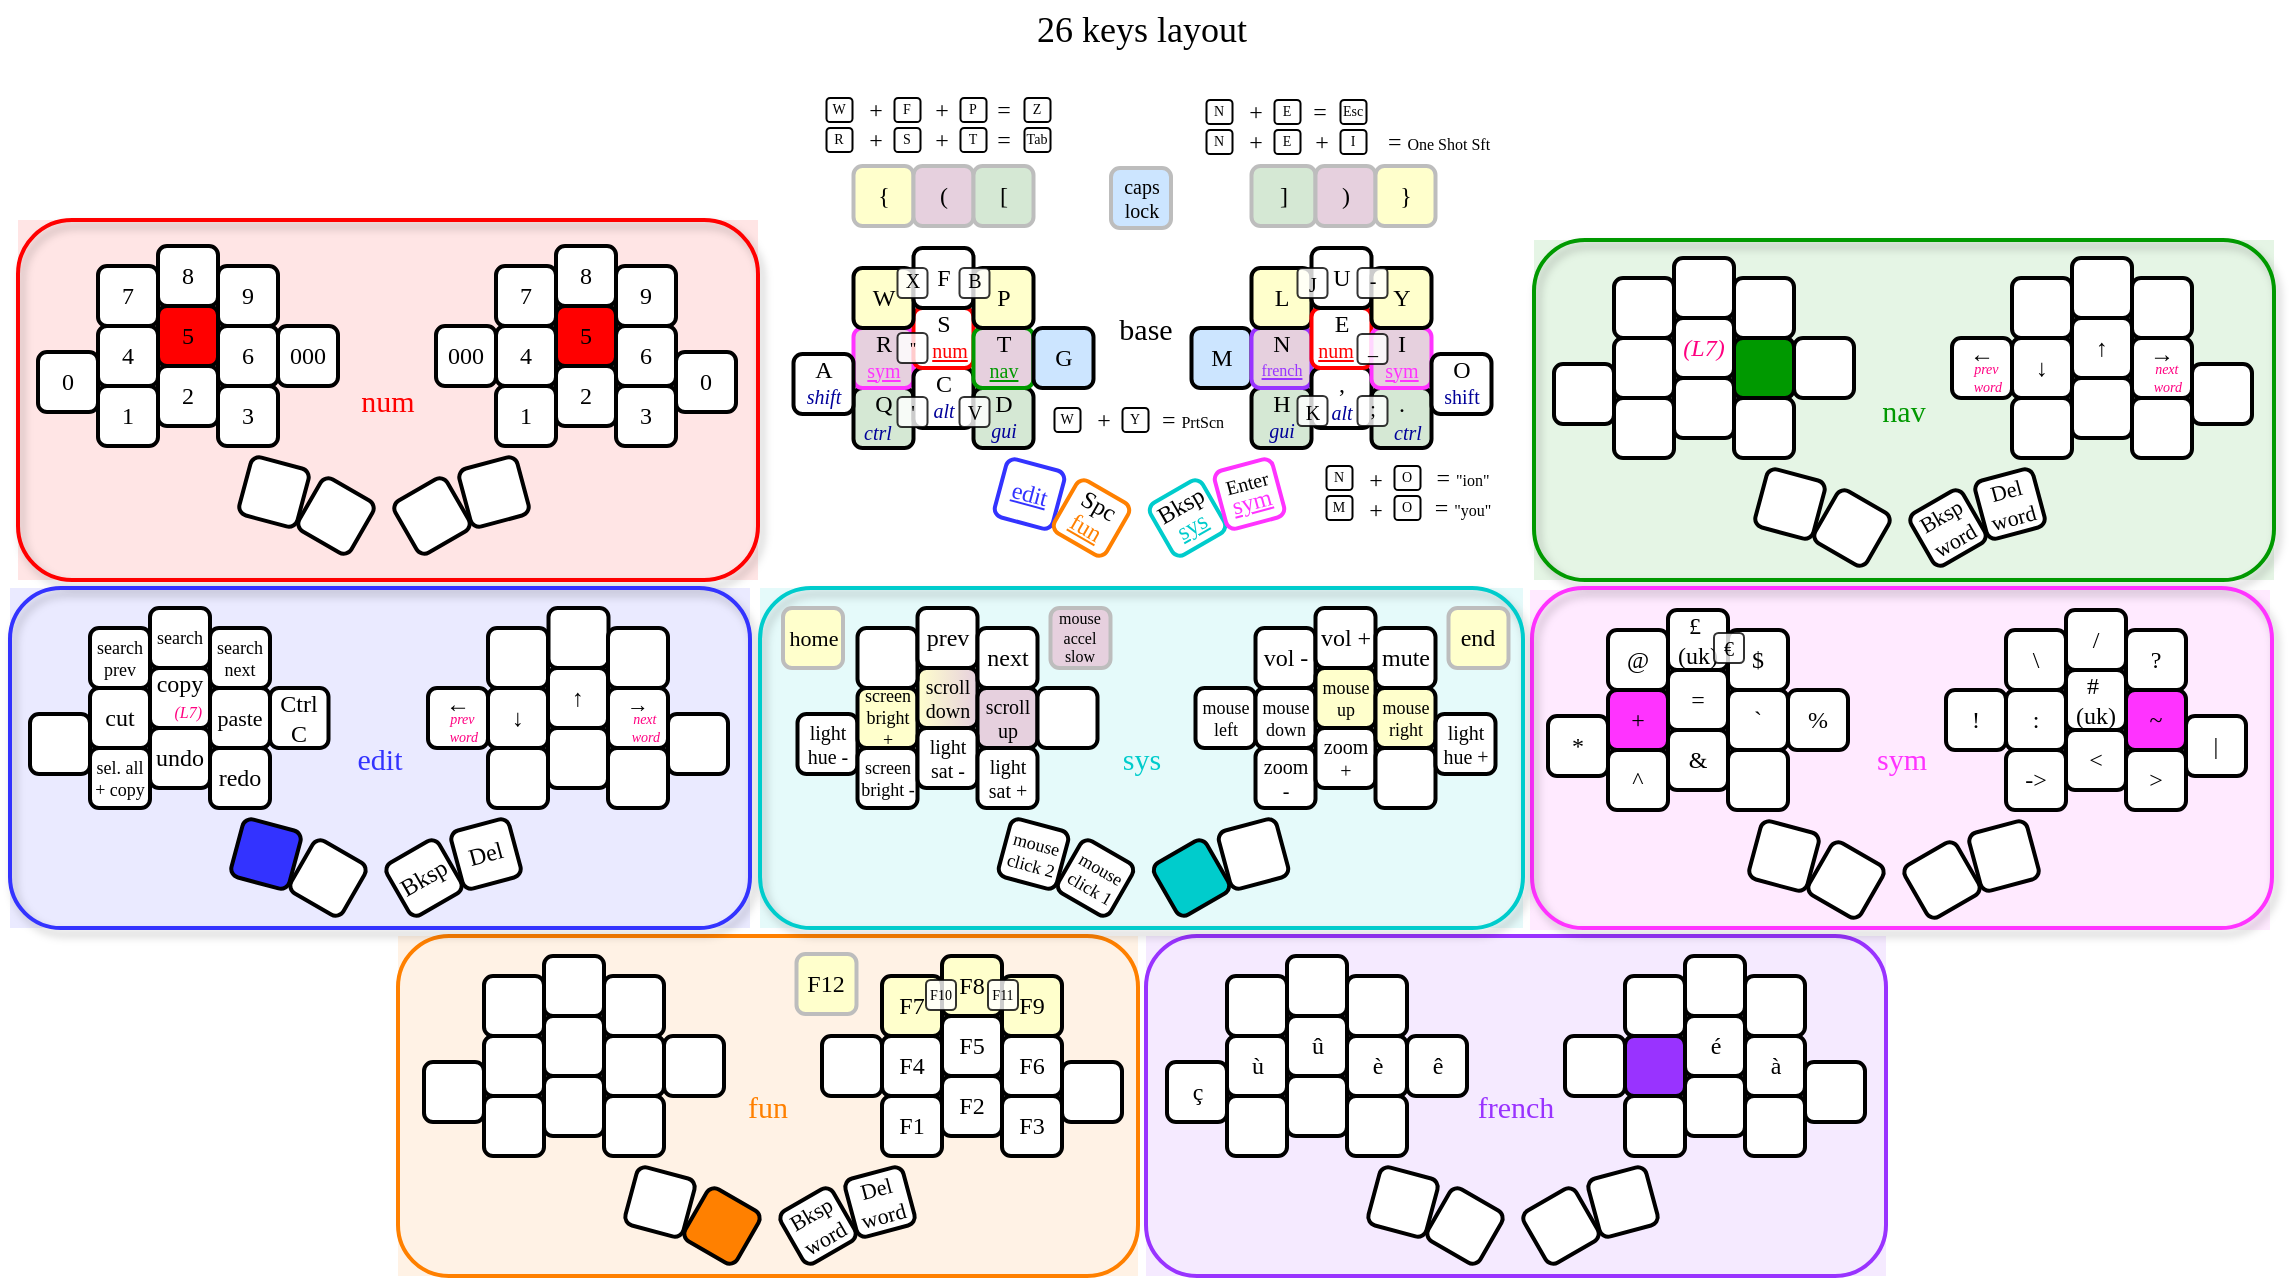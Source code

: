 <mxfile version="24.8.4">
  <diagram name="Page-1" id="VxbZsfQ6vlXJQv2ikdC8">
    <mxGraphModel dx="1219" dy="835" grid="1" gridSize="10" guides="1" tooltips="1" connect="1" arrows="1" fold="1" page="0" pageScale="1" pageWidth="827" pageHeight="1169" math="0" shadow="0">
      <root>
        <mxCell id="0" />
        <mxCell id="1" parent="0" />
        <mxCell id="_eD-Y539RmsAj1h9kYog-36" value="" style="group;verticalAlign=middle;fillColor=#009900;opacity=10;fontFamily=EB Garamond;fontSource=https%3A%2F%2Ffonts.googleapis.com%2Fcss%3Ffamily%3DEB%2BGaramond;fontStyle=0" parent="1" vertex="1" connectable="0">
          <mxGeometry x="391" y="110" width="370" height="170" as="geometry" />
        </mxCell>
        <mxCell id="_eD-Y539RmsAj1h9kYog-34" value="&lt;font color=&quot;#009900&quot;&gt;nav&lt;/font&gt;" style="rounded=1;whiteSpace=wrap;html=1;fillColor=none;fontFamily=EB Garamond;fontSize=15;labelBorderColor=none;strokeWidth=2;glass=0;shadow=1;strokeColor=#009900;verticalAlign=middle;fontSource=https%3A%2F%2Ffonts.googleapis.com%2Fcss%3Ffamily%3DEB%2BGaramond;fontStyle=0" parent="_eD-Y539RmsAj1h9kYog-36" vertex="1">
          <mxGeometry width="370" height="170" as="geometry" />
        </mxCell>
        <mxCell id="MceUDlZtOFOat2aFnNCN-43" value="" style="whiteSpace=wrap;glass=0;rounded=1;shadow=0;textShadow=0;fontSize=12;strokeWidth=2;perimeterSpacing=2;flipV=1;flipH=1;fontFamily=EB Garamond;fontStyle=0;fontSource=https%3A%2F%2Ffonts.googleapis.com%2Fcss%3Ffamily%3DEB%2BGaramond;" parent="_eD-Y539RmsAj1h9kYog-36" vertex="1">
          <mxGeometry x="10" y="62" width="30" height="30" as="geometry" />
        </mxCell>
        <mxCell id="MceUDlZtOFOat2aFnNCN-44" value="" style="whiteSpace=wrap;glass=0;rounded=1;shadow=0;textShadow=0;strokeWidth=2;perimeterSpacing=2;flipV=1;flipH=1;fontFamily=EB Garamond;fontStyle=0;fontSize=12;fontSource=https%3A%2F%2Ffonts.googleapis.com%2Fcss%3Ffamily%3DEB%2BGaramond;" parent="_eD-Y539RmsAj1h9kYog-36" vertex="1">
          <mxGeometry x="40" y="49" width="30" height="30" as="geometry" />
        </mxCell>
        <mxCell id="MceUDlZtOFOat2aFnNCN-45" value="" style="whiteSpace=wrap;glass=0;rounded=1;shadow=0;textShadow=0;strokeWidth=2;perimeterSpacing=2;flipV=1;flipH=1;fontFamily=EB Garamond;fontStyle=0;fontSize=12;fontSource=https%3A%2F%2Ffonts.googleapis.com%2Fcss%3Ffamily%3DEB%2BGaramond;" parent="_eD-Y539RmsAj1h9kYog-36" vertex="1">
          <mxGeometry x="40" y="79" width="30" height="30" as="geometry" />
        </mxCell>
        <mxCell id="MceUDlZtOFOat2aFnNCN-46" value="(L7)" style="whiteSpace=wrap;glass=0;rounded=1;shadow=0;textShadow=0;strokeWidth=2;perimeterSpacing=2;flipV=1;flipH=1;fontFamily=EB Garamond;fontStyle=2;fontSize=12;fontColor=#FF0080;fontSource=https%3A%2F%2Ffonts.googleapis.com%2Fcss%3Ffamily%3DEB%2BGaramond;" parent="_eD-Y539RmsAj1h9kYog-36" vertex="1">
          <mxGeometry x="70" y="39" width="30" height="30" as="geometry" />
        </mxCell>
        <mxCell id="MceUDlZtOFOat2aFnNCN-47" value="" style="whiteSpace=wrap;glass=0;rounded=1;shadow=0;textShadow=0;fontSize=12;strokeWidth=2;perimeterSpacing=2;flipV=1;flipH=1;fontFamily=EB Garamond;fontStyle=0;fillColor=#009900;fontSource=https%3A%2F%2Ffonts.googleapis.com%2Fcss%3Ffamily%3DEB%2BGaramond;" parent="_eD-Y539RmsAj1h9kYog-36" vertex="1">
          <mxGeometry x="100" y="49" width="30" height="30" as="geometry" />
        </mxCell>
        <mxCell id="MceUDlZtOFOat2aFnNCN-48" value="" style="whiteSpace=wrap;glass=0;rounded=1;shadow=0;textShadow=0;strokeWidth=2;perimeterSpacing=2;flipV=1;flipH=1;fontFamily=EB Garamond;fontStyle=0;fontSize=12;fontSource=https%3A%2F%2Ffonts.googleapis.com%2Fcss%3Ffamily%3DEB%2BGaramond;" parent="_eD-Y539RmsAj1h9kYog-36" vertex="1">
          <mxGeometry x="70" y="69" width="30" height="30" as="geometry" />
        </mxCell>
        <mxCell id="MceUDlZtOFOat2aFnNCN-49" value="" style="whiteSpace=wrap;glass=0;rounded=1;shadow=0;textShadow=0;strokeWidth=2;perimeterSpacing=2;flipV=1;flipH=1;fontFamily=EB Garamond;fontStyle=0;fontSize=12;fontSource=https%3A%2F%2Ffonts.googleapis.com%2Fcss%3Ffamily%3DEB%2BGaramond;" parent="_eD-Y539RmsAj1h9kYog-36" vertex="1">
          <mxGeometry x="100" y="79" width="30" height="30" as="geometry" />
        </mxCell>
        <mxCell id="MceUDlZtOFOat2aFnNCN-50" value="" style="whiteSpace=wrap;glass=0;rounded=1;shadow=0;textShadow=0;strokeWidth=2;perimeterSpacing=2;flipV=1;flipH=1;fontFamily=EB Garamond;fontStyle=0;fontSize=12;fillColor=#FFFFFF;fontSource=https%3A%2F%2Ffonts.googleapis.com%2Fcss%3Ffamily%3DEB%2BGaramond;" parent="_eD-Y539RmsAj1h9kYog-36" vertex="1">
          <mxGeometry x="40" y="19" width="30" height="30" as="geometry" />
        </mxCell>
        <mxCell id="MceUDlZtOFOat2aFnNCN-51" value="" style="whiteSpace=wrap;glass=0;rounded=1;shadow=0;textShadow=0;fontSize=12;strokeWidth=2;perimeterSpacing=2;flipV=1;flipH=1;fontFamily=EB Garamond;fontStyle=0;fillColor=#FFFFFF;fontSource=https%3A%2F%2Ffonts.googleapis.com%2Fcss%3Ffamily%3DEB%2BGaramond;" parent="_eD-Y539RmsAj1h9kYog-36" vertex="1">
          <mxGeometry x="70" y="9" width="30" height="30" as="geometry" />
        </mxCell>
        <mxCell id="MceUDlZtOFOat2aFnNCN-52" value="" style="whiteSpace=wrap;glass=0;rounded=1;shadow=0;textShadow=0;strokeWidth=2;perimeterSpacing=2;flipV=1;flipH=1;fontFamily=EB Garamond;fontStyle=0;fontSize=12;fillColor=#FFFFFF;fontSource=https%3A%2F%2Ffonts.googleapis.com%2Fcss%3Ffamily%3DEB%2BGaramond;" parent="_eD-Y539RmsAj1h9kYog-36" vertex="1">
          <mxGeometry x="100" y="19" width="30" height="30" as="geometry" />
        </mxCell>
        <mxCell id="MceUDlZtOFOat2aFnNCN-53" value="" style="whiteSpace=wrap;glass=0;rounded=1;shadow=0;textShadow=0;strokeWidth=2;perimeterSpacing=2;flipV=1;flipH=1;fontFamily=EB Garamond;fontStyle=0;fontSource=https%3A%2F%2Ffonts.googleapis.com%2Fcss%3Ffamily%3DEB%2BGaramond;" parent="_eD-Y539RmsAj1h9kYog-36" vertex="1">
          <mxGeometry x="130" y="49" width="30" height="30" as="geometry" />
        </mxCell>
        <mxCell id="MceUDlZtOFOat2aFnNCN-54" value="←&#xa;" style="whiteSpace=wrap;glass=0;rounded=1;shadow=0;textShadow=0;strokeWidth=2;perimeterSpacing=2;flipV=1;flipH=1;fontFamily=EB Garamond;fontStyle=0;fontSize=12;fontSource=https%3A%2F%2Ffonts.googleapis.com%2Fcss%3Ffamily%3DEB%2BGaramond;" parent="_eD-Y539RmsAj1h9kYog-36" vertex="1">
          <mxGeometry x="209" y="49" width="30" height="30" as="geometry" />
        </mxCell>
        <mxCell id="MceUDlZtOFOat2aFnNCN-55" value="↓" style="whiteSpace=wrap;glass=0;rounded=1;shadow=0;textShadow=0;strokeWidth=2;perimeterSpacing=2;flipV=1;flipH=1;fontFamily=EB Garamond;fontStyle=0;fontSize=12;fontSource=https%3A%2F%2Ffonts.googleapis.com%2Fcss%3Ffamily%3DEB%2BGaramond;" parent="_eD-Y539RmsAj1h9kYog-36" vertex="1">
          <mxGeometry x="239" y="49" width="30" height="30" as="geometry" />
        </mxCell>
        <mxCell id="MceUDlZtOFOat2aFnNCN-56" value="" style="whiteSpace=wrap;glass=0;rounded=1;shadow=0;textShadow=0;strokeWidth=2;perimeterSpacing=2;flipV=1;flipH=1;fontFamily=EB Garamond;fontStyle=0;fontSize=12;fontSource=https%3A%2F%2Ffonts.googleapis.com%2Fcss%3Ffamily%3DEB%2BGaramond;" parent="_eD-Y539RmsAj1h9kYog-36" vertex="1">
          <mxGeometry x="239" y="79" width="30" height="30" as="geometry" />
        </mxCell>
        <mxCell id="MceUDlZtOFOat2aFnNCN-57" value="" style="whiteSpace=wrap;glass=0;rounded=1;shadow=0;textShadow=0;fontSize=12;strokeWidth=2;perimeterSpacing=2;flipV=1;flipH=1;fontFamily=EB Garamond;fontStyle=0;fillColor=#FFFFFF;fontSource=https%3A%2F%2Ffonts.googleapis.com%2Fcss%3Ffamily%3DEB%2BGaramond;" parent="_eD-Y539RmsAj1h9kYog-36" vertex="1">
          <mxGeometry x="239" y="19" width="30" height="30" as="geometry" />
        </mxCell>
        <mxCell id="MceUDlZtOFOat2aFnNCN-58" value="↑" style="whiteSpace=wrap;glass=0;rounded=1;shadow=0;textShadow=0;strokeWidth=2;perimeterSpacing=2;flipV=1;flipH=1;fontFamily=EB Garamond;fontStyle=0;fontSize=12;fontSource=https%3A%2F%2Ffonts.googleapis.com%2Fcss%3Ffamily%3DEB%2BGaramond;" parent="_eD-Y539RmsAj1h9kYog-36" vertex="1">
          <mxGeometry x="269" y="39" width="30" height="30" as="geometry" />
        </mxCell>
        <mxCell id="MceUDlZtOFOat2aFnNCN-59" value="" style="whiteSpace=wrap;glass=0;rounded=1;shadow=0;textShadow=0;strokeWidth=2;perimeterSpacing=2;flipV=1;flipH=1;fontFamily=EB Garamond;fontStyle=0;fontSize=12;fontSource=https%3A%2F%2Ffonts.googleapis.com%2Fcss%3Ffamily%3DEB%2BGaramond;" parent="_eD-Y539RmsAj1h9kYog-36" vertex="1">
          <mxGeometry x="269" y="69" width="30" height="30" as="geometry" />
        </mxCell>
        <mxCell id="MceUDlZtOFOat2aFnNCN-60" value="" style="whiteSpace=wrap;glass=0;rounded=1;shadow=0;textShadow=0;strokeWidth=2;perimeterSpacing=2;flipV=1;flipH=1;fontFamily=EB Garamond;fontStyle=0;fontSize=12;fillColor=#FFFFFF;fontSource=https%3A%2F%2Ffonts.googleapis.com%2Fcss%3Ffamily%3DEB%2BGaramond;" parent="_eD-Y539RmsAj1h9kYog-36" vertex="1">
          <mxGeometry x="269" y="9" width="30" height="30" as="geometry" />
        </mxCell>
        <mxCell id="MceUDlZtOFOat2aFnNCN-61" value="→&#xa;" style="whiteSpace=wrap;glass=0;rounded=1;shadow=0;textShadow=0;strokeWidth=2;perimeterSpacing=2;flipV=1;flipH=1;fontFamily=EB Garamond;fontStyle=0;fontSize=12;fontSource=https%3A%2F%2Ffonts.googleapis.com%2Fcss%3Ffamily%3DEB%2BGaramond;" parent="_eD-Y539RmsAj1h9kYog-36" vertex="1">
          <mxGeometry x="299" y="49" width="30" height="30" as="geometry" />
        </mxCell>
        <mxCell id="MceUDlZtOFOat2aFnNCN-62" value="" style="whiteSpace=wrap;glass=0;rounded=1;shadow=0;textShadow=0;strokeWidth=2;perimeterSpacing=2;flipV=1;flipH=1;fontFamily=EB Garamond;fontStyle=0;fontSize=12;fontSource=https%3A%2F%2Ffonts.googleapis.com%2Fcss%3Ffamily%3DEB%2BGaramond;" parent="_eD-Y539RmsAj1h9kYog-36" vertex="1">
          <mxGeometry x="299" y="79" width="30" height="30" as="geometry" />
        </mxCell>
        <mxCell id="MceUDlZtOFOat2aFnNCN-63" value="" style="whiteSpace=wrap;glass=0;rounded=1;shadow=0;textShadow=0;strokeWidth=2;perimeterSpacing=2;flipV=1;flipH=1;fontFamily=EB Garamond;fontStyle=0;fontSize=12;fillColor=#FFFFFF;fontSource=https%3A%2F%2Ffonts.googleapis.com%2Fcss%3Ffamily%3DEB%2BGaramond;" parent="_eD-Y539RmsAj1h9kYog-36" vertex="1">
          <mxGeometry x="299" y="19" width="30" height="30" as="geometry" />
        </mxCell>
        <mxCell id="MceUDlZtOFOat2aFnNCN-64" value="" style="whiteSpace=wrap;glass=0;rounded=1;shadow=0;textShadow=0;strokeWidth=2;perimeterSpacing=2;flipV=1;flipH=1;fontFamily=EB Garamond;fontStyle=0;fontSize=12;fontSource=https%3A%2F%2Ffonts.googleapis.com%2Fcss%3Ffamily%3DEB%2BGaramond;" parent="_eD-Y539RmsAj1h9kYog-36" vertex="1">
          <mxGeometry x="329" y="62" width="30" height="30" as="geometry" />
        </mxCell>
        <mxCell id="MceUDlZtOFOat2aFnNCN-65" value="" style="whiteSpace=wrap;glass=0;rounded=1;shadow=0;textShadow=0;rotation=15;direction=west;labelBackgroundColor=none;fillColor=#FFFFFF;strokeWidth=2;perimeterSpacing=2;flipV=1;flipH=1;fontFamily=EB Garamond;fontStyle=0;fontSource=https%3A%2F%2Ffonts.googleapis.com%2Fcss%3Ffamily%3DEB%2BGaramond;" parent="_eD-Y539RmsAj1h9kYog-36" vertex="1">
          <mxGeometry x="113" y="117" width="30" height="30" as="geometry" />
        </mxCell>
        <mxCell id="MceUDlZtOFOat2aFnNCN-66" value="" style="whiteSpace=wrap;glass=0;rounded=1;shadow=0;textShadow=0;rotation=30;direction=north;strokeWidth=2;perimeterSpacing=2;flipV=1;flipH=1;fontFamily=EB Garamond;fontStyle=0;fillColor=#FFFFFF;fontSource=https%3A%2F%2Ffonts.googleapis.com%2Fcss%3Ffamily%3DEB%2BGaramond;" parent="_eD-Y539RmsAj1h9kYog-36" vertex="1">
          <mxGeometry x="144" y="129" width="30" height="30" as="geometry" />
        </mxCell>
        <mxCell id="MceUDlZtOFOat2aFnNCN-67" value="Bksp&#xa;word" style="whiteSpace=wrap;glass=0;rounded=1;shadow=0;textShadow=0;rotation=-30;direction=north;strokeWidth=2;perimeterSpacing=2;fontFamily=EB Garamond;fontStyle=0;fillColor=#FFFFFF;fontSize=11;fontSource=https%3A%2F%2Ffonts.googleapis.com%2Fcss%3Ffamily%3DEB%2BGaramond;" parent="_eD-Y539RmsAj1h9kYog-36" vertex="1">
          <mxGeometry x="192" y="129" width="30" height="30" as="geometry" />
        </mxCell>
        <mxCell id="MceUDlZtOFOat2aFnNCN-68" value="Del&#xa;word" style="whiteSpace=wrap;glass=0;rounded=1;shadow=0;textShadow=0;rotation=-15;direction=west;strokeWidth=2;perimeterSpacing=2;flipV=1;flipH=1;fontFamily=EB Garamond;fontStyle=0;fillColor=#FFFFFF;fontSize=11;fontSource=https%3A%2F%2Ffonts.googleapis.com%2Fcss%3Ffamily%3DEB%2BGaramond;" parent="_eD-Y539RmsAj1h9kYog-36" vertex="1">
          <mxGeometry x="223" y="117" width="30" height="30" as="geometry" />
        </mxCell>
        <mxCell id="MceUDlZtOFOat2aFnNCN-74" value="&amp;nbsp;prev&amp;nbsp;&lt;div style=&quot;font-size: 7px;&quot;&gt;word&lt;/div&gt;" style="text;html=1;align=right;verticalAlign=middle;whiteSpace=wrap;rounded=0;fontFamily=EB Garamond;fontSize=7;fontColor=#FF0080;fontStyle=2;fontSource=https%3A%2F%2Ffonts.googleapis.com%2Fcss%3Ffamily%3DEB%2BGaramond;" parent="_eD-Y539RmsAj1h9kYog-36" vertex="1">
          <mxGeometry x="200.75" y="64" width="35" height="10" as="geometry" />
        </mxCell>
        <mxCell id="MceUDlZtOFOat2aFnNCN-75" value="next&amp;nbsp;&lt;div style=&quot;font-size: 7px;&quot;&gt;word&lt;/div&gt;" style="text;html=1;align=right;verticalAlign=middle;whiteSpace=wrap;rounded=0;fontFamily=EB Garamond;fontSize=7;fontColor=#FF0080;fontStyle=2;fontSource=https%3A%2F%2Ffonts.googleapis.com%2Fcss%3Ffamily%3DEB%2BGaramond;" parent="_eD-Y539RmsAj1h9kYog-36" vertex="1">
          <mxGeometry x="290.75" y="64" width="35" height="10" as="geometry" />
        </mxCell>
        <mxCell id="_eD-Y539RmsAj1h9kYog-58" value="" style="group;fillColor=#9933FF;opacity=10;fontFamily=EB Garamond;fontSource=https%3A%2F%2Ffonts.googleapis.com%2Fcss%3Ffamily%3DEB%2BGaramond;fontStyle=0" parent="1" vertex="1" connectable="0">
          <mxGeometry x="197" y="458" width="370" height="170" as="geometry" />
        </mxCell>
        <mxCell id="_eD-Y539RmsAj1h9kYog-56" value="&lt;font color=&quot;#9933ff&quot; style=&quot;font-size: 15px;&quot;&gt;french&lt;/font&gt;" style="rounded=1;whiteSpace=wrap;html=1;strokeWidth=2;fillColor=none;strokeColor=#9933FF;fontFamily=EB Garamond;fontSource=https%3A%2F%2Ffonts.googleapis.com%2Fcss%3Ffamily%3DEB%2BGaramond;fontStyle=0" parent="_eD-Y539RmsAj1h9kYog-58" vertex="1">
          <mxGeometry width="370" height="170" as="geometry" />
        </mxCell>
        <mxCell id="_eD-Y539RmsAj1h9kYog-2" value="ç" style="whiteSpace=wrap;glass=0;rounded=1;shadow=0;textShadow=0;fontSize=12;strokeWidth=2;perimeterSpacing=2;flipV=1;flipH=1;fontFamily=EB Garamond;fontStyle=0;fontSource=https%3A%2F%2Ffonts.googleapis.com%2Fcss%3Ffamily%3DEB%2BGaramond;" parent="_eD-Y539RmsAj1h9kYog-58" vertex="1">
          <mxGeometry x="10.5" y="63" width="30" height="30" as="geometry" />
        </mxCell>
        <mxCell id="_eD-Y539RmsAj1h9kYog-3" value="ù" style="whiteSpace=wrap;glass=0;rounded=1;shadow=0;textShadow=0;strokeWidth=2;perimeterSpacing=2;flipV=1;flipH=1;fontFamily=EB Garamond;fontStyle=0;fontSize=12;fontSource=https%3A%2F%2Ffonts.googleapis.com%2Fcss%3Ffamily%3DEB%2BGaramond;" parent="_eD-Y539RmsAj1h9kYog-58" vertex="1">
          <mxGeometry x="40.5" y="50" width="30" height="30" as="geometry" />
        </mxCell>
        <mxCell id="_eD-Y539RmsAj1h9kYog-4" value="" style="whiteSpace=wrap;glass=0;rounded=1;shadow=0;textShadow=0;strokeWidth=2;perimeterSpacing=2;flipV=1;flipH=1;fontFamily=EB Garamond;fontStyle=0;fontSize=12;fontSource=https%3A%2F%2Ffonts.googleapis.com%2Fcss%3Ffamily%3DEB%2BGaramond;" parent="_eD-Y539RmsAj1h9kYog-58" vertex="1">
          <mxGeometry x="40.5" y="80" width="30" height="30" as="geometry" />
        </mxCell>
        <mxCell id="_eD-Y539RmsAj1h9kYog-5" value="û" style="whiteSpace=wrap;glass=0;rounded=1;shadow=0;textShadow=0;strokeWidth=2;perimeterSpacing=2;flipV=1;flipH=1;fontFamily=EB Garamond;fontStyle=0;fontSize=12;fontColor=#000000;fontSource=https%3A%2F%2Ffonts.googleapis.com%2Fcss%3Ffamily%3DEB%2BGaramond;" parent="_eD-Y539RmsAj1h9kYog-58" vertex="1">
          <mxGeometry x="70.5" y="40" width="30" height="30" as="geometry" />
        </mxCell>
        <mxCell id="_eD-Y539RmsAj1h9kYog-6" value="è" style="whiteSpace=wrap;glass=0;rounded=1;shadow=0;textShadow=0;fontSize=12;strokeWidth=2;perimeterSpacing=2;flipV=1;flipH=1;fontFamily=EB Garamond;fontStyle=0;fillColor=#FFFFFF;fontSource=https%3A%2F%2Ffonts.googleapis.com%2Fcss%3Ffamily%3DEB%2BGaramond;" parent="_eD-Y539RmsAj1h9kYog-58" vertex="1">
          <mxGeometry x="100.5" y="50" width="30" height="30" as="geometry" />
        </mxCell>
        <mxCell id="_eD-Y539RmsAj1h9kYog-7" value="" style="whiteSpace=wrap;glass=0;rounded=1;shadow=0;textShadow=0;strokeWidth=2;perimeterSpacing=2;flipV=1;flipH=1;fontFamily=EB Garamond;fontStyle=0;fontSize=12;fontSource=https%3A%2F%2Ffonts.googleapis.com%2Fcss%3Ffamily%3DEB%2BGaramond;" parent="_eD-Y539RmsAj1h9kYog-58" vertex="1">
          <mxGeometry x="70.5" y="70" width="30" height="30" as="geometry" />
        </mxCell>
        <mxCell id="_eD-Y539RmsAj1h9kYog-8" value="" style="whiteSpace=wrap;glass=0;rounded=1;shadow=0;textShadow=0;strokeWidth=2;perimeterSpacing=2;flipV=1;flipH=1;fontFamily=EB Garamond;fontStyle=0;fontSize=12;fontSource=https%3A%2F%2Ffonts.googleapis.com%2Fcss%3Ffamily%3DEB%2BGaramond;" parent="_eD-Y539RmsAj1h9kYog-58" vertex="1">
          <mxGeometry x="100.5" y="80" width="30" height="30" as="geometry" />
        </mxCell>
        <mxCell id="_eD-Y539RmsAj1h9kYog-9" value="" style="whiteSpace=wrap;glass=0;rounded=1;shadow=0;textShadow=0;strokeWidth=2;perimeterSpacing=2;flipV=1;flipH=1;fontFamily=EB Garamond;fontStyle=0;fontSize=12;fillColor=#FFFFFF;fontSource=https%3A%2F%2Ffonts.googleapis.com%2Fcss%3Ffamily%3DEB%2BGaramond;" parent="_eD-Y539RmsAj1h9kYog-58" vertex="1">
          <mxGeometry x="40.5" y="20" width="30" height="30" as="geometry" />
        </mxCell>
        <mxCell id="_eD-Y539RmsAj1h9kYog-10" value="" style="whiteSpace=wrap;glass=0;rounded=1;shadow=0;textShadow=0;fontSize=12;strokeWidth=2;perimeterSpacing=2;flipV=1;flipH=1;fontFamily=EB Garamond;fontStyle=0;fillColor=#FFFFFF;fontSource=https%3A%2F%2Ffonts.googleapis.com%2Fcss%3Ffamily%3DEB%2BGaramond;" parent="_eD-Y539RmsAj1h9kYog-58" vertex="1">
          <mxGeometry x="70.5" y="10" width="30" height="30" as="geometry" />
        </mxCell>
        <mxCell id="_eD-Y539RmsAj1h9kYog-11" value="" style="whiteSpace=wrap;glass=0;rounded=1;shadow=0;textShadow=0;strokeWidth=2;perimeterSpacing=2;flipV=1;flipH=1;fontFamily=EB Garamond;fontStyle=0;fontSize=12;fillColor=#FFFFFF;fontSource=https%3A%2F%2Ffonts.googleapis.com%2Fcss%3Ffamily%3DEB%2BGaramond;" parent="_eD-Y539RmsAj1h9kYog-58" vertex="1">
          <mxGeometry x="100.5" y="20" width="30" height="30" as="geometry" />
        </mxCell>
        <mxCell id="_eD-Y539RmsAj1h9kYog-12" value="ê" style="whiteSpace=wrap;glass=0;rounded=1;shadow=0;textShadow=0;strokeWidth=2;perimeterSpacing=2;flipV=1;flipH=1;fontFamily=EB Garamond;fontStyle=0;fontSource=https%3A%2F%2Ffonts.googleapis.com%2Fcss%3Ffamily%3DEB%2BGaramond;" parent="_eD-Y539RmsAj1h9kYog-58" vertex="1">
          <mxGeometry x="130.5" y="50" width="30" height="30" as="geometry" />
        </mxCell>
        <mxCell id="_eD-Y539RmsAj1h9kYog-13" value="&#xa;" style="whiteSpace=wrap;glass=0;rounded=1;shadow=0;textShadow=0;strokeWidth=2;perimeterSpacing=2;flipV=1;flipH=1;fontFamily=EB Garamond;fontStyle=0;fontSize=12;fontSource=https%3A%2F%2Ffonts.googleapis.com%2Fcss%3Ffamily%3DEB%2BGaramond;" parent="_eD-Y539RmsAj1h9kYog-58" vertex="1">
          <mxGeometry x="209.5" y="50" width="30" height="30" as="geometry" />
        </mxCell>
        <mxCell id="_eD-Y539RmsAj1h9kYog-14" value="" style="whiteSpace=wrap;glass=0;rounded=1;shadow=0;textShadow=0;strokeWidth=2;perimeterSpacing=2;flipV=1;flipH=1;fontFamily=EB Garamond;fontStyle=0;fontSize=12;fillColor=#9933FF;fontSource=https%3A%2F%2Ffonts.googleapis.com%2Fcss%3Ffamily%3DEB%2BGaramond;" parent="_eD-Y539RmsAj1h9kYog-58" vertex="1">
          <mxGeometry x="239.5" y="50" width="30" height="30" as="geometry" />
        </mxCell>
        <mxCell id="_eD-Y539RmsAj1h9kYog-15" value="" style="whiteSpace=wrap;glass=0;rounded=1;shadow=0;textShadow=0;strokeWidth=2;perimeterSpacing=2;flipV=1;flipH=1;fontFamily=EB Garamond;fontStyle=0;fontSize=12;fontSource=https%3A%2F%2Ffonts.googleapis.com%2Fcss%3Ffamily%3DEB%2BGaramond;" parent="_eD-Y539RmsAj1h9kYog-58" vertex="1">
          <mxGeometry x="239.5" y="80" width="30" height="30" as="geometry" />
        </mxCell>
        <mxCell id="_eD-Y539RmsAj1h9kYog-16" value="" style="whiteSpace=wrap;glass=0;rounded=1;shadow=0;textShadow=0;fontSize=12;strokeWidth=2;perimeterSpacing=2;flipV=1;flipH=1;fontFamily=EB Garamond;fontStyle=0;fillColor=#FFFFFF;fontSource=https%3A%2F%2Ffonts.googleapis.com%2Fcss%3Ffamily%3DEB%2BGaramond;" parent="_eD-Y539RmsAj1h9kYog-58" vertex="1">
          <mxGeometry x="239.5" y="20" width="30" height="30" as="geometry" />
        </mxCell>
        <mxCell id="_eD-Y539RmsAj1h9kYog-17" value="é" style="whiteSpace=wrap;glass=0;rounded=1;shadow=0;textShadow=0;strokeWidth=2;perimeterSpacing=2;flipV=1;flipH=1;fontFamily=EB Garamond;fontStyle=0;fontSize=12;fontSource=https%3A%2F%2Ffonts.googleapis.com%2Fcss%3Ffamily%3DEB%2BGaramond;" parent="_eD-Y539RmsAj1h9kYog-58" vertex="1">
          <mxGeometry x="269.5" y="40" width="30" height="30" as="geometry" />
        </mxCell>
        <mxCell id="_eD-Y539RmsAj1h9kYog-18" value="" style="whiteSpace=wrap;glass=0;rounded=1;shadow=0;textShadow=0;strokeWidth=2;perimeterSpacing=2;flipV=1;flipH=1;fontFamily=EB Garamond;fontStyle=0;fontSize=12;fontSource=https%3A%2F%2Ffonts.googleapis.com%2Fcss%3Ffamily%3DEB%2BGaramond;" parent="_eD-Y539RmsAj1h9kYog-58" vertex="1">
          <mxGeometry x="269.5" y="70" width="30" height="30" as="geometry" />
        </mxCell>
        <mxCell id="_eD-Y539RmsAj1h9kYog-19" value="" style="whiteSpace=wrap;glass=0;rounded=1;shadow=0;textShadow=0;strokeWidth=2;perimeterSpacing=2;flipV=1;flipH=1;fontFamily=EB Garamond;fontStyle=0;fontSize=12;fillColor=#FFFFFF;fontSource=https%3A%2F%2Ffonts.googleapis.com%2Fcss%3Ffamily%3DEB%2BGaramond;" parent="_eD-Y539RmsAj1h9kYog-58" vertex="1">
          <mxGeometry x="269.5" y="10" width="30" height="30" as="geometry" />
        </mxCell>
        <mxCell id="_eD-Y539RmsAj1h9kYog-20" value="à" style="whiteSpace=wrap;glass=0;rounded=1;shadow=0;textShadow=0;strokeWidth=2;perimeterSpacing=2;flipV=1;flipH=1;fontFamily=EB Garamond;fontStyle=0;fontSize=12;fontSource=https%3A%2F%2Ffonts.googleapis.com%2Fcss%3Ffamily%3DEB%2BGaramond;" parent="_eD-Y539RmsAj1h9kYog-58" vertex="1">
          <mxGeometry x="299.5" y="50" width="30" height="30" as="geometry" />
        </mxCell>
        <mxCell id="_eD-Y539RmsAj1h9kYog-21" value="" style="whiteSpace=wrap;glass=0;rounded=1;shadow=0;textShadow=0;strokeWidth=2;perimeterSpacing=2;flipV=1;flipH=1;fontFamily=EB Garamond;fontStyle=0;fontSize=12;fontSource=https%3A%2F%2Ffonts.googleapis.com%2Fcss%3Ffamily%3DEB%2BGaramond;" parent="_eD-Y539RmsAj1h9kYog-58" vertex="1">
          <mxGeometry x="299.5" y="80" width="30" height="30" as="geometry" />
        </mxCell>
        <mxCell id="_eD-Y539RmsAj1h9kYog-22" value="" style="whiteSpace=wrap;glass=0;rounded=1;shadow=0;textShadow=0;strokeWidth=2;perimeterSpacing=2;flipV=1;flipH=1;fontFamily=EB Garamond;fontStyle=0;fontSize=12;fillColor=#FFFFFF;fontSource=https%3A%2F%2Ffonts.googleapis.com%2Fcss%3Ffamily%3DEB%2BGaramond;" parent="_eD-Y539RmsAj1h9kYog-58" vertex="1">
          <mxGeometry x="299.5" y="20" width="30" height="30" as="geometry" />
        </mxCell>
        <mxCell id="_eD-Y539RmsAj1h9kYog-23" value="" style="whiteSpace=wrap;glass=0;rounded=1;shadow=0;textShadow=0;strokeWidth=2;perimeterSpacing=2;flipV=1;flipH=1;fontFamily=EB Garamond;fontStyle=0;fontSize=12;fontSource=https%3A%2F%2Ffonts.googleapis.com%2Fcss%3Ffamily%3DEB%2BGaramond;" parent="_eD-Y539RmsAj1h9kYog-58" vertex="1">
          <mxGeometry x="329.5" y="63" width="30" height="30" as="geometry" />
        </mxCell>
        <mxCell id="_eD-Y539RmsAj1h9kYog-24" value="" style="whiteSpace=wrap;glass=0;rounded=1;shadow=0;textShadow=0;rotation=15;direction=west;labelBackgroundColor=none;fillColor=#FFFFFF;strokeWidth=2;perimeterSpacing=2;flipV=1;flipH=1;fontFamily=EB Garamond;fontStyle=0;fontSource=https%3A%2F%2Ffonts.googleapis.com%2Fcss%3Ffamily%3DEB%2BGaramond;" parent="_eD-Y539RmsAj1h9kYog-58" vertex="1">
          <mxGeometry x="113.5" y="118" width="30" height="30" as="geometry" />
        </mxCell>
        <mxCell id="_eD-Y539RmsAj1h9kYog-25" value="" style="whiteSpace=wrap;glass=0;rounded=1;shadow=0;textShadow=0;rotation=30;direction=north;strokeWidth=2;perimeterSpacing=2;flipV=1;flipH=1;fontFamily=EB Garamond;fontStyle=0;fillColor=#FFFFFF;fontSource=https%3A%2F%2Ffonts.googleapis.com%2Fcss%3Ffamily%3DEB%2BGaramond;" parent="_eD-Y539RmsAj1h9kYog-58" vertex="1">
          <mxGeometry x="144.5" y="130" width="30" height="30" as="geometry" />
        </mxCell>
        <mxCell id="_eD-Y539RmsAj1h9kYog-26" value="" style="whiteSpace=wrap;glass=0;rounded=1;shadow=0;textShadow=0;rotation=-30;direction=north;strokeWidth=2;perimeterSpacing=2;fontFamily=EB Garamond;fontStyle=0;fillColor=#FFFFFF;fontSize=11;fontSource=https%3A%2F%2Ffonts.googleapis.com%2Fcss%3Ffamily%3DEB%2BGaramond;" parent="_eD-Y539RmsAj1h9kYog-58" vertex="1">
          <mxGeometry x="192.5" y="130" width="30" height="30" as="geometry" />
        </mxCell>
        <mxCell id="_eD-Y539RmsAj1h9kYog-27" value="" style="whiteSpace=wrap;glass=0;rounded=1;shadow=0;textShadow=0;rotation=-15;direction=west;strokeWidth=2;perimeterSpacing=2;flipV=1;flipH=1;fontFamily=EB Garamond;fontStyle=0;fillColor=#FFFFFF;fontSize=11;fontSource=https%3A%2F%2Ffonts.googleapis.com%2Fcss%3Ffamily%3DEB%2BGaramond;" parent="_eD-Y539RmsAj1h9kYog-58" vertex="1">
          <mxGeometry x="223.5" y="118" width="30" height="30" as="geometry" />
        </mxCell>
        <mxCell id="_eD-Y539RmsAj1h9kYog-40" value="" style="group;fontFamily=EB Garamond;fontSource=https%3A%2F%2Ffonts.googleapis.com%2Fcss%3Ffamily%3DEB%2BGaramond;fontStyle=0" parent="1" vertex="1" connectable="0">
          <mxGeometry x="20.75" y="30" width="378.5" height="250" as="geometry" />
        </mxCell>
        <mxCell id="T-F53Ma81qiL4opLKc5--5" value="" style="group;fontSize=11;fontFamily=EB Garamond;fontSource=https%3A%2F%2Ffonts.googleapis.com%2Fcss%3Ffamily%3DEB%2BGaramond;fontStyle=0" parent="_eD-Y539RmsAj1h9kYog-40" vertex="1" connectable="0">
          <mxGeometry x="16.5" width="350" height="250" as="geometry" />
        </mxCell>
        <mxCell id="_eD-Y539RmsAj1h9kYog-38" value="&lt;font style=&quot;font-size: 15px;&quot;&gt;base&lt;/font&gt;" style="rounded=1;whiteSpace=wrap;html=1;fillColor=none;strokeWidth=2;shadow=1;fontSize=15;dashed=1;dashPattern=1 1;strokeColor=none;fontFamily=EB Garamond;fontSource=https%3A%2F%2Ffonts.googleapis.com%2Fcss%3Ffamily%3DEB%2BGaramond;fontStyle=0" parent="T-F53Ma81qiL4opLKc5--5" vertex="1">
          <mxGeometry x="-30" y="-3" width="380" height="253" as="geometry" />
        </mxCell>
        <mxCell id="T-F53Ma81qiL4opLKc5--6" value="W" style="whiteSpace=wrap;glass=0;rounded=1;shadow=0;textShadow=0;strokeWidth=1;perimeterSpacing=2;flipV=1;flipH=1;fontFamily=EB Garamond;fontStyle=0;fontSize=7;fontSource=https%3A%2F%2Ffonts.googleapis.com%2Fcss%3Ffamily%3DEB%2BGaramond;" parent="T-F53Ma81qiL4opLKc5--5" vertex="1">
          <mxGeometry y="9" width="13" height="12" as="geometry" />
        </mxCell>
        <mxCell id="T-F53Ma81qiL4opLKc5--7" value="+" style="text;html=1;align=center;verticalAlign=middle;whiteSpace=wrap;rounded=0;fontFamily=EB Garamond;fontSource=https%3A%2F%2Ffonts.googleapis.com%2Fcss%3Ffamily%3DEB%2BGaramond;fontStyle=0" parent="T-F53Ma81qiL4opLKc5--5" vertex="1">
          <mxGeometry x="10" width="30" height="30" as="geometry" />
        </mxCell>
        <mxCell id="T-F53Ma81qiL4opLKc5--8" value="F" style="whiteSpace=wrap;glass=0;rounded=1;shadow=0;textShadow=0;strokeWidth=1;perimeterSpacing=2;flipV=1;flipH=1;fontFamily=EB Garamond;fontStyle=0;fontSize=7;fontSource=https%3A%2F%2Ffonts.googleapis.com%2Fcss%3Ffamily%3DEB%2BGaramond;" parent="T-F53Ma81qiL4opLKc5--5" vertex="1">
          <mxGeometry x="34" y="9" width="13" height="12" as="geometry" />
        </mxCell>
        <mxCell id="T-F53Ma81qiL4opLKc5--9" value="+" style="text;html=1;align=center;verticalAlign=middle;whiteSpace=wrap;rounded=0;fontFamily=EB Garamond;fontSource=https%3A%2F%2Ffonts.googleapis.com%2Fcss%3Ffamily%3DEB%2BGaramond;fontStyle=0" parent="T-F53Ma81qiL4opLKc5--5" vertex="1">
          <mxGeometry x="43" width="30" height="30" as="geometry" />
        </mxCell>
        <mxCell id="T-F53Ma81qiL4opLKc5--10" value="P" style="whiteSpace=wrap;glass=0;rounded=1;shadow=0;textShadow=0;strokeWidth=1;perimeterSpacing=2;flipV=1;flipH=1;fontFamily=EB Garamond;fontStyle=0;fontSize=7;fontSource=https%3A%2F%2Ffonts.googleapis.com%2Fcss%3Ffamily%3DEB%2BGaramond;" parent="T-F53Ma81qiL4opLKc5--5" vertex="1">
          <mxGeometry x="67" y="9" width="13" height="12" as="geometry" />
        </mxCell>
        <mxCell id="T-F53Ma81qiL4opLKc5--11" value="=" style="text;html=1;align=center;verticalAlign=middle;whiteSpace=wrap;rounded=0;fontFamily=EB Garamond;fontSource=https%3A%2F%2Ffonts.googleapis.com%2Fcss%3Ffamily%3DEB%2BGaramond;fontStyle=0" parent="T-F53Ma81qiL4opLKc5--5" vertex="1">
          <mxGeometry x="74" width="30" height="30" as="geometry" />
        </mxCell>
        <mxCell id="T-F53Ma81qiL4opLKc5--12" value="Z" style="whiteSpace=wrap;glass=0;rounded=1;shadow=0;textShadow=0;strokeWidth=1;perimeterSpacing=2;flipV=1;flipH=1;fontFamily=EB Garamond;fontStyle=0;fontSize=7;fontSource=https%3A%2F%2Ffonts.googleapis.com%2Fcss%3Ffamily%3DEB%2BGaramond;" parent="T-F53Ma81qiL4opLKc5--5" vertex="1">
          <mxGeometry x="99" y="9" width="13" height="12" as="geometry" />
        </mxCell>
        <mxCell id="W65jjInmlXqQC7ASUcbz-11" value="" style="group;fontFamily=EB Garamond;fontSource=https%3A%2F%2Ffonts.googleapis.com%2Fcss%3Ffamily%3DEB%2BGaramond;fontStyle=0" parent="_eD-Y539RmsAj1h9kYog-40" vertex="1" connectable="0">
          <mxGeometry x="30" y="154" width="30" height="30" as="geometry" />
        </mxCell>
        <mxCell id="Ht8cUeteIGSEXaey3JQ4-4" value="Q&#xa;" style="whiteSpace=wrap;glass=0;rounded=1;shadow=0;textShadow=0;strokeWidth=2;perimeterSpacing=2;flipV=1;flipH=1;fillColor=#D5E8D4;fontFamily=EB Garamond;fontStyle=0;fontSource=https%3A%2F%2Ffonts.googleapis.com%2Fcss%3Ffamily%3DEB%2BGaramond;" parent="W65jjInmlXqQC7ASUcbz-11" vertex="1">
          <mxGeometry width="30" height="30" as="geometry" />
        </mxCell>
        <mxCell id="W65jjInmlXqQC7ASUcbz-9" value="&lt;i&gt;ctrl&lt;/i&gt;" style="text;html=1;align=center;verticalAlign=middle;whiteSpace=wrap;rounded=0;fontFamily=EB Garamond;fontSize=10;fontColor=#000099;fontSource=https%3A%2F%2Ffonts.googleapis.com%2Fcss%3Ffamily%3DEB%2BGaramond;fontStyle=0" parent="W65jjInmlXqQC7ASUcbz-11" vertex="1">
          <mxGeometry x="2" y="17" width="20" height="10" as="geometry" />
        </mxCell>
        <mxCell id="Ht8cUeteIGSEXaey3JQ4-3" value="R&#xa;" style="whiteSpace=wrap;glass=0;rounded=1;shadow=0;textShadow=0;strokeWidth=2;perimeterSpacing=2;flipV=1;flipH=1;fillColor=#E6D0DE;fontFamily=EB Garamond;fontStyle=0;strokeColor=#FF33FF;fontSource=https%3A%2F%2Ffonts.googleapis.com%2Fcss%3Ffamily%3DEB%2BGaramond;" parent="_eD-Y539RmsAj1h9kYog-40" vertex="1">
          <mxGeometry x="30" y="124" width="30" height="30" as="geometry" />
        </mxCell>
        <mxCell id="Ht8cUeteIGSEXaey3JQ4-7" value="C&#xa;" style="whiteSpace=wrap;glass=0;rounded=1;shadow=0;textShadow=0;strokeWidth=2;perimeterSpacing=2;flipV=1;flipH=1;fontFamily=EB Garamond;fontStyle=0;fontSource=https%3A%2F%2Ffonts.googleapis.com%2Fcss%3Ffamily%3DEB%2BGaramond;" parent="_eD-Y539RmsAj1h9kYog-40" vertex="1">
          <mxGeometry x="60" y="144" width="30" height="30" as="geometry" />
        </mxCell>
        <mxCell id="Ht8cUeteIGSEXaey3JQ4-5" value="S&#xa;" style="whiteSpace=wrap;glass=0;rounded=1;shadow=0;textShadow=0;strokeWidth=2;perimeterSpacing=2;flipV=1;flipH=1;fontFamily=EB Garamond;fontStyle=0;strokeColor=#FF0000;fontSource=https%3A%2F%2Ffonts.googleapis.com%2Fcss%3Ffamily%3DEB%2BGaramond;" parent="_eD-Y539RmsAj1h9kYog-40" vertex="1">
          <mxGeometry x="60" y="114" width="30" height="30" as="geometry" />
        </mxCell>
        <mxCell id="Ht8cUeteIGSEXaey3JQ4-8" value="D&#xa;" style="whiteSpace=wrap;glass=0;rounded=1;shadow=0;textShadow=0;strokeWidth=2;perimeterSpacing=2;flipV=1;flipH=1;fillColor=#D5E8D4;fontFamily=EB Garamond;fontStyle=0;fontSource=https%3A%2F%2Ffonts.googleapis.com%2Fcss%3Ffamily%3DEB%2BGaramond;" parent="_eD-Y539RmsAj1h9kYog-40" vertex="1">
          <mxGeometry x="90" y="154" width="30" height="30" as="geometry" />
        </mxCell>
        <mxCell id="Ht8cUeteIGSEXaey3JQ4-6" value="T&#xa;" style="whiteSpace=wrap;glass=0;rounded=1;shadow=0;textShadow=0;strokeWidth=2;perimeterSpacing=2;flipV=1;flipH=1;fillColor=#E6D0DE;fontFamily=EB Garamond;fontStyle=0;strokeColor=#009900;fontSource=https%3A%2F%2Ffonts.googleapis.com%2Fcss%3Ffamily%3DEB%2BGaramond;" parent="_eD-Y539RmsAj1h9kYog-40" vertex="1">
          <mxGeometry x="90" y="124" width="30" height="30" as="geometry" />
        </mxCell>
        <mxCell id="Ht8cUeteIGSEXaey3JQ4-9" value="W" style="whiteSpace=wrap;glass=0;rounded=1;shadow=0;textShadow=0;strokeWidth=2;perimeterSpacing=2;flipV=1;flipH=1;fillColor=#FFFFCC;fontFamily=EB Garamond;fontStyle=0;fontSource=https%3A%2F%2Ffonts.googleapis.com%2Fcss%3Ffamily%3DEB%2BGaramond;" parent="_eD-Y539RmsAj1h9kYog-40" vertex="1">
          <mxGeometry x="30" y="94" width="30" height="30" as="geometry" />
        </mxCell>
        <mxCell id="Ht8cUeteIGSEXaey3JQ4-10" value="F" style="whiteSpace=wrap;glass=0;rounded=1;shadow=0;textShadow=0;strokeWidth=2;perimeterSpacing=2;fontFamily=EB Garamond;fontStyle=0;fontSource=https%3A%2F%2Ffonts.googleapis.com%2Fcss%3Ffamily%3DEB%2BGaramond;" parent="_eD-Y539RmsAj1h9kYog-40" vertex="1">
          <mxGeometry x="60" y="84" width="30" height="30" as="geometry" />
        </mxCell>
        <mxCell id="Ht8cUeteIGSEXaey3JQ4-11" value="P" style="whiteSpace=wrap;glass=0;rounded=1;shadow=0;textShadow=0;strokeWidth=2;perimeterSpacing=2;flipV=1;flipH=1;fillColor=#FFFFCC;fontFamily=EB Garamond;fontStyle=0;fontSource=https%3A%2F%2Ffonts.googleapis.com%2Fcss%3Ffamily%3DEB%2BGaramond;" parent="_eD-Y539RmsAj1h9kYog-40" vertex="1">
          <mxGeometry x="90" y="94" width="30" height="30" as="geometry" />
        </mxCell>
        <mxCell id="Ht8cUeteIGSEXaey3JQ4-13" value="G" style="whiteSpace=wrap;glass=0;rounded=1;shadow=0;textShadow=0;strokeWidth=2;perimeterSpacing=2;flipV=1;flipH=1;fillColor=#CCE5FF;fontFamily=EB Garamond;fontStyle=0;fontSource=https%3A%2F%2Ffonts.googleapis.com%2Fcss%3Ffamily%3DEB%2BGaramond;" parent="_eD-Y539RmsAj1h9kYog-40" vertex="1">
          <mxGeometry x="120" y="124" width="30" height="30" as="geometry" />
        </mxCell>
        <mxCell id="Ht8cUeteIGSEXaey3JQ4-14" value="M" style="whiteSpace=wrap;glass=0;rounded=1;shadow=0;textShadow=0;strokeWidth=2;perimeterSpacing=2;flipV=1;flipH=1;fillColor=#CCE5FF;fontFamily=EB Garamond;fontStyle=0;fontSource=https%3A%2F%2Ffonts.googleapis.com%2Fcss%3Ffamily%3DEB%2BGaramond;" parent="_eD-Y539RmsAj1h9kYog-40" vertex="1">
          <mxGeometry x="199" y="124" width="30" height="30" as="geometry" />
        </mxCell>
        <mxCell id="Ht8cUeteIGSEXaey3JQ4-17" value="H&#xa;" style="whiteSpace=wrap;glass=0;rounded=1;shadow=0;textShadow=0;strokeWidth=2;perimeterSpacing=2;flipV=1;flipH=1;fillColor=#D5E8D4;fontFamily=EB Garamond;fontStyle=0;fontSource=https%3A%2F%2Ffonts.googleapis.com%2Fcss%3Ffamily%3DEB%2BGaramond;" parent="_eD-Y539RmsAj1h9kYog-40" vertex="1">
          <mxGeometry x="229" y="154" width="30" height="30" as="geometry" />
        </mxCell>
        <mxCell id="Ht8cUeteIGSEXaey3JQ4-16" value="N&#xa;" style="whiteSpace=wrap;glass=0;rounded=1;shadow=0;textShadow=0;strokeWidth=2;perimeterSpacing=2;flipV=1;flipH=1;fillColor=#E6D0DE;fontFamily=EB Garamond;fontStyle=0;strokeColor=#9933FF;fontSource=https%3A%2F%2Ffonts.googleapis.com%2Fcss%3Ffamily%3DEB%2BGaramond;" parent="_eD-Y539RmsAj1h9kYog-40" vertex="1">
          <mxGeometry x="229" y="124" width="30" height="30" as="geometry" />
        </mxCell>
        <mxCell id="Ht8cUeteIGSEXaey3JQ4-18" value="L" style="whiteSpace=wrap;glass=0;rounded=1;shadow=0;textShadow=0;strokeWidth=2;perimeterSpacing=2;flipV=1;flipH=1;fillColor=#FFFFCC;fontFamily=EB Garamond;fontStyle=0;fontSource=https%3A%2F%2Ffonts.googleapis.com%2Fcss%3Ffamily%3DEB%2BGaramond;" parent="_eD-Y539RmsAj1h9kYog-40" vertex="1">
          <mxGeometry x="229" y="94" width="30" height="30" as="geometry" />
        </mxCell>
        <mxCell id="Ht8cUeteIGSEXaey3JQ4-20" value=",&#xa;" style="whiteSpace=wrap;glass=0;rounded=1;shadow=0;textShadow=0;strokeWidth=2;perimeterSpacing=2;flipV=1;flipH=1;fontFamily=EB Garamond;fontStyle=0;fontSource=https%3A%2F%2Ffonts.googleapis.com%2Fcss%3Ffamily%3DEB%2BGaramond;" parent="_eD-Y539RmsAj1h9kYog-40" vertex="1">
          <mxGeometry x="259" y="144" width="30" height="30" as="geometry" />
        </mxCell>
        <mxCell id="Ht8cUeteIGSEXaey3JQ4-19" value="&#xa;E&#xa;&#xa;" style="whiteSpace=wrap;glass=0;rounded=1;shadow=0;textShadow=0;strokeWidth=2;perimeterSpacing=2;flipV=1;flipH=1;fontFamily=EB Garamond;fontStyle=0;strokeColor=#FF0000;fontSource=https%3A%2F%2Ffonts.googleapis.com%2Fcss%3Ffamily%3DEB%2BGaramond;" parent="_eD-Y539RmsAj1h9kYog-40" vertex="1">
          <mxGeometry x="259" y="114" width="30" height="30" as="geometry" />
        </mxCell>
        <mxCell id="Ht8cUeteIGSEXaey3JQ4-21" value="U" style="whiteSpace=wrap;glass=0;rounded=1;shadow=0;textShadow=0;strokeWidth=2;perimeterSpacing=2;flipV=1;flipH=1;fontFamily=EB Garamond;fontStyle=0;fontSource=https%3A%2F%2Ffonts.googleapis.com%2Fcss%3Ffamily%3DEB%2BGaramond;" parent="_eD-Y539RmsAj1h9kYog-40" vertex="1">
          <mxGeometry x="259" y="84" width="30" height="30" as="geometry" />
        </mxCell>
        <mxCell id="Ht8cUeteIGSEXaey3JQ4-23" value=".&#xa;" style="whiteSpace=wrap;glass=0;rounded=1;shadow=0;textShadow=0;strokeWidth=2;perimeterSpacing=2;flipV=1;flipH=1;fillColor=#D5E8D4;fontFamily=EB Garamond;fontStyle=0;fontSource=https%3A%2F%2Ffonts.googleapis.com%2Fcss%3Ffamily%3DEB%2BGaramond;" parent="_eD-Y539RmsAj1h9kYog-40" vertex="1">
          <mxGeometry x="289" y="154" width="30" height="30" as="geometry" />
        </mxCell>
        <mxCell id="Ht8cUeteIGSEXaey3JQ4-22" value="I&#xa;" style="whiteSpace=wrap;glass=0;rounded=1;shadow=0;textShadow=0;strokeWidth=2;perimeterSpacing=2;flipV=1;flipH=1;fillColor=#E6D0DE;fontFamily=EB Garamond;fontStyle=0;strokeColor=#FF33FF;fontSource=https%3A%2F%2Ffonts.googleapis.com%2Fcss%3Ffamily%3DEB%2BGaramond;" parent="_eD-Y539RmsAj1h9kYog-40" vertex="1">
          <mxGeometry x="289" y="124" width="30" height="30" as="geometry" />
        </mxCell>
        <mxCell id="Ht8cUeteIGSEXaey3JQ4-24" value="Y" style="whiteSpace=wrap;glass=0;rounded=1;shadow=0;textShadow=0;strokeWidth=2;perimeterSpacing=2;flipV=1;flipH=1;fillColor=#FFFFCC;fontFamily=EB Garamond;fontStyle=0;fontSource=https%3A%2F%2Ffonts.googleapis.com%2Fcss%3Ffamily%3DEB%2BGaramond;" parent="_eD-Y539RmsAj1h9kYog-40" vertex="1">
          <mxGeometry x="289" y="94" width="30" height="30" as="geometry" />
        </mxCell>
        <mxCell id="Ht8cUeteIGSEXaey3JQ4-25" value="O&#xa;" style="whiteSpace=wrap;glass=0;rounded=1;shadow=0;textShadow=0;strokeWidth=2;perimeterSpacing=2;flipV=1;flipH=1;fontFamily=EB Garamond;fontStyle=0;fontSource=https%3A%2F%2Ffonts.googleapis.com%2Fcss%3Ffamily%3DEB%2BGaramond;" parent="_eD-Y539RmsAj1h9kYog-40" vertex="1">
          <mxGeometry x="319" y="137" width="30" height="30" as="geometry" />
        </mxCell>
        <mxCell id="Ht8cUeteIGSEXaey3JQ4-27" value="edit" style="whiteSpace=wrap;glass=0;rounded=1;shadow=0;textShadow=0;rotation=15;direction=west;strokeWidth=2;perimeterSpacing=2;flipV=1;flipH=1;fontFamily=EB Garamond;fontStyle=4;fontColor=#3333FF;strokeColor=#3333FF;fontSource=https%3A%2F%2Ffonts.googleapis.com%2Fcss%3Ffamily%3DEB%2BGaramond;" parent="_eD-Y539RmsAj1h9kYog-40" vertex="1">
          <mxGeometry x="103" y="192" width="30" height="30" as="geometry" />
        </mxCell>
        <mxCell id="Ht8cUeteIGSEXaey3JQ4-28" value="Spc&#xa;" style="whiteSpace=wrap;glass=0;rounded=1;shadow=0;textShadow=0;rotation=30;direction=north;strokeWidth=2;perimeterSpacing=2;flipV=1;flipH=1;fontFamily=EB Garamond;fontStyle=0;strokeColor=#FF8000;fontSource=https%3A%2F%2Ffonts.googleapis.com%2Fcss%3Ffamily%3DEB%2BGaramond;" parent="_eD-Y539RmsAj1h9kYog-40" vertex="1">
          <mxGeometry x="134" y="204" width="30" height="30" as="geometry" />
        </mxCell>
        <mxCell id="Ht8cUeteIGSEXaey3JQ4-29" value="Bksp&#xa;" style="whiteSpace=wrap;glass=0;rounded=1;shadow=0;textShadow=0;rotation=-30;direction=north;strokeWidth=2;perimeterSpacing=2;flipV=1;flipH=1;fontFamily=EB Garamond;fontStyle=0;strokeColor=#00CCCC;fontSource=https%3A%2F%2Ffonts.googleapis.com%2Fcss%3Ffamily%3DEB%2BGaramond;" parent="_eD-Y539RmsAj1h9kYog-40" vertex="1">
          <mxGeometry x="182" y="204" width="30" height="30" as="geometry" />
        </mxCell>
        <mxCell id="Ht8cUeteIGSEXaey3JQ4-30" value="Enter&#xa;" style="whiteSpace=wrap;glass=0;rounded=1;shadow=0;textShadow=0;rotation=-15;direction=west;strokeWidth=2;perimeterSpacing=2;flipV=1;flipH=1;fontFamily=EB Garamond;fontStyle=0;fontSize=10;strokeColor=#FF33FF;fontSource=https%3A%2F%2Ffonts.googleapis.com%2Fcss%3Ffamily%3DEB%2BGaramond;" parent="_eD-Y539RmsAj1h9kYog-40" vertex="1">
          <mxGeometry x="213" y="192" width="30" height="30" as="geometry" />
        </mxCell>
        <mxCell id="Ht8cUeteIGSEXaey3JQ4-61" value="{" style="whiteSpace=wrap;glass=0;rounded=1;shadow=0;textShadow=0;strokeWidth=2;perimeterSpacing=2;flipV=1;flipH=1;fillColor=#FFFFCC;strokeColor=#BDBDBD;fontFamily=EB Garamond;fontStyle=0;fontSource=https%3A%2F%2Ffonts.googleapis.com%2Fcss%3Ffamily%3DEB%2BGaramond;" parent="_eD-Y539RmsAj1h9kYog-40" vertex="1">
          <mxGeometry x="30" y="43" width="30" height="30" as="geometry" />
        </mxCell>
        <mxCell id="Ht8cUeteIGSEXaey3JQ4-62" value="(" style="whiteSpace=wrap;glass=0;rounded=1;shadow=0;textShadow=0;strokeWidth=2;perimeterSpacing=2;flipV=1;flipH=1;fillColor=#E6D0DE;strokeColor=#BDBDBD;fontFamily=EB Garamond;fontStyle=0;fontSource=https%3A%2F%2Ffonts.googleapis.com%2Fcss%3Ffamily%3DEB%2BGaramond;" parent="_eD-Y539RmsAj1h9kYog-40" vertex="1">
          <mxGeometry x="60" y="43" width="30" height="30" as="geometry" />
        </mxCell>
        <mxCell id="Ht8cUeteIGSEXaey3JQ4-63" value="[" style="whiteSpace=wrap;glass=0;rounded=1;shadow=0;textShadow=0;strokeWidth=2;perimeterSpacing=2;flipV=1;flipH=1;fillColor=#D5E8D4;strokeColor=#BDBDBD;fontFamily=EB Garamond;fontStyle=0;fontSource=https%3A%2F%2Ffonts.googleapis.com%2Fcss%3Ffamily%3DEB%2BGaramond;" parent="_eD-Y539RmsAj1h9kYog-40" vertex="1">
          <mxGeometry x="90" y="43" width="30" height="30" as="geometry" />
        </mxCell>
        <mxCell id="Ht8cUeteIGSEXaey3JQ4-64" value="B" style="glass=0;rounded=1;shadow=0;textShadow=0;strokeWidth=1;perimeterSpacing=0;flipV=1;flipH=1;fontSize=10;opacity=80;fillColor=#FFFFFF;verticalAlign=bottom;fontFamily=EB Garamond;fontStyle=0;strokeColor=#000000;labelBackgroundColor=none;labelBorderColor=none;whiteSpace=wrap;align=center;fontColor=default;fontSource=https%3A%2F%2Ffonts.googleapis.com%2Fcss%3Ffamily%3DEB%2BGaramond;" parent="_eD-Y539RmsAj1h9kYog-40" vertex="1">
          <mxGeometry x="83" y="94" width="15" height="15" as="geometry" />
        </mxCell>
        <mxCell id="Ht8cUeteIGSEXaey3JQ4-65" value="X" style="glass=0;rounded=1;shadow=0;textShadow=0;strokeWidth=1;perimeterSpacing=0;flipV=1;flipH=1;fontSize=10;opacity=80;fillColor=#FFFFFF;verticalAlign=bottom;fontFamily=EB Garamond;fontStyle=0;strokeColor=#000000;labelBackgroundColor=none;labelBorderColor=none;whiteSpace=wrap;fontSource=https%3A%2F%2Ffonts.googleapis.com%2Fcss%3Ffamily%3DEB%2BGaramond;" parent="_eD-Y539RmsAj1h9kYog-40" vertex="1">
          <mxGeometry x="52" y="94" width="15" height="15" as="geometry" />
        </mxCell>
        <mxCell id="Ht8cUeteIGSEXaey3JQ4-67" value="]" style="whiteSpace=wrap;glass=0;rounded=1;shadow=0;textShadow=0;strokeWidth=2;perimeterSpacing=2;flipV=1;flipH=1;fillColor=#D5E8D4;strokeColor=#BDBDBD;fontFamily=EB Garamond;fontStyle=0;fontSource=https%3A%2F%2Ffonts.googleapis.com%2Fcss%3Ffamily%3DEB%2BGaramond;" parent="_eD-Y539RmsAj1h9kYog-40" vertex="1">
          <mxGeometry x="229" y="43" width="32" height="30" as="geometry" />
        </mxCell>
        <mxCell id="Ht8cUeteIGSEXaey3JQ4-68" value=")" style="whiteSpace=wrap;glass=0;rounded=1;shadow=0;textShadow=0;strokeWidth=2;perimeterSpacing=2;flipV=1;flipH=1;fillColor=#E6D0DE;strokeColor=#BDBDBD;fontFamily=EB Garamond;fontStyle=0;fontSource=https%3A%2F%2Ffonts.googleapis.com%2Fcss%3Ffamily%3DEB%2BGaramond;" parent="_eD-Y539RmsAj1h9kYog-40" vertex="1">
          <mxGeometry x="261" y="43" width="30" height="30" as="geometry" />
        </mxCell>
        <mxCell id="Ht8cUeteIGSEXaey3JQ4-69" value="}" style="whiteSpace=wrap;glass=0;rounded=1;shadow=0;textShadow=0;strokeWidth=2;perimeterSpacing=2;flipV=1;flipH=1;fillColor=#FFFFCC;strokeColor=#BDBDBD;fontFamily=EB Garamond;fontStyle=0;fontSource=https%3A%2F%2Ffonts.googleapis.com%2Fcss%3Ffamily%3DEB%2BGaramond;" parent="_eD-Y539RmsAj1h9kYog-40" vertex="1">
          <mxGeometry x="291" y="43" width="30" height="30" as="geometry" />
        </mxCell>
        <mxCell id="Ht8cUeteIGSEXaey3JQ4-70" value="J" style="glass=0;rounded=1;shadow=0;textShadow=0;strokeWidth=1;perimeterSpacing=0;flipV=1;flipH=1;fontSize=10;opacity=80;fillColor=#FFFFFF;verticalAlign=middle;fontFamily=EB Garamond;fontStyle=0;strokeColor=#000000;labelBackgroundColor=none;labelBorderColor=none;whiteSpace=wrap;align=center;fontColor=default;fontSource=https%3A%2F%2Ffonts.googleapis.com%2Fcss%3Ffamily%3DEB%2BGaramond;" parent="_eD-Y539RmsAj1h9kYog-40" vertex="1">
          <mxGeometry x="252" y="94" width="15" height="15" as="geometry" />
        </mxCell>
        <mxCell id="Ht8cUeteIGSEXaey3JQ4-71" value="-" style="glass=0;rounded=1;shadow=0;textShadow=0;strokeWidth=1;perimeterSpacing=0;flipV=1;flipH=1;fontSize=10;opacity=80;fillColor=#FFFFFF;verticalAlign=bottom;fontFamily=EB Garamond;fontStyle=0;strokeColor=#000000;labelBackgroundColor=none;labelBorderColor=none;whiteSpace=wrap;align=center;fontColor=default;fontSource=https%3A%2F%2Ffonts.googleapis.com%2Fcss%3Ffamily%3DEB%2BGaramond;" parent="_eD-Y539RmsAj1h9kYog-40" vertex="1">
          <mxGeometry x="282" y="94" width="15" height="15" as="geometry" />
        </mxCell>
        <mxCell id="Ht8cUeteIGSEXaey3JQ4-73" value="_" style="glass=0;rounded=1;shadow=0;textShadow=0;strokeWidth=1;perimeterSpacing=0;flipV=1;flipH=1;fontSize=10;opacity=80;fillColor=#FFFFFF;verticalAlign=bottom;fontStyle=0;fontFamily=EB Garamond;strokeColor=#000000;labelBackgroundColor=none;labelBorderColor=none;whiteSpace=wrap;align=center;fontColor=default;fontSource=https%3A%2F%2Ffonts.googleapis.com%2Fcss%3Ffamily%3DEB%2BGaramond;" parent="_eD-Y539RmsAj1h9kYog-40" vertex="1">
          <mxGeometry x="282" y="127" width="15" height="15" as="geometry" />
        </mxCell>
        <mxCell id="Ht8cUeteIGSEXaey3JQ4-74" value="K" style="glass=0;rounded=1;shadow=0;textShadow=0;strokeWidth=1;perimeterSpacing=0;flipV=1;flipH=1;fontSize=10;opacity=80;fillColor=#FFFFFF;verticalAlign=middle;fontFamily=EB Garamond;fontStyle=0;strokeColor=#000000;labelBackgroundColor=none;labelBorderColor=none;whiteSpace=wrap;align=center;fontColor=default;fontSource=https%3A%2F%2Ffonts.googleapis.com%2Fcss%3Ffamily%3DEB%2BGaramond;" parent="_eD-Y539RmsAj1h9kYog-40" vertex="1">
          <mxGeometry x="252" y="158" width="15" height="15" as="geometry" />
        </mxCell>
        <mxCell id="Ht8cUeteIGSEXaey3JQ4-75" value=";" style="glass=0;rounded=1;shadow=0;textShadow=0;strokeWidth=1;perimeterSpacing=0;flipV=1;flipH=1;fontSize=10;opacity=80;fillColor=#FFFFFF;verticalAlign=bottom;fontFamily=EB Garamond;fontStyle=0;strokeColor=#000000;labelBackgroundColor=none;labelBorderColor=none;whiteSpace=wrap;align=center;fontColor=default;fontSource=https%3A%2F%2Ffonts.googleapis.com%2Fcss%3Ffamily%3DEB%2BGaramond;" parent="_eD-Y539RmsAj1h9kYog-40" vertex="1">
          <mxGeometry x="282" y="158" width="15" height="15" as="geometry" />
        </mxCell>
        <mxCell id="Ht8cUeteIGSEXaey3JQ4-166" value="&#39;" style="glass=0;rounded=1;shadow=0;textShadow=0;strokeWidth=1;perimeterSpacing=0;flipV=1;flipH=1;fontSize=10;opacity=80;fillColor=#FFFFFF;verticalAlign=middle;fontFamily=EB Garamond;fontStyle=0;strokeColor=#000000;labelBackgroundColor=none;labelBorderColor=none;whiteSpace=wrap;align=center;fontColor=default;fontSource=https%3A%2F%2Ffonts.googleapis.com%2Fcss%3Ffamily%3DEB%2BGaramond;" parent="_eD-Y539RmsAj1h9kYog-40" vertex="1">
          <mxGeometry x="52" y="158.5" width="15" height="15" as="geometry" />
        </mxCell>
        <mxCell id="Ht8cUeteIGSEXaey3JQ4-167" value="V" style="glass=0;rounded=1;shadow=0;textShadow=0;strokeWidth=1;perimeterSpacing=0;flipV=1;flipH=1;fontSize=10;opacity=80;fillColor=#FFFFFF;verticalAlign=middle;fontFamily=EB Garamond;fontStyle=0;strokeColor=#000000;labelBackgroundColor=none;labelBorderColor=none;whiteSpace=wrap;align=center;fontColor=default;fontSource=https%3A%2F%2Ffonts.googleapis.com%2Fcss%3Ffamily%3DEB%2BGaramond;" parent="_eD-Y539RmsAj1h9kYog-40" vertex="1">
          <mxGeometry x="83" y="158.5" width="15" height="15" as="geometry" />
        </mxCell>
        <mxCell id="kOdQHCtrNxEU5ukmJYPU-28" value="" style="group;fontSize=12;fontFamily=EB Garamond;fontSource=https%3A%2F%2Ffonts.googleapis.com%2Fcss%3Ffamily%3DEB%2BGaramond;fontStyle=0" parent="_eD-Y539RmsAj1h9kYog-40" vertex="1" connectable="0">
          <mxGeometry x="206.5" y="16" width="149" height="30" as="geometry" />
        </mxCell>
        <mxCell id="msQOEZGUuSK1mYBKR_Wb-4" value="N" style="whiteSpace=wrap;glass=0;rounded=1;shadow=0;textShadow=0;strokeWidth=1;perimeterSpacing=2;flipV=1;flipH=1;fontFamily=EB Garamond;fontStyle=0;fontSize=7;fontSource=https%3A%2F%2Ffonts.googleapis.com%2Fcss%3Ffamily%3DEB%2BGaramond;" parent="kOdQHCtrNxEU5ukmJYPU-28" vertex="1">
          <mxGeometry y="9" width="13" height="12" as="geometry" />
        </mxCell>
        <mxCell id="msQOEZGUuSK1mYBKR_Wb-5" value="+" style="text;html=1;align=center;verticalAlign=middle;whiteSpace=wrap;rounded=0;fontFamily=EB Garamond;fontSource=https%3A%2F%2Ffonts.googleapis.com%2Fcss%3Ffamily%3DEB%2BGaramond;fontStyle=0" parent="kOdQHCtrNxEU5ukmJYPU-28" vertex="1">
          <mxGeometry x="10" width="30" height="30" as="geometry" />
        </mxCell>
        <mxCell id="msQOEZGUuSK1mYBKR_Wb-6" value="E" style="whiteSpace=wrap;glass=0;rounded=1;shadow=0;textShadow=0;strokeWidth=1;perimeterSpacing=2;flipV=1;flipH=1;fontFamily=EB Garamond;fontStyle=0;fontSize=7;fontSource=https%3A%2F%2Ffonts.googleapis.com%2Fcss%3Ffamily%3DEB%2BGaramond;" parent="kOdQHCtrNxEU5ukmJYPU-28" vertex="1">
          <mxGeometry x="34" y="9" width="13" height="12" as="geometry" />
        </mxCell>
        <mxCell id="msQOEZGUuSK1mYBKR_Wb-7" value="+" style="text;html=1;align=center;verticalAlign=middle;whiteSpace=wrap;rounded=0;fontFamily=EB Garamond;fontSource=https%3A%2F%2Ffonts.googleapis.com%2Fcss%3Ffamily%3DEB%2BGaramond;fontStyle=0" parent="kOdQHCtrNxEU5ukmJYPU-28" vertex="1">
          <mxGeometry x="43" width="30" height="30" as="geometry" />
        </mxCell>
        <mxCell id="msQOEZGUuSK1mYBKR_Wb-8" value="I" style="whiteSpace=wrap;glass=0;rounded=1;shadow=0;textShadow=0;strokeWidth=1;perimeterSpacing=2;flipV=1;flipH=1;fontFamily=EB Garamond;fontStyle=0;fontSize=7;fontSource=https%3A%2F%2Ffonts.googleapis.com%2Fcss%3Ffamily%3DEB%2BGaramond;" parent="kOdQHCtrNxEU5ukmJYPU-28" vertex="1">
          <mxGeometry x="67" y="9" width="13" height="12" as="geometry" />
        </mxCell>
        <mxCell id="msQOEZGUuSK1mYBKR_Wb-9" value="= &lt;span style=&quot;font-size: 8px;&quot;&gt;One Shot Sft&lt;/span&gt;" style="text;html=1;align=center;verticalAlign=middle;whiteSpace=wrap;rounded=0;fontFamily=EB Garamond;fontSource=https%3A%2F%2Ffonts.googleapis.com%2Fcss%3Ffamily%3DEB%2BGaramond;fontStyle=0" parent="kOdQHCtrNxEU5ukmJYPU-28" vertex="1">
          <mxGeometry x="80" width="73" height="30" as="geometry" />
        </mxCell>
        <mxCell id="kOdQHCtrNxEU5ukmJYPU-30" value="" style="group;fontSize=12;rounded=0;glass=0;shadow=0;fontFamily=EB Garamond;fontSource=https%3A%2F%2Ffonts.googleapis.com%2Fcss%3Ffamily%3DEB%2BGaramond;fontStyle=0" parent="_eD-Y539RmsAj1h9kYog-40" vertex="1" connectable="0">
          <mxGeometry x="130.5" y="155" width="116" height="30" as="geometry" />
        </mxCell>
        <mxCell id="kOdQHCtrNxEU5ukmJYPU-15" value="W" style="whiteSpace=wrap;glass=0;rounded=1;shadow=0;textShadow=0;strokeWidth=1;perimeterSpacing=2;flipV=1;flipH=1;fontFamily=EB Garamond;fontStyle=0;fontSize=7;fontSource=https%3A%2F%2Ffonts.googleapis.com%2Fcss%3Ffamily%3DEB%2BGaramond;" parent="kOdQHCtrNxEU5ukmJYPU-30" vertex="1">
          <mxGeometry y="9" width="13" height="12" as="geometry" />
        </mxCell>
        <mxCell id="kOdQHCtrNxEU5ukmJYPU-16" value="+" style="text;html=1;align=center;verticalAlign=middle;whiteSpace=wrap;rounded=0;fontFamily=EB Garamond;fontSource=https%3A%2F%2Ffonts.googleapis.com%2Fcss%3Ffamily%3DEB%2BGaramond;fontStyle=0" parent="kOdQHCtrNxEU5ukmJYPU-30" vertex="1">
          <mxGeometry x="10" width="30" height="30" as="geometry" />
        </mxCell>
        <mxCell id="kOdQHCtrNxEU5ukmJYPU-17" value="Y" style="whiteSpace=wrap;glass=0;rounded=1;shadow=0;textShadow=0;strokeWidth=1;perimeterSpacing=2;flipV=1;flipH=1;fontFamily=EB Garamond;fontStyle=0;fontSize=7;fontSource=https%3A%2F%2Ffonts.googleapis.com%2Fcss%3Ffamily%3DEB%2BGaramond;" parent="kOdQHCtrNxEU5ukmJYPU-30" vertex="1">
          <mxGeometry x="34" y="9" width="13" height="12" as="geometry" />
        </mxCell>
        <mxCell id="kOdQHCtrNxEU5ukmJYPU-18" value="= &lt;span style=&quot;font-size: 8px;&quot;&gt;PrtScn&lt;/span&gt;" style="text;html=1;align=center;verticalAlign=middle;whiteSpace=wrap;rounded=0;fontFamily=EB Garamond;fontStyle=0;fontSource=https%3A%2F%2Ffonts.googleapis.com%2Fcss%3Ffamily%3DEB%2BGaramond;" parent="kOdQHCtrNxEU5ukmJYPU-30" vertex="1">
          <mxGeometry x="42" width="55" height="30" as="geometry" />
        </mxCell>
        <mxCell id="kOdQHCtrNxEU5ukmJYPU-31" value="" style="group;fontSize=11;fontFamily=EB Garamond;fontSource=https%3A%2F%2Ffonts.googleapis.com%2Fcss%3Ffamily%3DEB%2BGaramond;fontStyle=0" parent="_eD-Y539RmsAj1h9kYog-40" vertex="1" connectable="0">
          <mxGeometry x="16.5" y="15" width="134" height="30" as="geometry" />
        </mxCell>
        <mxCell id="kOdQHCtrNxEU5ukmJYPU-20" value="R" style="whiteSpace=wrap;glass=0;rounded=1;shadow=0;textShadow=0;strokeWidth=1;perimeterSpacing=2;flipV=1;flipH=1;fontFamily=EB Garamond;fontStyle=0;fontSize=7;fontSource=https%3A%2F%2Ffonts.googleapis.com%2Fcss%3Ffamily%3DEB%2BGaramond;" parent="kOdQHCtrNxEU5ukmJYPU-31" vertex="1">
          <mxGeometry y="9" width="13" height="12" as="geometry" />
        </mxCell>
        <mxCell id="kOdQHCtrNxEU5ukmJYPU-21" value="+" style="text;html=1;align=center;verticalAlign=middle;whiteSpace=wrap;rounded=0;fontFamily=EB Garamond;fontSource=https%3A%2F%2Ffonts.googleapis.com%2Fcss%3Ffamily%3DEB%2BGaramond;fontStyle=0" parent="kOdQHCtrNxEU5ukmJYPU-31" vertex="1">
          <mxGeometry x="10" width="30" height="30" as="geometry" />
        </mxCell>
        <mxCell id="kOdQHCtrNxEU5ukmJYPU-22" value="S" style="whiteSpace=wrap;glass=0;rounded=1;shadow=0;textShadow=0;strokeWidth=1;perimeterSpacing=2;flipV=1;flipH=1;fontFamily=EB Garamond;fontStyle=0;fontSize=7;fontSource=https%3A%2F%2Ffonts.googleapis.com%2Fcss%3Ffamily%3DEB%2BGaramond;" parent="kOdQHCtrNxEU5ukmJYPU-31" vertex="1">
          <mxGeometry x="34" y="9" width="13" height="12" as="geometry" />
        </mxCell>
        <mxCell id="kOdQHCtrNxEU5ukmJYPU-23" value="+" style="text;html=1;align=center;verticalAlign=middle;whiteSpace=wrap;rounded=0;fontFamily=EB Garamond;fontSource=https%3A%2F%2Ffonts.googleapis.com%2Fcss%3Ffamily%3DEB%2BGaramond;fontStyle=0" parent="kOdQHCtrNxEU5ukmJYPU-31" vertex="1">
          <mxGeometry x="43" width="30" height="30" as="geometry" />
        </mxCell>
        <mxCell id="kOdQHCtrNxEU5ukmJYPU-24" value="T" style="whiteSpace=wrap;glass=0;rounded=1;shadow=0;textShadow=0;strokeWidth=1;perimeterSpacing=2;flipV=1;flipH=1;fontFamily=EB Garamond;fontStyle=0;fontSize=7;fontSource=https%3A%2F%2Ffonts.googleapis.com%2Fcss%3Ffamily%3DEB%2BGaramond;" parent="kOdQHCtrNxEU5ukmJYPU-31" vertex="1">
          <mxGeometry x="67" y="9" width="13" height="12" as="geometry" />
        </mxCell>
        <mxCell id="5RLpgv3sIOo74zPUsTbB-3" value="caps lock" style="whiteSpace=wrap;glass=0;rounded=1;shadow=0;textShadow=0;strokeWidth=2;perimeterSpacing=2;flipV=1;flipH=1;fillColor=#CCE5FF;strokeColor=#BDBDBD;fontFamily=EB Garamond;fontStyle=0;fontSize=10;fontSource=https%3A%2F%2Ffonts.googleapis.com%2Fcss%3Ffamily%3DEB%2BGaramond;" parent="_eD-Y539RmsAj1h9kYog-40" vertex="1">
          <mxGeometry x="158.75" y="44" width="30" height="30" as="geometry" />
        </mxCell>
        <mxCell id="5RLpgv3sIOo74zPUsTbB-33" value="" style="group;fontSize=10;fontFamily=EB Garamond;fontSource=https%3A%2F%2Ffonts.googleapis.com%2Fcss%3Ffamily%3DEB%2BGaramond;fontStyle=0" parent="_eD-Y539RmsAj1h9kYog-40" vertex="1" connectable="0">
          <mxGeometry x="52" y="126.5" width="15" height="15" as="geometry" />
        </mxCell>
        <mxCell id="Ht8cUeteIGSEXaey3JQ4-66" value="&quot;" style="glass=0;rounded=1;shadow=0;textShadow=0;strokeWidth=1;perimeterSpacing=0;flipV=1;flipH=1;fontSize=8;opacity=80;fillColor=#FFFFFF;verticalAlign=middle;fontFamily=EB Garamond;fontStyle=0;strokeColor=#000000;labelBackgroundColor=none;labelBorderColor=none;whiteSpace=wrap;align=center;fontColor=default;horizontal=1;spacing=1;spacingTop=0;fontSource=https%3A%2F%2Ffonts.googleapis.com%2Fcss%3Ffamily%3DEB%2BGaramond;" parent="5RLpgv3sIOo74zPUsTbB-33" vertex="1">
          <mxGeometry width="15" height="15" as="geometry" />
        </mxCell>
        <mxCell id="W65jjInmlXqQC7ASUcbz-10" value="" style="group;fontFamily=EB Garamond;fontSource=https%3A%2F%2Ffonts.googleapis.com%2Fcss%3Ffamily%3DEB%2BGaramond;fontStyle=0" parent="_eD-Y539RmsAj1h9kYog-40" vertex="1" connectable="0">
          <mxGeometry y="137" width="30" height="30" as="geometry" />
        </mxCell>
        <mxCell id="Ht8cUeteIGSEXaey3JQ4-1" value="A&#xa;" style="whiteSpace=wrap;glass=0;rounded=1;shadow=0;textShadow=0;strokeWidth=2;perimeterSpacing=2;flipV=1;flipH=1;fillColor=#FFFFFF;fontFamily=EB Garamond;fontStyle=0;fontSource=https%3A%2F%2Ffonts.googleapis.com%2Fcss%3Ffamily%3DEB%2BGaramond;" parent="W65jjInmlXqQC7ASUcbz-10" vertex="1">
          <mxGeometry width="30" height="30" as="geometry" />
        </mxCell>
        <mxCell id="W65jjInmlXqQC7ASUcbz-8" value="&lt;i&gt;shift&lt;/i&gt;" style="text;html=1;align=center;verticalAlign=middle;whiteSpace=wrap;rounded=0;fontFamily=EB Garamond;fontSize=10;fontColor=#000099;fontSource=https%3A%2F%2Ffonts.googleapis.com%2Fcss%3Ffamily%3DEB%2BGaramond;fontStyle=0" parent="W65jjInmlXqQC7ASUcbz-10" vertex="1">
          <mxGeometry x="5" y="16" width="20" height="10" as="geometry" />
        </mxCell>
        <mxCell id="W65jjInmlXqQC7ASUcbz-15" value="&lt;i&gt;alt&lt;/i&gt;" style="text;html=1;align=center;verticalAlign=middle;whiteSpace=wrap;rounded=0;fontFamily=EB Garamond;fontSize=10;fontColor=#000099;fontSource=https%3A%2F%2Ffonts.googleapis.com%2Fcss%3Ffamily%3DEB%2BGaramond;fontStyle=0" parent="_eD-Y539RmsAj1h9kYog-40" vertex="1">
          <mxGeometry x="65" y="160" width="20" height="10" as="geometry" />
        </mxCell>
        <mxCell id="W65jjInmlXqQC7ASUcbz-17" value="&lt;span&gt;&lt;font&gt;num&lt;/font&gt;&lt;/span&gt;" style="text;html=1;align=center;verticalAlign=middle;whiteSpace=wrap;rounded=0;fontFamily=EB Garamond;fontSize=10;fontColor=#FF0000;fontStyle=4;fontSource=https%3A%2F%2Ffonts.googleapis.com%2Fcss%3Ffamily%3DEB%2BGaramond;" parent="_eD-Y539RmsAj1h9kYog-40" vertex="1">
          <mxGeometry x="68" y="130" width="20" height="10" as="geometry" />
        </mxCell>
        <mxCell id="W65jjInmlXqQC7ASUcbz-18" value="&lt;font color=&quot;#ff8000&quot;&gt;&lt;u&gt;fun&lt;/u&gt;&lt;/font&gt;" style="text;html=1;align=center;verticalAlign=middle;whiteSpace=wrap;rounded=0;fontFamily=EB Garamond;fontSize=12;fontColor=#009900;rotation=30;fontSource=https%3A%2F%2Ffonts.googleapis.com%2Fcss%3Ffamily%3DEB%2BGaramond;fontStyle=0" parent="_eD-Y539RmsAj1h9kYog-40" vertex="1">
          <mxGeometry x="136.5" y="219" width="20" height="10" as="geometry" />
        </mxCell>
        <mxCell id="W65jjInmlXqQC7ASUcbz-19" value="&lt;font color=&quot;#00cccc&quot;&gt;&lt;u&gt;sys&lt;/u&gt;&lt;/font&gt;" style="text;html=1;align=center;verticalAlign=middle;whiteSpace=wrap;rounded=0;fontFamily=EB Garamond;fontSize=12;fontColor=#009900;rotation=330;fontSource=https%3A%2F%2Ffonts.googleapis.com%2Fcss%3Ffamily%3DEB%2BGaramond;fontStyle=0" parent="_eD-Y539RmsAj1h9kYog-40" vertex="1">
          <mxGeometry x="189.5" y="218" width="20" height="10" as="geometry" />
        </mxCell>
        <mxCell id="W65jjInmlXqQC7ASUcbz-21" value="&lt;u&gt;nav&lt;/u&gt;" style="text;html=1;align=center;verticalAlign=middle;whiteSpace=wrap;rounded=0;fontFamily=EB Garamond;fontSize=10;fontColor=#009900;fontSource=https%3A%2F%2Ffonts.googleapis.com%2Fcss%3Ffamily%3DEB%2BGaramond;fontStyle=0" parent="_eD-Y539RmsAj1h9kYog-40" vertex="1">
          <mxGeometry x="95" y="140" width="20" height="10" as="geometry" />
        </mxCell>
        <mxCell id="W65jjInmlXqQC7ASUcbz-26" value="&lt;i&gt;ctrl&lt;/i&gt;" style="text;html=1;align=center;verticalAlign=middle;whiteSpace=wrap;rounded=0;fontFamily=EB Garamond;fontSize=10;fontColor=#000099;fontSource=https%3A%2F%2Ffonts.googleapis.com%2Fcss%3Ffamily%3DEB%2BGaramond;fontStyle=0" parent="_eD-Y539RmsAj1h9kYog-40" vertex="1">
          <mxGeometry x="297" y="171" width="20" height="10" as="geometry" />
        </mxCell>
        <mxCell id="W65jjInmlXqQC7ASUcbz-27" value="shift" style="text;html=1;align=center;verticalAlign=middle;whiteSpace=wrap;rounded=0;fontFamily=EB Garamond;fontSize=10;fontColor=#000099;fontSource=https%3A%2F%2Ffonts.googleapis.com%2Fcss%3Ffamily%3DEB%2BGaramond;fontStyle=0" parent="_eD-Y539RmsAj1h9kYog-40" vertex="1">
          <mxGeometry x="324" y="153" width="20" height="10" as="geometry" />
        </mxCell>
        <mxCell id="W65jjInmlXqQC7ASUcbz-28" value="&lt;i&gt;alt&lt;/i&gt;" style="text;html=1;align=center;verticalAlign=middle;whiteSpace=wrap;rounded=0;fontFamily=EB Garamond;fontSize=10;fontColor=#000099;fontSource=https%3A%2F%2Ffonts.googleapis.com%2Fcss%3Ffamily%3DEB%2BGaramond;fontStyle=0" parent="_eD-Y539RmsAj1h9kYog-40" vertex="1">
          <mxGeometry x="264" y="161" width="20" height="10" as="geometry" />
        </mxCell>
        <mxCell id="W65jjInmlXqQC7ASUcbz-59" value="" style="group;fontSize=12;rounded=0;glass=0;shadow=0;fontFamily=EB Garamond;fontSource=https%3A%2F%2Ffonts.googleapis.com%2Fcss%3Ffamily%3DEB%2BGaramond;fontStyle=0" parent="_eD-Y539RmsAj1h9kYog-40" vertex="1" connectable="0">
          <mxGeometry x="262.5" y="184" width="116" height="51" as="geometry" />
        </mxCell>
        <mxCell id="W65jjInmlXqQC7ASUcbz-60" value="N" style="whiteSpace=wrap;glass=0;rounded=1;shadow=0;textShadow=0;strokeWidth=1;perimeterSpacing=2;flipV=1;flipH=1;fontFamily=EB Garamond;fontStyle=0;fontSize=7;fontSource=https%3A%2F%2Ffonts.googleapis.com%2Fcss%3Ffamily%3DEB%2BGaramond;" parent="W65jjInmlXqQC7ASUcbz-59" vertex="1">
          <mxGeometry x="4" y="9" width="13" height="12" as="geometry" />
        </mxCell>
        <mxCell id="W65jjInmlXqQC7ASUcbz-61" value="+" style="text;html=1;align=center;verticalAlign=middle;whiteSpace=wrap;rounded=0;fontFamily=EB Garamond;fontSource=https%3A%2F%2Ffonts.googleapis.com%2Fcss%3Ffamily%3DEB%2BGaramond;fontStyle=0" parent="W65jjInmlXqQC7ASUcbz-59" vertex="1">
          <mxGeometry x="14" y="1" width="30" height="30" as="geometry" />
        </mxCell>
        <mxCell id="W65jjInmlXqQC7ASUcbz-62" value="O" style="whiteSpace=wrap;glass=0;rounded=1;shadow=0;textShadow=0;strokeWidth=1;perimeterSpacing=2;flipV=1;flipH=1;fontFamily=EB Garamond;fontStyle=0;fontSize=7;fontSource=https%3A%2F%2Ffonts.googleapis.com%2Fcss%3Ffamily%3DEB%2BGaramond;" parent="W65jjInmlXqQC7ASUcbz-59" vertex="1">
          <mxGeometry x="38" y="9" width="13" height="12" as="geometry" />
        </mxCell>
        <mxCell id="W65jjInmlXqQC7ASUcbz-63" value="= &lt;span style=&quot;font-size: 8px;&quot;&gt;&quot;ion&quot;&lt;/span&gt;" style="text;html=1;align=center;verticalAlign=middle;whiteSpace=wrap;rounded=0;fontFamily=EB Garamond;fontStyle=0;fontSource=https%3A%2F%2Ffonts.googleapis.com%2Fcss%3Ffamily%3DEB%2BGaramond;" parent="W65jjInmlXqQC7ASUcbz-59" vertex="1">
          <mxGeometry x="50" width="45" height="30" as="geometry" />
        </mxCell>
        <mxCell id="kN6QzIvNfevijN03Ukw0-21" value="" style="group;fontSize=12;rounded=0;glass=0;shadow=0;fontFamily=EB Garamond;fontSource=https%3A%2F%2Ffonts.googleapis.com%2Fcss%3Ffamily%3DEB%2BGaramond;fontStyle=0" parent="W65jjInmlXqQC7ASUcbz-59" vertex="1" connectable="0">
          <mxGeometry y="15" width="116" height="30" as="geometry" />
        </mxCell>
        <mxCell id="kN6QzIvNfevijN03Ukw0-22" value="M" style="whiteSpace=wrap;glass=0;rounded=1;shadow=0;textShadow=0;strokeWidth=1;perimeterSpacing=2;flipV=1;flipH=1;fontFamily=EB Garamond;fontStyle=0;fontSize=7;fontSource=https%3A%2F%2Ffonts.googleapis.com%2Fcss%3Ffamily%3DEB%2BGaramond;" parent="kN6QzIvNfevijN03Ukw0-21" vertex="1">
          <mxGeometry x="4" y="9" width="13" height="12" as="geometry" />
        </mxCell>
        <mxCell id="kN6QzIvNfevijN03Ukw0-23" value="+" style="text;html=1;align=center;verticalAlign=middle;whiteSpace=wrap;rounded=0;fontFamily=EB Garamond;fontSource=https%3A%2F%2Ffonts.googleapis.com%2Fcss%3Ffamily%3DEB%2BGaramond;fontStyle=0" parent="kN6QzIvNfevijN03Ukw0-21" vertex="1">
          <mxGeometry x="14" y="1" width="30" height="30" as="geometry" />
        </mxCell>
        <mxCell id="kN6QzIvNfevijN03Ukw0-24" value="O" style="whiteSpace=wrap;glass=0;rounded=1;shadow=0;textShadow=0;strokeWidth=1;perimeterSpacing=2;flipV=1;flipH=1;fontFamily=EB Garamond;fontStyle=0;fontSize=7;fontSource=https%3A%2F%2Ffonts.googleapis.com%2Fcss%3Ffamily%3DEB%2BGaramond;" parent="kN6QzIvNfevijN03Ukw0-21" vertex="1">
          <mxGeometry x="38" y="9" width="13" height="12" as="geometry" />
        </mxCell>
        <mxCell id="kN6QzIvNfevijN03Ukw0-25" value="= &lt;span style=&quot;font-size: 8px;&quot;&gt;&quot;you&quot;&lt;/span&gt;" style="text;html=1;align=center;verticalAlign=middle;whiteSpace=wrap;rounded=0;fontFamily=EB Garamond;fontStyle=0;fontSource=https%3A%2F%2Ffonts.googleapis.com%2Fcss%3Ffamily%3DEB%2BGaramond;" parent="kN6QzIvNfevijN03Ukw0-21" vertex="1">
          <mxGeometry x="50" width="45" height="30" as="geometry" />
        </mxCell>
        <mxCell id="qw4ajjjwQAtCogC3Zvgt-1" value="=" style="text;html=1;align=center;verticalAlign=middle;whiteSpace=wrap;rounded=0;fontFamily=EB Garamond;fontSource=https%3A%2F%2Ffonts.googleapis.com%2Fcss%3Ffamily%3DEB%2BGaramond;fontStyle=0" parent="_eD-Y539RmsAj1h9kYog-40" vertex="1">
          <mxGeometry x="90.5" y="15" width="30" height="30" as="geometry" />
        </mxCell>
        <mxCell id="qw4ajjjwQAtCogC3Zvgt-2" value="Tab" style="whiteSpace=wrap;glass=0;rounded=1;shadow=0;textShadow=0;strokeWidth=1;perimeterSpacing=2;flipV=1;flipH=1;fontFamily=EB Garamond;fontStyle=0;fontSize=7;fontSource=https%3A%2F%2Ffonts.googleapis.com%2Fcss%3Ffamily%3DEB%2BGaramond;" parent="_eD-Y539RmsAj1h9kYog-40" vertex="1">
          <mxGeometry x="115.5" y="24" width="13" height="12" as="geometry" />
        </mxCell>
        <mxCell id="qw4ajjjwQAtCogC3Zvgt-3" value="&lt;font color=&quot;#ff33ff&quot;&gt;&lt;u&gt;sym&lt;/u&gt;&lt;/font&gt;" style="text;html=1;align=center;verticalAlign=middle;whiteSpace=wrap;rounded=0;fontFamily=EB Garamond;fontSize=10;fontColor=#009900;fontSource=https%3A%2F%2Ffonts.googleapis.com%2Fcss%3Ffamily%3DEB%2BGaramond;fontStyle=0" parent="_eD-Y539RmsAj1h9kYog-40" vertex="1">
          <mxGeometry x="35" y="140" width="20" height="10" as="geometry" />
        </mxCell>
        <mxCell id="qw4ajjjwQAtCogC3Zvgt-4" value="&lt;font color=&quot;#ff33ff&quot;&gt;&lt;u&gt;sym&lt;/u&gt;&lt;/font&gt;" style="text;html=1;align=center;verticalAlign=middle;whiteSpace=wrap;rounded=0;fontFamily=EB Garamond;fontSize=10;fontColor=#009900;fontSource=https%3A%2F%2Ffonts.googleapis.com%2Fcss%3Ffamily%3DEB%2BGaramond;fontStyle=0" parent="_eD-Y539RmsAj1h9kYog-40" vertex="1">
          <mxGeometry x="294" y="140" width="20.25" height="10" as="geometry" />
        </mxCell>
        <mxCell id="qw4ajjjwQAtCogC3Zvgt-6" value="&lt;font color=&quot;#ff0000&quot;&gt;&lt;u&gt;num&lt;/u&gt;&lt;/font&gt;" style="text;html=1;align=center;verticalAlign=middle;whiteSpace=wrap;rounded=0;fontFamily=EB Garamond;fontSize=10;fontColor=#009900;fontSource=https%3A%2F%2Ffonts.googleapis.com%2Fcss%3Ffamily%3DEB%2BGaramond;fontStyle=0" parent="_eD-Y539RmsAj1h9kYog-40" vertex="1">
          <mxGeometry x="261" y="129.5" width="20" height="10" as="geometry" />
        </mxCell>
        <mxCell id="MceUDlZtOFOat2aFnNCN-72" value="&lt;i&gt;gui&lt;/i&gt;" style="text;html=1;align=center;verticalAlign=middle;whiteSpace=wrap;rounded=0;fontFamily=EB Garamond;fontSize=10;fontColor=#000099;fontSource=https%3A%2F%2Ffonts.googleapis.com%2Fcss%3Ffamily%3DEB%2BGaramond;fontStyle=0" parent="_eD-Y539RmsAj1h9kYog-40" vertex="1">
          <mxGeometry x="95" y="170" width="20" height="10" as="geometry" />
        </mxCell>
        <mxCell id="MceUDlZtOFOat2aFnNCN-73" value="&lt;i&gt;gui&lt;/i&gt;" style="text;html=1;align=center;verticalAlign=middle;whiteSpace=wrap;rounded=0;fontFamily=EB Garamond;fontSize=10;fontColor=#000099;fontSource=https%3A%2F%2Ffonts.googleapis.com%2Fcss%3Ffamily%3DEB%2BGaramond;fontStyle=0" parent="_eD-Y539RmsAj1h9kYog-40" vertex="1">
          <mxGeometry x="234" y="170" width="20" height="10" as="geometry" />
        </mxCell>
        <mxCell id="9Q11CZq6nXEkOuqkASLI-8" value="" style="group;fontSize=12;fontFamily=EB Garamond;fontSource=https%3A%2F%2Ffonts.googleapis.com%2Fcss%3Ffamily%3DEB%2BGaramond;fontStyle=0" parent="_eD-Y539RmsAj1h9kYog-40" vertex="1" connectable="0">
          <mxGeometry x="206.5" y="1" width="149" height="30" as="geometry" />
        </mxCell>
        <mxCell id="9Q11CZq6nXEkOuqkASLI-9" value="N" style="whiteSpace=wrap;glass=0;rounded=1;shadow=0;textShadow=0;strokeWidth=1;perimeterSpacing=2;flipV=1;flipH=1;fontFamily=EB Garamond;fontStyle=0;fontSize=7;fontSource=https%3A%2F%2Ffonts.googleapis.com%2Fcss%3Ffamily%3DEB%2BGaramond;" parent="9Q11CZq6nXEkOuqkASLI-8" vertex="1">
          <mxGeometry y="9" width="13" height="12" as="geometry" />
        </mxCell>
        <mxCell id="9Q11CZq6nXEkOuqkASLI-10" value="+" style="text;html=1;align=center;verticalAlign=middle;whiteSpace=wrap;rounded=0;fontFamily=EB Garamond;fontSource=https%3A%2F%2Ffonts.googleapis.com%2Fcss%3Ffamily%3DEB%2BGaramond;fontStyle=0" parent="9Q11CZq6nXEkOuqkASLI-8" vertex="1">
          <mxGeometry x="10" width="30" height="30" as="geometry" />
        </mxCell>
        <mxCell id="9Q11CZq6nXEkOuqkASLI-11" value="E" style="whiteSpace=wrap;glass=0;rounded=1;shadow=0;textShadow=0;strokeWidth=1;perimeterSpacing=2;flipV=1;flipH=1;fontFamily=EB Garamond;fontStyle=0;fontSize=7;fontSource=https%3A%2F%2Ffonts.googleapis.com%2Fcss%3Ffamily%3DEB%2BGaramond;" parent="9Q11CZq6nXEkOuqkASLI-8" vertex="1">
          <mxGeometry x="34" y="9" width="13" height="12" as="geometry" />
        </mxCell>
        <mxCell id="_eD-Y539RmsAj1h9kYog-32" value="&lt;font color=&quot;#9933ff&quot;&gt;&lt;u&gt;french&lt;/u&gt;&lt;/font&gt;" style="text;html=1;align=center;verticalAlign=middle;whiteSpace=wrap;rounded=0;fontFamily=EB Garamond;fontSize=8;fontColor=#009900;fontSource=https%3A%2F%2Ffonts.googleapis.com%2Fcss%3Ffamily%3DEB%2BGaramond;fontStyle=0" parent="_eD-Y539RmsAj1h9kYog-40" vertex="1">
          <mxGeometry x="234" y="140" width="20" height="10" as="geometry" />
        </mxCell>
        <mxCell id="sCklD57sjOlG95tGdwZi-6" value="&lt;u style=&quot;&quot;&gt;&lt;font&gt;sym&lt;/font&gt;&lt;/u&gt;" style="text;html=1;align=center;verticalAlign=middle;whiteSpace=wrap;rounded=0;fontFamily=EB Garamond;fontSize=12;fontColor=#FF33FF;rotation=345;fontSource=https%3A%2F%2Ffonts.googleapis.com%2Fcss%3Ffamily%3DEB%2BGaramond;fontStyle=0" vertex="1" parent="_eD-Y539RmsAj1h9kYog-40">
          <mxGeometry x="219" y="206" width="20" height="10" as="geometry" />
        </mxCell>
        <mxCell id="_eD-Y539RmsAj1h9kYog-43" value="" style="group;fillColor=#FF0000;opacity=10;fontFamily=EB Garamond;fontSource=https%3A%2F%2Ffonts.googleapis.com%2Fcss%3Ffamily%3DEB%2BGaramond;fontStyle=0" parent="1" vertex="1" connectable="0">
          <mxGeometry x="-367" y="100" width="370" height="180" as="geometry" />
        </mxCell>
        <mxCell id="_eD-Y539RmsAj1h9kYog-41" value="&lt;font style=&quot;font-size: 15px;&quot; color=&quot;#ff0000&quot;&gt;num&lt;/font&gt;" style="rounded=1;whiteSpace=wrap;html=1;fillColor=none;strokeWidth=2;shadow=1;strokeColor=#FF0000;fontFamily=EB Garamond;fontSource=https%3A%2F%2Ffonts.googleapis.com%2Fcss%3Ffamily%3DEB%2BGaramond;fontStyle=0" parent="_eD-Y539RmsAj1h9kYog-43" vertex="1">
          <mxGeometry width="370" height="180" as="geometry" />
        </mxCell>
        <mxCell id="5RLpgv3sIOo74zPUsTbB-4" value="0" style="whiteSpace=wrap;glass=0;rounded=1;shadow=0;textShadow=0;fontSize=12;strokeWidth=2;perimeterSpacing=2;flipV=1;flipH=1;fontFamily=EB Garamond;fontStyle=0;fontSource=https%3A%2F%2Ffonts.googleapis.com%2Fcss%3Ffamily%3DEB%2BGaramond;" parent="_eD-Y539RmsAj1h9kYog-43" vertex="1">
          <mxGeometry x="10" y="66" width="30" height="30" as="geometry" />
        </mxCell>
        <mxCell id="5RLpgv3sIOo74zPUsTbB-5" value="4" style="whiteSpace=wrap;glass=0;rounded=1;shadow=0;textShadow=0;strokeWidth=2;perimeterSpacing=2;flipV=1;flipH=1;fontFamily=EB Garamond;fontStyle=0;fontSize=12;fillColor=#FFFFFF;fontSource=https%3A%2F%2Ffonts.googleapis.com%2Fcss%3Ffamily%3DEB%2BGaramond;" parent="_eD-Y539RmsAj1h9kYog-43" vertex="1">
          <mxGeometry x="40" y="53" width="30" height="30" as="geometry" />
        </mxCell>
        <mxCell id="5RLpgv3sIOo74zPUsTbB-6" value="1" style="whiteSpace=wrap;glass=0;rounded=1;shadow=0;textShadow=0;strokeWidth=2;perimeterSpacing=2;flipV=1;flipH=1;fontFamily=EB Garamond;fontStyle=0;fontSize=12;fontSource=https%3A%2F%2Ffonts.googleapis.com%2Fcss%3Ffamily%3DEB%2BGaramond;" parent="_eD-Y539RmsAj1h9kYog-43" vertex="1">
          <mxGeometry x="40" y="83" width="30" height="30" as="geometry" />
        </mxCell>
        <mxCell id="5RLpgv3sIOo74zPUsTbB-7" value="5" style="whiteSpace=wrap;glass=0;rounded=1;shadow=0;textShadow=0;strokeWidth=2;perimeterSpacing=2;flipV=1;flipH=1;fontFamily=EB Garamond;fontStyle=0;fontSize=12;fillColor=#FF0000;fontSource=https%3A%2F%2Ffonts.googleapis.com%2Fcss%3Ffamily%3DEB%2BGaramond;" parent="_eD-Y539RmsAj1h9kYog-43" vertex="1">
          <mxGeometry x="70" y="43" width="30" height="30" as="geometry" />
        </mxCell>
        <mxCell id="5RLpgv3sIOo74zPUsTbB-8" value="6" style="whiteSpace=wrap;glass=0;rounded=1;shadow=0;textShadow=0;fontSize=12;strokeWidth=2;perimeterSpacing=2;flipV=1;flipH=1;fontFamily=EB Garamond;fontStyle=0;fontSource=https%3A%2F%2Ffonts.googleapis.com%2Fcss%3Ffamily%3DEB%2BGaramond;" parent="_eD-Y539RmsAj1h9kYog-43" vertex="1">
          <mxGeometry x="100" y="53" width="30" height="30" as="geometry" />
        </mxCell>
        <mxCell id="5RLpgv3sIOo74zPUsTbB-9" value="2" style="whiteSpace=wrap;glass=0;rounded=1;shadow=0;textShadow=0;strokeWidth=2;perimeterSpacing=2;flipV=1;flipH=1;fontFamily=EB Garamond;fontStyle=0;fontSize=12;fontSource=https%3A%2F%2Ffonts.googleapis.com%2Fcss%3Ffamily%3DEB%2BGaramond;" parent="_eD-Y539RmsAj1h9kYog-43" vertex="1">
          <mxGeometry x="70" y="73" width="30" height="30" as="geometry" />
        </mxCell>
        <mxCell id="5RLpgv3sIOo74zPUsTbB-10" value="3" style="whiteSpace=wrap;glass=0;rounded=1;shadow=0;textShadow=0;strokeWidth=2;perimeterSpacing=2;flipV=1;flipH=1;fontFamily=EB Garamond;fontStyle=0;fontSize=12;fontSource=https%3A%2F%2Ffonts.googleapis.com%2Fcss%3Ffamily%3DEB%2BGaramond;" parent="_eD-Y539RmsAj1h9kYog-43" vertex="1">
          <mxGeometry x="100" y="83" width="30" height="30" as="geometry" />
        </mxCell>
        <mxCell id="5RLpgv3sIOo74zPUsTbB-11" value="7" style="whiteSpace=wrap;glass=0;rounded=1;shadow=0;textShadow=0;strokeWidth=2;perimeterSpacing=2;flipV=1;flipH=1;fontFamily=EB Garamond;fontStyle=0;fontSize=12;fillColor=#FFFFFF;fontSource=https%3A%2F%2Ffonts.googleapis.com%2Fcss%3Ffamily%3DEB%2BGaramond;" parent="_eD-Y539RmsAj1h9kYog-43" vertex="1">
          <mxGeometry x="40" y="23" width="30" height="30" as="geometry" />
        </mxCell>
        <mxCell id="5RLpgv3sIOo74zPUsTbB-12" value="8" style="whiteSpace=wrap;glass=0;rounded=1;shadow=0;textShadow=0;fontSize=12;strokeWidth=2;perimeterSpacing=2;flipV=1;flipH=1;fontFamily=EB Garamond;fontStyle=0;fillColor=#FFFFFF;fontSource=https%3A%2F%2Ffonts.googleapis.com%2Fcss%3Ffamily%3DEB%2BGaramond;" parent="_eD-Y539RmsAj1h9kYog-43" vertex="1">
          <mxGeometry x="70" y="13" width="30" height="30" as="geometry" />
        </mxCell>
        <mxCell id="5RLpgv3sIOo74zPUsTbB-13" value="9" style="whiteSpace=wrap;glass=0;rounded=1;shadow=0;textShadow=0;strokeWidth=2;perimeterSpacing=2;flipV=1;flipH=1;fontFamily=EB Garamond;fontStyle=0;fontSize=12;fillColor=#FFFFFF;fontSource=https%3A%2F%2Ffonts.googleapis.com%2Fcss%3Ffamily%3DEB%2BGaramond;" parent="_eD-Y539RmsAj1h9kYog-43" vertex="1">
          <mxGeometry x="100" y="23" width="30" height="30" as="geometry" />
        </mxCell>
        <mxCell id="5RLpgv3sIOo74zPUsTbB-14" value="000" style="whiteSpace=wrap;glass=0;rounded=1;shadow=0;textShadow=0;strokeWidth=2;perimeterSpacing=2;flipV=1;flipH=1;fontFamily=EB Garamond;fontStyle=0;fontSource=https%3A%2F%2Ffonts.googleapis.com%2Fcss%3Ffamily%3DEB%2BGaramond;" parent="_eD-Y539RmsAj1h9kYog-43" vertex="1">
          <mxGeometry x="130" y="53" width="30" height="30" as="geometry" />
        </mxCell>
        <mxCell id="5RLpgv3sIOo74zPUsTbB-15" value="000" style="whiteSpace=wrap;glass=0;rounded=1;shadow=0;textShadow=0;strokeWidth=2;perimeterSpacing=2;flipV=1;flipH=1;fontFamily=EB Garamond;fontStyle=0;fontSize=12;fontSource=https%3A%2F%2Ffonts.googleapis.com%2Fcss%3Ffamily%3DEB%2BGaramond;" parent="_eD-Y539RmsAj1h9kYog-43" vertex="1">
          <mxGeometry x="209" y="53" width="30" height="30" as="geometry" />
        </mxCell>
        <mxCell id="5RLpgv3sIOo74zPUsTbB-16" value="4" style="whiteSpace=wrap;glass=0;rounded=1;shadow=0;textShadow=0;strokeWidth=2;perimeterSpacing=2;flipV=1;flipH=1;fontFamily=EB Garamond;fontStyle=0;fontSize=12;fontSource=https%3A%2F%2Ffonts.googleapis.com%2Fcss%3Ffamily%3DEB%2BGaramond;" parent="_eD-Y539RmsAj1h9kYog-43" vertex="1">
          <mxGeometry x="239" y="53" width="30" height="30" as="geometry" />
        </mxCell>
        <mxCell id="5RLpgv3sIOo74zPUsTbB-17" value="1" style="whiteSpace=wrap;glass=0;rounded=1;shadow=0;textShadow=0;strokeWidth=2;perimeterSpacing=2;flipV=1;flipH=1;fontFamily=EB Garamond;fontStyle=0;fontSize=12;fontSource=https%3A%2F%2Ffonts.googleapis.com%2Fcss%3Ffamily%3DEB%2BGaramond;" parent="_eD-Y539RmsAj1h9kYog-43" vertex="1">
          <mxGeometry x="239" y="83" width="30" height="30" as="geometry" />
        </mxCell>
        <mxCell id="5RLpgv3sIOo74zPUsTbB-18" value="7" style="whiteSpace=wrap;glass=0;rounded=1;shadow=0;textShadow=0;fontSize=12;strokeWidth=2;perimeterSpacing=2;flipV=1;flipH=1;fontFamily=EB Garamond;fontStyle=0;fontSource=https%3A%2F%2Ffonts.googleapis.com%2Fcss%3Ffamily%3DEB%2BGaramond;" parent="_eD-Y539RmsAj1h9kYog-43" vertex="1">
          <mxGeometry x="239" y="23" width="30" height="30" as="geometry" />
        </mxCell>
        <mxCell id="5RLpgv3sIOo74zPUsTbB-19" value="5" style="whiteSpace=wrap;glass=0;rounded=1;shadow=0;textShadow=0;strokeWidth=2;perimeterSpacing=2;flipV=1;flipH=1;fontFamily=EB Garamond;fontStyle=0;fontSize=12;fillColor=#FF0000;fontSource=https%3A%2F%2Ffonts.googleapis.com%2Fcss%3Ffamily%3DEB%2BGaramond;" parent="_eD-Y539RmsAj1h9kYog-43" vertex="1">
          <mxGeometry x="269" y="43" width="30" height="30" as="geometry" />
        </mxCell>
        <mxCell id="5RLpgv3sIOo74zPUsTbB-20" value="2" style="whiteSpace=wrap;glass=0;rounded=1;shadow=0;textShadow=0;strokeWidth=2;perimeterSpacing=2;flipV=1;flipH=1;fontFamily=EB Garamond;fontStyle=0;fontSize=12;fontSource=https%3A%2F%2Ffonts.googleapis.com%2Fcss%3Ffamily%3DEB%2BGaramond;" parent="_eD-Y539RmsAj1h9kYog-43" vertex="1">
          <mxGeometry x="269" y="73" width="30" height="30" as="geometry" />
        </mxCell>
        <mxCell id="5RLpgv3sIOo74zPUsTbB-21" value="8" style="whiteSpace=wrap;glass=0;rounded=1;shadow=0;textShadow=0;strokeWidth=2;perimeterSpacing=2;flipV=1;flipH=1;fontFamily=EB Garamond;fontStyle=0;fontSize=12;fontSource=https%3A%2F%2Ffonts.googleapis.com%2Fcss%3Ffamily%3DEB%2BGaramond;" parent="_eD-Y539RmsAj1h9kYog-43" vertex="1">
          <mxGeometry x="269" y="13" width="30" height="30" as="geometry" />
        </mxCell>
        <mxCell id="5RLpgv3sIOo74zPUsTbB-22" value="6" style="whiteSpace=wrap;glass=0;rounded=1;shadow=0;textShadow=0;strokeWidth=2;perimeterSpacing=2;flipV=1;flipH=1;fontFamily=EB Garamond;fontStyle=0;fontSize=12;fontSource=https%3A%2F%2Ffonts.googleapis.com%2Fcss%3Ffamily%3DEB%2BGaramond;" parent="_eD-Y539RmsAj1h9kYog-43" vertex="1">
          <mxGeometry x="299" y="53" width="30" height="30" as="geometry" />
        </mxCell>
        <mxCell id="5RLpgv3sIOo74zPUsTbB-23" value="3" style="whiteSpace=wrap;glass=0;rounded=1;shadow=0;textShadow=0;strokeWidth=2;perimeterSpacing=2;flipV=1;flipH=1;fontFamily=EB Garamond;fontStyle=0;fontSize=12;fontSource=https%3A%2F%2Ffonts.googleapis.com%2Fcss%3Ffamily%3DEB%2BGaramond;" parent="_eD-Y539RmsAj1h9kYog-43" vertex="1">
          <mxGeometry x="299" y="83" width="30" height="30" as="geometry" />
        </mxCell>
        <mxCell id="5RLpgv3sIOo74zPUsTbB-24" value="9" style="whiteSpace=wrap;glass=0;rounded=1;shadow=0;textShadow=0;strokeWidth=2;perimeterSpacing=2;flipV=1;flipH=1;fontFamily=EB Garamond;fontStyle=0;fontSize=12;fontSource=https%3A%2F%2Ffonts.googleapis.com%2Fcss%3Ffamily%3DEB%2BGaramond;" parent="_eD-Y539RmsAj1h9kYog-43" vertex="1">
          <mxGeometry x="299" y="23" width="30" height="30" as="geometry" />
        </mxCell>
        <mxCell id="5RLpgv3sIOo74zPUsTbB-25" value="0" style="whiteSpace=wrap;glass=0;rounded=1;shadow=0;textShadow=0;strokeWidth=2;perimeterSpacing=2;flipV=1;flipH=1;fontFamily=EB Garamond;fontStyle=0;fontSize=12;fontSource=https%3A%2F%2Ffonts.googleapis.com%2Fcss%3Ffamily%3DEB%2BGaramond;" parent="_eD-Y539RmsAj1h9kYog-43" vertex="1">
          <mxGeometry x="329" y="66" width="30" height="30" as="geometry" />
        </mxCell>
        <mxCell id="5RLpgv3sIOo74zPUsTbB-26" value="" style="whiteSpace=wrap;glass=0;rounded=1;shadow=0;textShadow=0;rotation=15;direction=west;labelBackgroundColor=none;fillColor=#FFFFFF;strokeWidth=2;perimeterSpacing=2;flipV=1;flipH=1;fontFamily=EB Garamond;fontStyle=0;fontSource=https%3A%2F%2Ffonts.googleapis.com%2Fcss%3Ffamily%3DEB%2BGaramond;" parent="_eD-Y539RmsAj1h9kYog-43" vertex="1">
          <mxGeometry x="113" y="121" width="30" height="30" as="geometry" />
        </mxCell>
        <mxCell id="5RLpgv3sIOo74zPUsTbB-27" value="&#xa;" style="whiteSpace=wrap;glass=0;rounded=1;shadow=0;textShadow=0;rotation=30;direction=north;strokeWidth=2;perimeterSpacing=2;flipV=1;flipH=1;fontFamily=EB Garamond;fontStyle=0;fillColor=#FFFFFF;fontSource=https%3A%2F%2Ffonts.googleapis.com%2Fcss%3Ffamily%3DEB%2BGaramond;" parent="_eD-Y539RmsAj1h9kYog-43" vertex="1">
          <mxGeometry x="144" y="133" width="30" height="30" as="geometry" />
        </mxCell>
        <mxCell id="5RLpgv3sIOo74zPUsTbB-28" value="" style="whiteSpace=wrap;glass=0;rounded=1;shadow=0;textShadow=0;rotation=-30;direction=north;strokeWidth=2;perimeterSpacing=2;fontFamily=EB Garamond;fontStyle=0;fillColor=#FFFFFF;fontSize=12;fontSource=https%3A%2F%2Ffonts.googleapis.com%2Fcss%3Ffamily%3DEB%2BGaramond;" parent="_eD-Y539RmsAj1h9kYog-43" vertex="1">
          <mxGeometry x="192" y="133" width="30" height="30" as="geometry" />
        </mxCell>
        <mxCell id="5RLpgv3sIOo74zPUsTbB-29" value="" style="whiteSpace=wrap;glass=0;rounded=1;shadow=0;textShadow=0;rotation=-15;direction=west;strokeWidth=2;perimeterSpacing=2;flipV=1;flipH=1;fontFamily=EB Garamond;fontStyle=0;fillColor=#FFFFFF;fontSize=12;fontSource=https%3A%2F%2Ffonts.googleapis.com%2Fcss%3Ffamily%3DEB%2BGaramond;" parent="_eD-Y539RmsAj1h9kYog-43" vertex="1">
          <mxGeometry x="223" y="121" width="30" height="30" as="geometry" />
        </mxCell>
        <mxCell id="_eD-Y539RmsAj1h9kYog-57" value="" style="group;fillColor=#FF8000;opacity=10;fontFamily=EB Garamond;fontSource=https%3A%2F%2Ffonts.googleapis.com%2Fcss%3Ffamily%3DEB%2BGaramond;fontStyle=0" parent="1" vertex="1" connectable="0">
          <mxGeometry x="-177" y="458" width="370" height="170" as="geometry" />
        </mxCell>
        <mxCell id="_eD-Y539RmsAj1h9kYog-55" value="&lt;font color=&quot;#ff8000&quot; style=&quot;font-size: 15px;&quot;&gt;fun&lt;/font&gt;" style="rounded=1;whiteSpace=wrap;html=1;strokeWidth=2;fillColor=none;strokeColor=#FF8000;fontFamily=EB Garamond;fontSource=https%3A%2F%2Ffonts.googleapis.com%2Fcss%3Ffamily%3DEB%2BGaramond;fontStyle=0" parent="_eD-Y539RmsAj1h9kYog-57" vertex="1">
          <mxGeometry width="370" height="170" as="geometry" />
        </mxCell>
        <mxCell id="Ht8cUeteIGSEXaey3JQ4-136" value="" style="whiteSpace=wrap;glass=0;rounded=1;shadow=0;textShadow=0;fontSize=12;strokeWidth=2;perimeterSpacing=2;flipV=1;flipH=1;fontFamily=EB Garamond;fontStyle=0;fontSource=https%3A%2F%2Ffonts.googleapis.com%2Fcss%3Ffamily%3DEB%2BGaramond;" parent="_eD-Y539RmsAj1h9kYog-57" vertex="1">
          <mxGeometry x="13" y="63" width="30" height="30" as="geometry" />
        </mxCell>
        <mxCell id="Ht8cUeteIGSEXaey3JQ4-138" value="" style="whiteSpace=wrap;glass=0;rounded=1;shadow=0;textShadow=0;strokeWidth=2;perimeterSpacing=2;flipV=1;flipH=1;fontFamily=EB Garamond;fontStyle=0;fontSize=12;fontSource=https%3A%2F%2Ffonts.googleapis.com%2Fcss%3Ffamily%3DEB%2BGaramond;" parent="_eD-Y539RmsAj1h9kYog-57" vertex="1">
          <mxGeometry x="43" y="50" width="30" height="30" as="geometry" />
        </mxCell>
        <mxCell id="Ht8cUeteIGSEXaey3JQ4-139" value="" style="whiteSpace=wrap;glass=0;rounded=1;shadow=0;textShadow=0;strokeWidth=2;perimeterSpacing=2;flipV=1;flipH=1;fontFamily=EB Garamond;fontStyle=0;fontSize=12;fontSource=https%3A%2F%2Ffonts.googleapis.com%2Fcss%3Ffamily%3DEB%2BGaramond;" parent="_eD-Y539RmsAj1h9kYog-57" vertex="1">
          <mxGeometry x="43" y="80" width="30" height="30" as="geometry" />
        </mxCell>
        <mxCell id="Ht8cUeteIGSEXaey3JQ4-140" value="" style="whiteSpace=wrap;glass=0;rounded=1;shadow=0;textShadow=0;strokeWidth=2;perimeterSpacing=2;flipV=1;flipH=1;fontFamily=EB Garamond;fontStyle=0;fontSize=12;fontSource=https%3A%2F%2Ffonts.googleapis.com%2Fcss%3Ffamily%3DEB%2BGaramond;" parent="_eD-Y539RmsAj1h9kYog-57" vertex="1">
          <mxGeometry x="73" y="40" width="30" height="30" as="geometry" />
        </mxCell>
        <mxCell id="Ht8cUeteIGSEXaey3JQ4-141" value="" style="whiteSpace=wrap;glass=0;rounded=1;shadow=0;textShadow=0;fontSize=12;strokeWidth=2;perimeterSpacing=2;flipV=1;flipH=1;fontFamily=EB Garamond;fontStyle=0;fontSource=https%3A%2F%2Ffonts.googleapis.com%2Fcss%3Ffamily%3DEB%2BGaramond;" parent="_eD-Y539RmsAj1h9kYog-57" vertex="1">
          <mxGeometry x="103" y="50" width="30" height="30" as="geometry" />
        </mxCell>
        <mxCell id="Ht8cUeteIGSEXaey3JQ4-142" value="" style="whiteSpace=wrap;glass=0;rounded=1;shadow=0;textShadow=0;strokeWidth=2;perimeterSpacing=2;flipV=1;flipH=1;fontFamily=EB Garamond;fontStyle=0;fontSize=12;fontSource=https%3A%2F%2Ffonts.googleapis.com%2Fcss%3Ffamily%3DEB%2BGaramond;" parent="_eD-Y539RmsAj1h9kYog-57" vertex="1">
          <mxGeometry x="73" y="70" width="30" height="30" as="geometry" />
        </mxCell>
        <mxCell id="Ht8cUeteIGSEXaey3JQ4-143" value="" style="whiteSpace=wrap;glass=0;rounded=1;shadow=0;textShadow=0;strokeWidth=2;perimeterSpacing=2;flipV=1;flipH=1;fontFamily=EB Garamond;fontStyle=0;fontSize=12;fontSource=https%3A%2F%2Ffonts.googleapis.com%2Fcss%3Ffamily%3DEB%2BGaramond;" parent="_eD-Y539RmsAj1h9kYog-57" vertex="1">
          <mxGeometry x="103" y="80" width="30" height="30" as="geometry" />
        </mxCell>
        <mxCell id="Ht8cUeteIGSEXaey3JQ4-144" value="" style="whiteSpace=wrap;glass=0;rounded=1;shadow=0;textShadow=0;strokeWidth=2;perimeterSpacing=2;flipV=1;flipH=1;fontFamily=EB Garamond;fontStyle=0;fontSize=12;fillColor=#FFFFFF;fontSource=https%3A%2F%2Ffonts.googleapis.com%2Fcss%3Ffamily%3DEB%2BGaramond;" parent="_eD-Y539RmsAj1h9kYog-57" vertex="1">
          <mxGeometry x="43" y="20" width="30" height="30" as="geometry" />
        </mxCell>
        <mxCell id="Ht8cUeteIGSEXaey3JQ4-145" value="" style="whiteSpace=wrap;glass=0;rounded=1;shadow=0;textShadow=0;fontSize=12;strokeWidth=2;perimeterSpacing=2;flipV=1;flipH=1;fontFamily=EB Garamond;fontStyle=0;fillColor=#FFFFFF;fontSource=https%3A%2F%2Ffonts.googleapis.com%2Fcss%3Ffamily%3DEB%2BGaramond;" parent="_eD-Y539RmsAj1h9kYog-57" vertex="1">
          <mxGeometry x="73" y="10" width="30" height="30" as="geometry" />
        </mxCell>
        <mxCell id="Ht8cUeteIGSEXaey3JQ4-146" value="" style="whiteSpace=wrap;glass=0;rounded=1;shadow=0;textShadow=0;strokeWidth=2;perimeterSpacing=2;flipV=1;flipH=1;fontFamily=EB Garamond;fontStyle=0;fontSize=12;fillColor=#FFFFFF;fontSource=https%3A%2F%2Ffonts.googleapis.com%2Fcss%3Ffamily%3DEB%2BGaramond;" parent="_eD-Y539RmsAj1h9kYog-57" vertex="1">
          <mxGeometry x="103" y="20" width="30" height="30" as="geometry" />
        </mxCell>
        <mxCell id="Ht8cUeteIGSEXaey3JQ4-147" value="" style="whiteSpace=wrap;glass=0;rounded=1;shadow=0;textShadow=0;strokeWidth=2;perimeterSpacing=2;flipV=1;flipH=1;fontFamily=EB Garamond;fontStyle=0;fontSource=https%3A%2F%2Ffonts.googleapis.com%2Fcss%3Ffamily%3DEB%2BGaramond;" parent="_eD-Y539RmsAj1h9kYog-57" vertex="1">
          <mxGeometry x="133" y="50" width="30" height="30" as="geometry" />
        </mxCell>
        <mxCell id="Ht8cUeteIGSEXaey3JQ4-149" value="" style="whiteSpace=wrap;glass=0;rounded=1;shadow=0;textShadow=0;strokeWidth=2;perimeterSpacing=2;flipV=1;flipH=1;fontFamily=EB Garamond;fontStyle=0;fontSize=12;fontSource=https%3A%2F%2Ffonts.googleapis.com%2Fcss%3Ffamily%3DEB%2BGaramond;" parent="_eD-Y539RmsAj1h9kYog-57" vertex="1">
          <mxGeometry x="212" y="50" width="30" height="30" as="geometry" />
        </mxCell>
        <mxCell id="Ht8cUeteIGSEXaey3JQ4-151" value="F4" style="whiteSpace=wrap;glass=0;rounded=1;shadow=0;textShadow=0;strokeWidth=2;perimeterSpacing=2;flipV=1;flipH=1;fontFamily=EB Garamond;fontStyle=0;fontSize=12;fontSource=https%3A%2F%2Ffonts.googleapis.com%2Fcss%3Ffamily%3DEB%2BGaramond;" parent="_eD-Y539RmsAj1h9kYog-57" vertex="1">
          <mxGeometry x="242" y="50" width="30" height="30" as="geometry" />
        </mxCell>
        <mxCell id="Ht8cUeteIGSEXaey3JQ4-152" value="F1" style="whiteSpace=wrap;glass=0;rounded=1;shadow=0;textShadow=0;strokeWidth=2;perimeterSpacing=2;flipV=1;flipH=1;fontFamily=EB Garamond;fontStyle=0;fontSize=12;fontSource=https%3A%2F%2Ffonts.googleapis.com%2Fcss%3Ffamily%3DEB%2BGaramond;" parent="_eD-Y539RmsAj1h9kYog-57" vertex="1">
          <mxGeometry x="242" y="80" width="30" height="30" as="geometry" />
        </mxCell>
        <mxCell id="Ht8cUeteIGSEXaey3JQ4-153" value="F7" style="whiteSpace=wrap;glass=0;rounded=1;shadow=0;textShadow=0;fontSize=12;strokeWidth=2;perimeterSpacing=2;flipV=1;flipH=1;fontFamily=EB Garamond;fontStyle=0;fillColor=#FFFFCC;fontSource=https%3A%2F%2Ffonts.googleapis.com%2Fcss%3Ffamily%3DEB%2BGaramond;" parent="_eD-Y539RmsAj1h9kYog-57" vertex="1">
          <mxGeometry x="242" y="20" width="30" height="30" as="geometry" />
        </mxCell>
        <mxCell id="Ht8cUeteIGSEXaey3JQ4-154" value="F5" style="whiteSpace=wrap;glass=0;rounded=1;shadow=0;textShadow=0;strokeWidth=2;perimeterSpacing=2;flipV=1;flipH=1;fontFamily=EB Garamond;fontStyle=0;fontSize=12;fontSource=https%3A%2F%2Ffonts.googleapis.com%2Fcss%3Ffamily%3DEB%2BGaramond;" parent="_eD-Y539RmsAj1h9kYog-57" vertex="1">
          <mxGeometry x="272" y="40" width="30" height="30" as="geometry" />
        </mxCell>
        <mxCell id="Ht8cUeteIGSEXaey3JQ4-155" value="F2" style="whiteSpace=wrap;glass=0;rounded=1;shadow=0;textShadow=0;strokeWidth=2;perimeterSpacing=2;flipV=1;flipH=1;fontFamily=EB Garamond;fontStyle=0;fontSize=12;fontSource=https%3A%2F%2Ffonts.googleapis.com%2Fcss%3Ffamily%3DEB%2BGaramond;" parent="_eD-Y539RmsAj1h9kYog-57" vertex="1">
          <mxGeometry x="272" y="70" width="30" height="30" as="geometry" />
        </mxCell>
        <mxCell id="Ht8cUeteIGSEXaey3JQ4-156" value="F8" style="whiteSpace=wrap;glass=0;rounded=1;shadow=0;textShadow=0;strokeWidth=2;perimeterSpacing=2;flipV=1;flipH=1;fontFamily=EB Garamond;fontStyle=0;fontSize=12;fillColor=#FFFFCC;fontSource=https%3A%2F%2Ffonts.googleapis.com%2Fcss%3Ffamily%3DEB%2BGaramond;" parent="_eD-Y539RmsAj1h9kYog-57" vertex="1">
          <mxGeometry x="272" y="10" width="30" height="30" as="geometry" />
        </mxCell>
        <mxCell id="Ht8cUeteIGSEXaey3JQ4-157" value="F6" style="whiteSpace=wrap;glass=0;rounded=1;shadow=0;textShadow=0;strokeWidth=2;perimeterSpacing=2;flipV=1;flipH=1;fontFamily=EB Garamond;fontStyle=0;fontSize=12;fontSource=https%3A%2F%2Ffonts.googleapis.com%2Fcss%3Ffamily%3DEB%2BGaramond;" parent="_eD-Y539RmsAj1h9kYog-57" vertex="1">
          <mxGeometry x="302" y="50" width="30" height="30" as="geometry" />
        </mxCell>
        <mxCell id="Ht8cUeteIGSEXaey3JQ4-158" value="F3" style="whiteSpace=wrap;glass=0;rounded=1;shadow=0;textShadow=0;strokeWidth=2;perimeterSpacing=2;flipV=1;flipH=1;fontFamily=EB Garamond;fontStyle=0;fontSize=12;fontSource=https%3A%2F%2Ffonts.googleapis.com%2Fcss%3Ffamily%3DEB%2BGaramond;" parent="_eD-Y539RmsAj1h9kYog-57" vertex="1">
          <mxGeometry x="302" y="80" width="30" height="30" as="geometry" />
        </mxCell>
        <mxCell id="Ht8cUeteIGSEXaey3JQ4-159" value="F9" style="whiteSpace=wrap;glass=0;rounded=1;shadow=0;textShadow=0;strokeWidth=2;perimeterSpacing=2;flipV=1;flipH=1;fontFamily=EB Garamond;fontStyle=0;fontSize=12;fillColor=#FFFFCC;fontSource=https%3A%2F%2Ffonts.googleapis.com%2Fcss%3Ffamily%3DEB%2BGaramond;" parent="_eD-Y539RmsAj1h9kYog-57" vertex="1">
          <mxGeometry x="302" y="20" width="30" height="30" as="geometry" />
        </mxCell>
        <mxCell id="Ht8cUeteIGSEXaey3JQ4-160" value="" style="whiteSpace=wrap;glass=0;rounded=1;shadow=0;textShadow=0;strokeWidth=2;perimeterSpacing=2;flipV=1;flipH=1;fontFamily=EB Garamond;fontStyle=0;fontSize=12;fontSource=https%3A%2F%2Ffonts.googleapis.com%2Fcss%3Ffamily%3DEB%2BGaramond;" parent="_eD-Y539RmsAj1h9kYog-57" vertex="1">
          <mxGeometry x="332" y="63" width="30" height="30" as="geometry" />
        </mxCell>
        <mxCell id="Ht8cUeteIGSEXaey3JQ4-162" value="" style="whiteSpace=wrap;glass=0;rounded=1;shadow=0;textShadow=0;rotation=15;direction=west;labelBackgroundColor=none;fillColor=#FFFFFF;strokeWidth=2;perimeterSpacing=2;flipV=1;flipH=1;fontFamily=EB Garamond;fontStyle=0;fontSource=https%3A%2F%2Ffonts.googleapis.com%2Fcss%3Ffamily%3DEB%2BGaramond;" parent="_eD-Y539RmsAj1h9kYog-57" vertex="1">
          <mxGeometry x="116" y="118" width="30" height="30" as="geometry" />
        </mxCell>
        <mxCell id="Ht8cUeteIGSEXaey3JQ4-163" value="" style="whiteSpace=wrap;glass=0;rounded=1;shadow=0;textShadow=0;rotation=30;direction=north;strokeWidth=2;perimeterSpacing=2;flipV=1;flipH=1;fontFamily=EB Garamond;fontStyle=0;fillColor=#FF8000;fontSource=https%3A%2F%2Ffonts.googleapis.com%2Fcss%3Ffamily%3DEB%2BGaramond;" parent="_eD-Y539RmsAj1h9kYog-57" vertex="1">
          <mxGeometry x="147" y="130" width="30" height="30" as="geometry" />
        </mxCell>
        <mxCell id="Ht8cUeteIGSEXaey3JQ4-164" value="Bksp&#xa;word" style="whiteSpace=wrap;glass=0;rounded=1;shadow=0;textShadow=0;rotation=-30;direction=north;strokeWidth=2;perimeterSpacing=2;fontFamily=EB Garamond;fontStyle=0;fillColor=#FFFFFF;fontSize=11;fontSource=https%3A%2F%2Ffonts.googleapis.com%2Fcss%3Ffamily%3DEB%2BGaramond;" parent="_eD-Y539RmsAj1h9kYog-57" vertex="1">
          <mxGeometry x="195" y="130" width="30" height="30" as="geometry" />
        </mxCell>
        <mxCell id="Ht8cUeteIGSEXaey3JQ4-165" value="Del&#xa;word" style="whiteSpace=wrap;glass=0;rounded=1;shadow=0;textShadow=0;rotation=-15;direction=west;strokeWidth=2;perimeterSpacing=2;flipV=1;flipH=1;fontFamily=EB Garamond;fontStyle=0;fillColor=#FFFFFF;fontSize=11;fontSource=https%3A%2F%2Ffonts.googleapis.com%2Fcss%3Ffamily%3DEB%2BGaramond;" parent="_eD-Y539RmsAj1h9kYog-57" vertex="1">
          <mxGeometry x="226" y="118" width="30" height="30" as="geometry" />
        </mxCell>
        <mxCell id="SNldiJo-QRGiO5dAPmqx-1" value="F10" style="glass=0;rounded=1;shadow=0;textShadow=0;strokeWidth=1;perimeterSpacing=0;flipV=1;flipH=1;fontSize=7;opacity=80;fillColor=#FFFFFF;verticalAlign=middle;fontFamily=EB Garamond;fontStyle=0;strokeColor=#000000;labelBackgroundColor=none;labelBorderColor=none;whiteSpace=wrap;align=center;fontColor=default;fontSource=https%3A%2F%2Ffonts.googleapis.com%2Fcss%3Ffamily%3DEB%2BGaramond;" parent="_eD-Y539RmsAj1h9kYog-57" vertex="1">
          <mxGeometry x="264" y="22" width="15" height="15" as="geometry" />
        </mxCell>
        <mxCell id="SNldiJo-QRGiO5dAPmqx-2" value="F11" style="glass=0;rounded=1;shadow=0;textShadow=0;strokeWidth=1;perimeterSpacing=0;flipV=1;flipH=1;fontSize=7;opacity=80;fillColor=#FFFFFF;verticalAlign=middle;fontFamily=EB Garamond;fontStyle=0;strokeColor=#000000;labelBackgroundColor=none;labelBorderColor=none;whiteSpace=wrap;align=center;fontColor=default;fontSource=https%3A%2F%2Ffonts.googleapis.com%2Fcss%3Ffamily%3DEB%2BGaramond;" parent="_eD-Y539RmsAj1h9kYog-57" vertex="1">
          <mxGeometry x="295" y="22" width="15" height="15" as="geometry" />
        </mxCell>
        <mxCell id="5RLpgv3sIOo74zPUsTbB-1" value="F12" style="whiteSpace=wrap;glass=0;rounded=1;shadow=0;textShadow=0;strokeWidth=2;perimeterSpacing=2;flipV=1;flipH=1;fillColor=#FFFFCC;strokeColor=#BDBDBD;fontFamily=EB Garamond;fontStyle=0;fontSource=https%3A%2F%2Ffonts.googleapis.com%2Fcss%3Ffamily%3DEB%2BGaramond;" parent="_eD-Y539RmsAj1h9kYog-57" vertex="1">
          <mxGeometry x="199.25" y="9" width="30" height="30" as="geometry" />
        </mxCell>
        <mxCell id="_eD-Y539RmsAj1h9kYog-66" value="" style="group;fillColor=#FF33FF;opacity=10;fontFamily=EB Garamond;fontSource=https%3A%2F%2Ffonts.googleapis.com%2Fcss%3Ffamily%3DEB%2BGaramond;fontStyle=0" parent="1" vertex="1" connectable="0">
          <mxGeometry x="389" y="285" width="370" height="170" as="geometry" />
        </mxCell>
        <mxCell id="_eD-Y539RmsAj1h9kYog-47" value="&lt;font color=&quot;#ff33ff&quot; style=&quot;font-size: 15px;&quot;&gt;sym&lt;/font&gt;" style="rounded=1;whiteSpace=wrap;html=1;fillColor=none;strokeWidth=2;shadow=1;strokeColor=#FF33FF;fontFamily=EB Garamond;fontSource=https%3A%2F%2Ffonts.googleapis.com%2Fcss%3Ffamily%3DEB%2BGaramond;fontStyle=0" parent="_eD-Y539RmsAj1h9kYog-66" vertex="1">
          <mxGeometry x="1" y="-1" width="370" height="170" as="geometry" />
        </mxCell>
        <mxCell id="Ht8cUeteIGSEXaey3JQ4-76" value="*" style="whiteSpace=wrap;glass=0;rounded=1;shadow=0;textShadow=0;fontSize=12;strokeWidth=2;perimeterSpacing=2;flipV=1;flipH=1;fontFamily=EB Garamond;fontStyle=0;fontSource=https%3A%2F%2Ffonts.googleapis.com%2Fcss%3Ffamily%3DEB%2BGaramond;" parent="_eD-Y539RmsAj1h9kYog-66" vertex="1">
          <mxGeometry x="9" y="63" width="30" height="30" as="geometry" />
        </mxCell>
        <mxCell id="Ht8cUeteIGSEXaey3JQ4-78" value="+" style="whiteSpace=wrap;glass=0;rounded=1;shadow=0;textShadow=0;strokeWidth=2;perimeterSpacing=2;flipV=1;flipH=1;fontFamily=EB Garamond;fontStyle=0;fillColor=#FF33FF;fontSource=https%3A%2F%2Ffonts.googleapis.com%2Fcss%3Ffamily%3DEB%2BGaramond;" parent="_eD-Y539RmsAj1h9kYog-66" vertex="1">
          <mxGeometry x="39" y="50" width="30" height="30" as="geometry" />
        </mxCell>
        <mxCell id="Ht8cUeteIGSEXaey3JQ4-79" value="^" style="whiteSpace=wrap;glass=0;rounded=1;shadow=0;textShadow=0;strokeWidth=2;perimeterSpacing=2;flipV=1;flipH=1;fontFamily=EB Garamond;fontStyle=0;fontSource=https%3A%2F%2Ffonts.googleapis.com%2Fcss%3Ffamily%3DEB%2BGaramond;" parent="_eD-Y539RmsAj1h9kYog-66" vertex="1">
          <mxGeometry x="39" y="80" width="30" height="30" as="geometry" />
        </mxCell>
        <mxCell id="Ht8cUeteIGSEXaey3JQ4-80" value="=" style="whiteSpace=wrap;glass=0;rounded=1;shadow=0;textShadow=0;strokeWidth=2;perimeterSpacing=2;flipV=1;flipH=1;fontFamily=EB Garamond;fontStyle=0;fontSource=https%3A%2F%2Ffonts.googleapis.com%2Fcss%3Ffamily%3DEB%2BGaramond;" parent="_eD-Y539RmsAj1h9kYog-66" vertex="1">
          <mxGeometry x="69" y="40" width="30" height="30" as="geometry" />
        </mxCell>
        <mxCell id="Ht8cUeteIGSEXaey3JQ4-81" value="`" style="whiteSpace=wrap;glass=0;rounded=1;shadow=0;textShadow=0;fontSize=12;strokeWidth=2;perimeterSpacing=2;flipV=1;flipH=1;fontFamily=EB Garamond;fontStyle=0;fontSource=https%3A%2F%2Ffonts.googleapis.com%2Fcss%3Ffamily%3DEB%2BGaramond;" parent="_eD-Y539RmsAj1h9kYog-66" vertex="1">
          <mxGeometry x="99" y="50" width="30" height="30" as="geometry" />
        </mxCell>
        <mxCell id="Ht8cUeteIGSEXaey3JQ4-82" value="&amp;" style="whiteSpace=wrap;glass=0;rounded=1;shadow=0;textShadow=0;strokeWidth=2;perimeterSpacing=2;flipV=1;flipH=1;fontFamily=EB Garamond;fontStyle=0;fontSource=https%3A%2F%2Ffonts.googleapis.com%2Fcss%3Ffamily%3DEB%2BGaramond;" parent="_eD-Y539RmsAj1h9kYog-66" vertex="1">
          <mxGeometry x="69" y="70" width="30" height="30" as="geometry" />
        </mxCell>
        <mxCell id="Ht8cUeteIGSEXaey3JQ4-83" value="" style="whiteSpace=wrap;glass=0;rounded=1;shadow=0;textShadow=0;strokeWidth=2;perimeterSpacing=2;flipV=1;flipH=1;fontFamily=EB Garamond;fontStyle=0;fontSource=https%3A%2F%2Ffonts.googleapis.com%2Fcss%3Ffamily%3DEB%2BGaramond;" parent="_eD-Y539RmsAj1h9kYog-66" vertex="1">
          <mxGeometry x="99" y="80" width="30" height="30" as="geometry" />
        </mxCell>
        <mxCell id="Ht8cUeteIGSEXaey3JQ4-84" value="@" style="whiteSpace=wrap;glass=0;rounded=1;shadow=0;textShadow=0;strokeWidth=2;perimeterSpacing=2;flipV=1;flipH=1;fontFamily=EB Garamond;fontStyle=0;fontSource=https%3A%2F%2Ffonts.googleapis.com%2Fcss%3Ffamily%3DEB%2BGaramond;" parent="_eD-Y539RmsAj1h9kYog-66" vertex="1">
          <mxGeometry x="39" y="20" width="30" height="30" as="geometry" />
        </mxCell>
        <mxCell id="Ht8cUeteIGSEXaey3JQ4-85" value="£ &#xa;(uk)" style="whiteSpace=wrap;glass=0;rounded=1;shadow=0;textShadow=0;fontSize=12;strokeWidth=2;perimeterSpacing=2;flipV=1;flipH=1;fontFamily=EB Garamond;fontStyle=0;fontSource=https%3A%2F%2Ffonts.googleapis.com%2Fcss%3Ffamily%3DEB%2BGaramond;" parent="_eD-Y539RmsAj1h9kYog-66" vertex="1">
          <mxGeometry x="69" y="10" width="30" height="30" as="geometry" />
        </mxCell>
        <mxCell id="Ht8cUeteIGSEXaey3JQ4-86" value="$" style="whiteSpace=wrap;glass=0;rounded=1;shadow=0;textShadow=0;strokeWidth=2;perimeterSpacing=2;flipV=1;flipH=1;fontFamily=EB Garamond;fontStyle=0;fontSource=https%3A%2F%2Ffonts.googleapis.com%2Fcss%3Ffamily%3DEB%2BGaramond;" parent="_eD-Y539RmsAj1h9kYog-66" vertex="1">
          <mxGeometry x="99" y="20" width="30" height="30" as="geometry" />
        </mxCell>
        <mxCell id="Ht8cUeteIGSEXaey3JQ4-87" value="%" style="whiteSpace=wrap;glass=0;rounded=1;shadow=0;textShadow=0;strokeWidth=2;perimeterSpacing=2;flipV=1;flipH=1;fontFamily=EB Garamond;fontStyle=0;fontSource=https%3A%2F%2Ffonts.googleapis.com%2Fcss%3Ffamily%3DEB%2BGaramond;" parent="_eD-Y539RmsAj1h9kYog-66" vertex="1">
          <mxGeometry x="129" y="50" width="30" height="30" as="geometry" />
        </mxCell>
        <mxCell id="Ht8cUeteIGSEXaey3JQ4-89" value="!" style="whiteSpace=wrap;glass=0;rounded=1;shadow=0;textShadow=0;strokeWidth=2;perimeterSpacing=2;flipV=1;flipH=1;fontFamily=EB Garamond;fontStyle=0;fontSource=https%3A%2F%2Ffonts.googleapis.com%2Fcss%3Ffamily%3DEB%2BGaramond;" parent="_eD-Y539RmsAj1h9kYog-66" vertex="1">
          <mxGeometry x="208" y="50" width="30" height="30" as="geometry" />
        </mxCell>
        <mxCell id="Ht8cUeteIGSEXaey3JQ4-91" value=":" style="whiteSpace=wrap;glass=0;rounded=1;shadow=0;textShadow=0;strokeWidth=2;perimeterSpacing=2;flipV=1;flipH=1;fontFamily=EB Garamond;fontStyle=0;fontSource=https%3A%2F%2Ffonts.googleapis.com%2Fcss%3Ffamily%3DEB%2BGaramond;" parent="_eD-Y539RmsAj1h9kYog-66" vertex="1">
          <mxGeometry x="238" y="50" width="30" height="30" as="geometry" />
        </mxCell>
        <mxCell id="Ht8cUeteIGSEXaey3JQ4-92" value="-&gt;" style="whiteSpace=wrap;glass=0;rounded=1;shadow=0;textShadow=0;strokeWidth=2;perimeterSpacing=2;flipV=1;flipH=1;fontFamily=EB Garamond;fontStyle=0;fontSource=https%3A%2F%2Ffonts.googleapis.com%2Fcss%3Ffamily%3DEB%2BGaramond;" parent="_eD-Y539RmsAj1h9kYog-66" vertex="1">
          <mxGeometry x="238" y="80" width="30" height="30" as="geometry" />
        </mxCell>
        <mxCell id="Ht8cUeteIGSEXaey3JQ4-93" value="\" style="whiteSpace=wrap;glass=0;rounded=1;shadow=0;textShadow=0;fontSize=12;strokeWidth=2;perimeterSpacing=2;flipV=1;flipH=1;fontFamily=EB Garamond;fontStyle=0;fontSource=https%3A%2F%2Ffonts.googleapis.com%2Fcss%3Ffamily%3DEB%2BGaramond;" parent="_eD-Y539RmsAj1h9kYog-66" vertex="1">
          <mxGeometry x="238" y="20" width="30" height="30" as="geometry" />
        </mxCell>
        <mxCell id="Ht8cUeteIGSEXaey3JQ4-94" value="# &#xa;(uk)" style="whiteSpace=wrap;glass=0;rounded=1;shadow=0;textShadow=0;strokeWidth=2;perimeterSpacing=2;flipV=1;flipH=1;fontFamily=EB Garamond;fontStyle=0;fontSource=https%3A%2F%2Ffonts.googleapis.com%2Fcss%3Ffamily%3DEB%2BGaramond;" parent="_eD-Y539RmsAj1h9kYog-66" vertex="1">
          <mxGeometry x="268" y="40" width="30" height="30" as="geometry" />
        </mxCell>
        <mxCell id="Ht8cUeteIGSEXaey3JQ4-95" value="&lt;" style="whiteSpace=wrap;glass=0;rounded=1;shadow=0;textShadow=0;strokeWidth=2;perimeterSpacing=2;flipV=1;flipH=1;fontFamily=EB Garamond;fontStyle=0;fontSource=https%3A%2F%2Ffonts.googleapis.com%2Fcss%3Ffamily%3DEB%2BGaramond;" parent="_eD-Y539RmsAj1h9kYog-66" vertex="1">
          <mxGeometry x="268" y="70" width="30" height="30" as="geometry" />
        </mxCell>
        <mxCell id="Ht8cUeteIGSEXaey3JQ4-96" value="/" style="whiteSpace=wrap;glass=0;rounded=1;shadow=0;textShadow=0;strokeWidth=2;perimeterSpacing=2;flipV=1;flipH=1;fontFamily=EB Garamond;fontStyle=0;fontSource=https%3A%2F%2Ffonts.googleapis.com%2Fcss%3Ffamily%3DEB%2BGaramond;" parent="_eD-Y539RmsAj1h9kYog-66" vertex="1">
          <mxGeometry x="268" y="10" width="30" height="30" as="geometry" />
        </mxCell>
        <mxCell id="Ht8cUeteIGSEXaey3JQ4-97" value="~" style="whiteSpace=wrap;glass=0;rounded=1;shadow=0;textShadow=0;strokeWidth=2;perimeterSpacing=2;flipV=1;flipH=1;fontFamily=EB Garamond;fontStyle=0;fillColor=#FF33FF;fontSource=https%3A%2F%2Ffonts.googleapis.com%2Fcss%3Ffamily%3DEB%2BGaramond;" parent="_eD-Y539RmsAj1h9kYog-66" vertex="1">
          <mxGeometry x="298" y="50" width="30" height="30" as="geometry" />
        </mxCell>
        <mxCell id="Ht8cUeteIGSEXaey3JQ4-98" value="&gt;" style="whiteSpace=wrap;glass=0;rounded=1;shadow=0;textShadow=0;strokeWidth=2;perimeterSpacing=2;flipV=1;flipH=1;fontFamily=EB Garamond;fontStyle=0;fontSource=https%3A%2F%2Ffonts.googleapis.com%2Fcss%3Ffamily%3DEB%2BGaramond;" parent="_eD-Y539RmsAj1h9kYog-66" vertex="1">
          <mxGeometry x="298" y="80" width="30" height="30" as="geometry" />
        </mxCell>
        <mxCell id="Ht8cUeteIGSEXaey3JQ4-99" value="?" style="whiteSpace=wrap;glass=0;rounded=1;shadow=0;textShadow=0;strokeWidth=2;perimeterSpacing=2;flipV=1;flipH=1;fontFamily=EB Garamond;fontStyle=0;fontSource=https%3A%2F%2Ffonts.googleapis.com%2Fcss%3Ffamily%3DEB%2BGaramond;" parent="_eD-Y539RmsAj1h9kYog-66" vertex="1">
          <mxGeometry x="298" y="20" width="30" height="30" as="geometry" />
        </mxCell>
        <mxCell id="Ht8cUeteIGSEXaey3JQ4-100" value="|" style="whiteSpace=wrap;glass=0;rounded=1;shadow=0;textShadow=0;strokeWidth=2;perimeterSpacing=2;flipV=1;flipH=1;fontFamily=EB Garamond;fontStyle=0;fontSource=https%3A%2F%2Ffonts.googleapis.com%2Fcss%3Ffamily%3DEB%2BGaramond;" parent="_eD-Y539RmsAj1h9kYog-66" vertex="1">
          <mxGeometry x="328" y="63" width="30" height="30" as="geometry" />
        </mxCell>
        <mxCell id="Ht8cUeteIGSEXaey3JQ4-102" value="" style="whiteSpace=wrap;glass=0;rounded=1;shadow=0;textShadow=0;rotation=15;direction=west;labelBackgroundColor=none;fillColor=#FFFFFF;strokeWidth=2;perimeterSpacing=2;flipV=1;flipH=1;fontFamily=EB Garamond;fontStyle=0;fontSource=https%3A%2F%2Ffonts.googleapis.com%2Fcss%3Ffamily%3DEB%2BGaramond;" parent="_eD-Y539RmsAj1h9kYog-66" vertex="1">
          <mxGeometry x="112" y="118" width="30" height="30" as="geometry" />
        </mxCell>
        <mxCell id="Ht8cUeteIGSEXaey3JQ4-103" value="" style="whiteSpace=wrap;glass=0;rounded=1;shadow=0;textShadow=0;rotation=30;direction=north;strokeWidth=2;perimeterSpacing=2;flipV=1;flipH=1;fontFamily=EB Garamond;fontStyle=0;fontSource=https%3A%2F%2Ffonts.googleapis.com%2Fcss%3Ffamily%3DEB%2BGaramond;" parent="_eD-Y539RmsAj1h9kYog-66" vertex="1">
          <mxGeometry x="143" y="130" width="30" height="30" as="geometry" />
        </mxCell>
        <mxCell id="Ht8cUeteIGSEXaey3JQ4-104" value="" style="whiteSpace=wrap;glass=0;rounded=1;shadow=0;textShadow=0;rotation=-30;direction=north;strokeWidth=2;perimeterSpacing=2;fontFamily=EB Garamond;fontStyle=0;fontSource=https%3A%2F%2Ffonts.googleapis.com%2Fcss%3Ffamily%3DEB%2BGaramond;" parent="_eD-Y539RmsAj1h9kYog-66" vertex="1">
          <mxGeometry x="191" y="130" width="30" height="30" as="geometry" />
        </mxCell>
        <mxCell id="Ht8cUeteIGSEXaey3JQ4-105" value="" style="whiteSpace=wrap;glass=0;rounded=1;shadow=0;textShadow=0;rotation=-15;direction=west;strokeWidth=2;perimeterSpacing=2;flipV=1;flipH=1;fontFamily=EB Garamond;fontStyle=0;fillColor=#FFFFFF;gradientColor=none;fontSource=https%3A%2F%2Ffonts.googleapis.com%2Fcss%3Ffamily%3DEB%2BGaramond;" parent="_eD-Y539RmsAj1h9kYog-66" vertex="1">
          <mxGeometry x="222" y="118" width="30" height="30" as="geometry" />
        </mxCell>
        <mxCell id="_eD-Y539RmsAj1h9kYog-31" value="€" style="glass=0;rounded=1;shadow=0;textShadow=0;strokeWidth=1;perimeterSpacing=0;flipV=1;flipH=1;fontSize=10;opacity=80;fillColor=#FFFFFF;verticalAlign=middle;fontFamily=EB Garamond;fontStyle=0;strokeColor=#000000;labelBackgroundColor=none;labelBorderColor=none;whiteSpace=wrap;align=center;fontColor=default;fontSource=https%3A%2F%2Ffonts.googleapis.com%2Fcss%3Ffamily%3DEB%2BGaramond;" parent="_eD-Y539RmsAj1h9kYog-66" vertex="1">
          <mxGeometry x="92" y="21.5" width="15" height="15" as="geometry" />
        </mxCell>
        <mxCell id="_eD-Y539RmsAj1h9kYog-67" value="" style="group;fillColor=#3333FF;opacity=10;fontFamily=EB Garamond;fontSource=https%3A%2F%2Ffonts.googleapis.com%2Fcss%3Ffamily%3DEB%2BGaramond;fontStyle=0" parent="1" vertex="1" connectable="0">
          <mxGeometry x="-371" y="284" width="370" height="170" as="geometry" />
        </mxCell>
        <mxCell id="_eD-Y539RmsAj1h9kYog-44" value="&lt;font color=&quot;#3333ff&quot; style=&quot;font-size: 15px;&quot;&gt;edit&lt;/font&gt;" style="rounded=1;whiteSpace=wrap;html=1;strokeWidth=2;shadow=1;fillColor=none;strokeColor=#3333FF;gradientColor=none;perimeterSpacing=0;fontFamily=EB Garamond;fontSource=https%3A%2F%2Ffonts.googleapis.com%2Fcss%3Ffamily%3DEB%2BGaramond;fontStyle=0" parent="_eD-Y539RmsAj1h9kYog-67" vertex="1">
          <mxGeometry width="370" height="170" as="geometry" />
        </mxCell>
        <mxCell id="Ht8cUeteIGSEXaey3JQ4-33" value="cut" style="whiteSpace=wrap;glass=0;rounded=1;shadow=0;textShadow=0;strokeWidth=2;perimeterSpacing=2;flipV=1;flipH=1;fontFamily=EB Garamond;fontStyle=0;fontSource=https%3A%2F%2Ffonts.googleapis.com%2Fcss%3Ffamily%3DEB%2BGaramond;" parent="_eD-Y539RmsAj1h9kYog-67" vertex="1">
          <mxGeometry x="40" y="50" width="30" height="30" as="geometry" />
        </mxCell>
        <mxCell id="Ht8cUeteIGSEXaey3JQ4-34" value="sel. all + copy" style="whiteSpace=wrap;glass=0;rounded=1;shadow=0;textShadow=0;strokeWidth=2;perimeterSpacing=2;flipV=1;flipH=1;fontFamily=EB Garamond;fontStyle=0;fontSize=9;fontSource=https%3A%2F%2Ffonts.googleapis.com%2Fcss%3Ffamily%3DEB%2BGaramond;" parent="_eD-Y539RmsAj1h9kYog-67" vertex="1">
          <mxGeometry x="40" y="80" width="30" height="30" as="geometry" />
        </mxCell>
        <mxCell id="Ht8cUeteIGSEXaey3JQ4-35" value="copy&#xa;" style="whiteSpace=wrap;glass=0;rounded=1;shadow=0;textShadow=0;strokeWidth=2;perimeterSpacing=2;flipV=1;flipH=1;fontFamily=EB Garamond;fontStyle=0;fontSource=https%3A%2F%2Ffonts.googleapis.com%2Fcss%3Ffamily%3DEB%2BGaramond;" parent="_eD-Y539RmsAj1h9kYog-67" vertex="1">
          <mxGeometry x="70" y="40" width="30" height="30" as="geometry" />
        </mxCell>
        <mxCell id="Ht8cUeteIGSEXaey3JQ4-36" value="paste" style="whiteSpace=wrap;glass=0;rounded=1;shadow=0;textShadow=0;fontSize=11;strokeWidth=2;perimeterSpacing=2;flipV=1;flipH=1;fontFamily=EB Garamond;fontStyle=0;fontSource=https%3A%2F%2Ffonts.googleapis.com%2Fcss%3Ffamily%3DEB%2BGaramond;" parent="_eD-Y539RmsAj1h9kYog-67" vertex="1">
          <mxGeometry x="100" y="50" width="30" height="30" as="geometry" />
        </mxCell>
        <mxCell id="Ht8cUeteIGSEXaey3JQ4-37" value="undo" style="whiteSpace=wrap;glass=0;rounded=1;shadow=0;textShadow=0;strokeWidth=2;perimeterSpacing=2;flipV=1;flipH=1;fontFamily=EB Garamond;fontStyle=0;fontSource=https%3A%2F%2Ffonts.googleapis.com%2Fcss%3Ffamily%3DEB%2BGaramond;" parent="_eD-Y539RmsAj1h9kYog-67" vertex="1">
          <mxGeometry x="70" y="70" width="30" height="30" as="geometry" />
        </mxCell>
        <mxCell id="Ht8cUeteIGSEXaey3JQ4-38" value="redo" style="whiteSpace=wrap;glass=0;rounded=1;shadow=0;textShadow=0;strokeWidth=2;perimeterSpacing=2;flipV=1;flipH=1;fontFamily=EB Garamond;fontStyle=0;fontSource=https%3A%2F%2Ffonts.googleapis.com%2Fcss%3Ffamily%3DEB%2BGaramond;" parent="_eD-Y539RmsAj1h9kYog-67" vertex="1">
          <mxGeometry x="100" y="80" width="30" height="30" as="geometry" />
        </mxCell>
        <mxCell id="Ht8cUeteIGSEXaey3JQ4-39" value="search&#xa;prev" style="whiteSpace=wrap;glass=0;rounded=1;shadow=0;textShadow=0;strokeWidth=2;perimeterSpacing=2;flipV=1;flipH=1;fontFamily=EB Garamond;fontStyle=0;fontSize=9;fontSource=https%3A%2F%2Ffonts.googleapis.com%2Fcss%3Ffamily%3DEB%2BGaramond;" parent="_eD-Y539RmsAj1h9kYog-67" vertex="1">
          <mxGeometry x="40" y="20" width="30" height="30" as="geometry" />
        </mxCell>
        <mxCell id="Ht8cUeteIGSEXaey3JQ4-40" value="search" style="whiteSpace=wrap;glass=0;rounded=1;shadow=0;textShadow=0;fontSize=9;strokeWidth=2;perimeterSpacing=2;flipV=1;flipH=1;fontFamily=EB Garamond;fontStyle=0;fontSource=https%3A%2F%2Ffonts.googleapis.com%2Fcss%3Ffamily%3DEB%2BGaramond;" parent="_eD-Y539RmsAj1h9kYog-67" vertex="1">
          <mxGeometry x="70" y="10" width="30" height="30" as="geometry" />
        </mxCell>
        <mxCell id="Ht8cUeteIGSEXaey3JQ4-41" value="search&#xa;next" style="whiteSpace=wrap;glass=0;rounded=1;shadow=0;textShadow=0;strokeWidth=2;perimeterSpacing=2;flipV=1;flipH=1;fontFamily=EB Garamond;fontStyle=0;fontSize=9;fontSource=https%3A%2F%2Ffonts.googleapis.com%2Fcss%3Ffamily%3DEB%2BGaramond;" parent="_eD-Y539RmsAj1h9kYog-67" vertex="1">
          <mxGeometry x="100" y="20" width="30" height="30" as="geometry" />
        </mxCell>
        <mxCell id="Ht8cUeteIGSEXaey3JQ4-42" value="Ctrl C" style="whiteSpace=wrap;glass=0;rounded=1;shadow=0;textShadow=0;strokeWidth=2;perimeterSpacing=2;flipV=1;flipH=1;fontFamily=EB Garamond;fontStyle=0;fontSource=https%3A%2F%2Ffonts.googleapis.com%2Fcss%3Ffamily%3DEB%2BGaramond;" parent="_eD-Y539RmsAj1h9kYog-67" vertex="1">
          <mxGeometry x="130" y="50" width="29.25" height="30" as="geometry" />
        </mxCell>
        <mxCell id="Ht8cUeteIGSEXaey3JQ4-46" value="↓" style="whiteSpace=wrap;glass=0;rounded=1;shadow=0;textShadow=0;strokeWidth=2;perimeterSpacing=2;flipV=1;flipH=1;fontFamily=EB Garamond;fontStyle=0;fontSource=https%3A%2F%2Ffonts.googleapis.com%2Fcss%3Ffamily%3DEB%2BGaramond;" parent="_eD-Y539RmsAj1h9kYog-67" vertex="1">
          <mxGeometry x="239" y="50" width="30" height="30" as="geometry" />
        </mxCell>
        <mxCell id="Ht8cUeteIGSEXaey3JQ4-47" value="" style="whiteSpace=wrap;glass=0;rounded=1;shadow=0;textShadow=0;strokeWidth=2;perimeterSpacing=2;flipV=1;flipH=1;fontFamily=EB Garamond;fontStyle=0;fontSize=9;fontSource=https%3A%2F%2Ffonts.googleapis.com%2Fcss%3Ffamily%3DEB%2BGaramond;" parent="_eD-Y539RmsAj1h9kYog-67" vertex="1">
          <mxGeometry x="239" y="80" width="30" height="30" as="geometry" />
        </mxCell>
        <mxCell id="Ht8cUeteIGSEXaey3JQ4-48" value="" style="whiteSpace=wrap;glass=0;rounded=1;shadow=0;textShadow=0;fontSize=9;strokeWidth=2;perimeterSpacing=2;flipV=1;flipH=1;fontFamily=EB Garamond;fontStyle=0;fontSource=https%3A%2F%2Ffonts.googleapis.com%2Fcss%3Ffamily%3DEB%2BGaramond;" parent="_eD-Y539RmsAj1h9kYog-67" vertex="1">
          <mxGeometry x="239" y="20" width="30" height="30" as="geometry" />
        </mxCell>
        <mxCell id="Ht8cUeteIGSEXaey3JQ4-49" value="↑" style="whiteSpace=wrap;glass=0;rounded=1;shadow=0;textShadow=0;strokeWidth=2;perimeterSpacing=2;flipV=1;flipH=1;fontFamily=EB Garamond;fontStyle=0;fontSource=https%3A%2F%2Ffonts.googleapis.com%2Fcss%3Ffamily%3DEB%2BGaramond;" parent="_eD-Y539RmsAj1h9kYog-67" vertex="1">
          <mxGeometry x="269" y="40" width="30" height="30" as="geometry" />
        </mxCell>
        <mxCell id="Ht8cUeteIGSEXaey3JQ4-50" value="" style="whiteSpace=wrap;glass=0;rounded=1;shadow=0;textShadow=0;strokeWidth=2;perimeterSpacing=2;flipV=1;flipH=1;fontFamily=EB Garamond;fontStyle=0;fontSource=https%3A%2F%2Ffonts.googleapis.com%2Fcss%3Ffamily%3DEB%2BGaramond;" parent="_eD-Y539RmsAj1h9kYog-67" vertex="1">
          <mxGeometry x="269" y="70" width="30" height="30" as="geometry" />
        </mxCell>
        <mxCell id="Ht8cUeteIGSEXaey3JQ4-51" value="" style="whiteSpace=wrap;glass=0;rounded=1;shadow=0;textShadow=0;strokeWidth=2;perimeterSpacing=2;flipV=1;flipH=1;fontFamily=EB Garamond;fontStyle=0;gradientColor=none;gradientDirection=radial;fontSize=9;fontSource=https%3A%2F%2Ffonts.googleapis.com%2Fcss%3Ffamily%3DEB%2BGaramond;" parent="_eD-Y539RmsAj1h9kYog-67" vertex="1">
          <mxGeometry x="269.25" y="10" width="30" height="30" as="geometry" />
        </mxCell>
        <mxCell id="Ht8cUeteIGSEXaey3JQ4-53" value="" style="whiteSpace=wrap;glass=0;rounded=1;shadow=0;textShadow=0;strokeWidth=2;perimeterSpacing=2;flipV=1;flipH=1;fontFamily=EB Garamond;fontStyle=0;fontSize=12;fontSource=https%3A%2F%2Ffonts.googleapis.com%2Fcss%3Ffamily%3DEB%2BGaramond;" parent="_eD-Y539RmsAj1h9kYog-67" vertex="1">
          <mxGeometry x="299" y="80" width="30" height="30" as="geometry" />
        </mxCell>
        <mxCell id="Ht8cUeteIGSEXaey3JQ4-54" value="" style="whiteSpace=wrap;glass=0;rounded=1;shadow=0;textShadow=0;strokeWidth=2;perimeterSpacing=2;flipV=1;flipH=1;fontFamily=EB Garamond;fontStyle=0;fontSize=9;fontSource=https%3A%2F%2Ffonts.googleapis.com%2Fcss%3Ffamily%3DEB%2BGaramond;" parent="_eD-Y539RmsAj1h9kYog-67" vertex="1">
          <mxGeometry x="299" y="20" width="30" height="30" as="geometry" />
        </mxCell>
        <mxCell id="Ht8cUeteIGSEXaey3JQ4-55" value="" style="whiteSpace=wrap;glass=0;rounded=1;shadow=0;textShadow=0;strokeWidth=2;perimeterSpacing=2;flipV=1;flipH=1;fontFamily=EB Garamond;fontStyle=0;fontSource=https%3A%2F%2Ffonts.googleapis.com%2Fcss%3Ffamily%3DEB%2BGaramond;" parent="_eD-Y539RmsAj1h9kYog-67" vertex="1">
          <mxGeometry x="329" y="63" width="30" height="30" as="geometry" />
        </mxCell>
        <mxCell id="Ht8cUeteIGSEXaey3JQ4-57" value="" style="whiteSpace=wrap;glass=0;rounded=1;shadow=0;textShadow=0;rotation=15;direction=west;labelBackgroundColor=none;fillColor=#3333FF;strokeWidth=2;perimeterSpacing=2;flipV=1;flipH=1;fontFamily=EB Garamond;fontStyle=0;fontSource=https%3A%2F%2Ffonts.googleapis.com%2Fcss%3Ffamily%3DEB%2BGaramond;" parent="_eD-Y539RmsAj1h9kYog-67" vertex="1">
          <mxGeometry x="113" y="118" width="30" height="30" as="geometry" />
        </mxCell>
        <mxCell id="Ht8cUeteIGSEXaey3JQ4-58" value="" style="whiteSpace=wrap;glass=0;rounded=1;shadow=0;textShadow=0;rotation=30;direction=north;strokeWidth=2;perimeterSpacing=2;flipV=1;flipH=1;fontFamily=EB Garamond;fontStyle=0;fontSource=https%3A%2F%2Ffonts.googleapis.com%2Fcss%3Ffamily%3DEB%2BGaramond;" parent="_eD-Y539RmsAj1h9kYog-67" vertex="1">
          <mxGeometry x="144" y="130" width="30" height="30" as="geometry" />
        </mxCell>
        <mxCell id="Ht8cUeteIGSEXaey3JQ4-59" value="Bksp" style="whiteSpace=wrap;glass=0;rounded=1;shadow=0;textShadow=0;rotation=-30;direction=north;strokeWidth=2;perimeterSpacing=2;fontFamily=EB Garamond;fontStyle=0;fontSource=https%3A%2F%2Ffonts.googleapis.com%2Fcss%3Ffamily%3DEB%2BGaramond;" parent="_eD-Y539RmsAj1h9kYog-67" vertex="1">
          <mxGeometry x="192" y="130" width="30" height="30" as="geometry" />
        </mxCell>
        <mxCell id="Ht8cUeteIGSEXaey3JQ4-60" value="Del" style="whiteSpace=wrap;glass=0;rounded=1;shadow=0;textShadow=0;rotation=-15;direction=west;strokeWidth=2;perimeterSpacing=2;flipV=1;flipH=1;fontFamily=EB Garamond;fontStyle=0;fontSource=https%3A%2F%2Ffonts.googleapis.com%2Fcss%3Ffamily%3DEB%2BGaramond;" parent="_eD-Y539RmsAj1h9kYog-67" vertex="1">
          <mxGeometry x="223" y="118" width="30" height="30" as="geometry" />
        </mxCell>
        <mxCell id="W65jjInmlXqQC7ASUcbz-2" value="" style="group;fontSize=16;fontColor=#FF0080;fontFamily=EB Garamond;fontSource=https%3A%2F%2Ffonts.googleapis.com%2Fcss%3Ffamily%3DEB%2BGaramond;fontStyle=0" parent="_eD-Y539RmsAj1h9kYog-67" vertex="1" connectable="0">
          <mxGeometry x="10" y="63" width="30" height="30" as="geometry" />
        </mxCell>
        <mxCell id="Ht8cUeteIGSEXaey3JQ4-31" value="" style="whiteSpace=wrap;glass=0;rounded=1;shadow=0;textShadow=0;fontSize=10;strokeWidth=2;perimeterSpacing=2;flipV=1;flipH=1;fontFamily=EB Garamond;fontStyle=2;fontColor=#FF0080;fontSource=https%3A%2F%2Ffonts.googleapis.com%2Fcss%3Ffamily%3DEB%2BGaramond;" parent="W65jjInmlXqQC7ASUcbz-2" vertex="1">
          <mxGeometry width="30" height="30" as="geometry" />
        </mxCell>
        <mxCell id="W65jjInmlXqQC7ASUcbz-6" value="" style="group;fontFamily=EB Garamond;fontSource=https%3A%2F%2Ffonts.googleapis.com%2Fcss%3Ffamily%3DEB%2BGaramond;fontStyle=0" parent="_eD-Y539RmsAj1h9kYog-67" vertex="1" connectable="0">
          <mxGeometry x="209" y="50" width="30" height="30" as="geometry" />
        </mxCell>
        <mxCell id="Ht8cUeteIGSEXaey3JQ4-44" value="←&#xa;" style="whiteSpace=wrap;glass=0;rounded=1;shadow=0;textShadow=0;strokeWidth=2;perimeterSpacing=2;flipV=1;flipH=1;fontFamily=EB Garamond;fontStyle=0;fontSource=https%3A%2F%2Ffonts.googleapis.com%2Fcss%3Ffamily%3DEB%2BGaramond;" parent="W65jjInmlXqQC7ASUcbz-6" vertex="1">
          <mxGeometry width="30" height="30" as="geometry" />
        </mxCell>
        <mxCell id="sCklD57sjOlG95tGdwZi-3" value="&amp;nbsp;prev&amp;nbsp;&lt;div style=&quot;font-size: 7px;&quot;&gt;word&lt;/div&gt;" style="text;html=1;align=right;verticalAlign=middle;whiteSpace=wrap;rounded=0;fontFamily=EB Garamond;fontSize=7;fontColor=#FF0080;fontStyle=2;fontSource=https%3A%2F%2Ffonts.googleapis.com%2Fcss%3Ffamily%3DEB%2BGaramond;" vertex="1" parent="W65jjInmlXqQC7ASUcbz-6">
          <mxGeometry x="-8" y="15" width="35" height="10" as="geometry" />
        </mxCell>
        <mxCell id="W65jjInmlXqQC7ASUcbz-7" value="" style="group;fontSize=10;labelBackgroundColor=default;fontFamily=EB Garamond;fontSource=https%3A%2F%2Ffonts.googleapis.com%2Fcss%3Ffamily%3DEB%2BGaramond;fontStyle=0" parent="_eD-Y539RmsAj1h9kYog-67" vertex="1" connectable="0">
          <mxGeometry x="299" y="50" width="30" height="30" as="geometry" />
        </mxCell>
        <mxCell id="Ht8cUeteIGSEXaey3JQ4-52" value="→&#xa;" style="whiteSpace=wrap;glass=0;rounded=1;shadow=0;textShadow=0;strokeWidth=2;perimeterSpacing=2;flipV=1;flipH=1;fontFamily=EB Garamond;fontStyle=0;fontSize=11;fontSource=https%3A%2F%2Ffonts.googleapis.com%2Fcss%3Ffamily%3DEB%2BGaramond;" parent="W65jjInmlXqQC7ASUcbz-7" vertex="1">
          <mxGeometry width="30" height="30" as="geometry" />
        </mxCell>
        <mxCell id="sCklD57sjOlG95tGdwZi-4" value="next&amp;nbsp;&lt;div style=&quot;font-size: 7px;&quot;&gt;word&lt;/div&gt;" style="text;html=1;align=right;verticalAlign=middle;whiteSpace=wrap;rounded=0;fontFamily=EB Garamond;fontSize=7;fontColor=#FF0080;fontStyle=2;fontSource=https%3A%2F%2Ffonts.googleapis.com%2Fcss%3Ffamily%3DEB%2BGaramond;" vertex="1" parent="W65jjInmlXqQC7ASUcbz-7">
          <mxGeometry x="-7" y="15" width="35" height="10" as="geometry" />
        </mxCell>
        <mxCell id="MceUDlZtOFOat2aFnNCN-77" style="edgeStyle=orthogonalEdgeStyle;rounded=0;orthogonalLoop=1;jettySize=auto;html=1;exitX=0.5;exitY=0;exitDx=0;exitDy=0;entryX=0.51;entryY=0.108;entryDx=0;entryDy=0;entryPerimeter=0;fontFamily=EB Garamond;fontSource=https%3A%2F%2Ffonts.googleapis.com%2Fcss%3Ffamily%3DEB%2BGaramond;fontStyle=0" parent="_eD-Y539RmsAj1h9kYog-67" source="Ht8cUeteIGSEXaey3JQ4-49" target="Ht8cUeteIGSEXaey3JQ4-51" edge="1">
          <mxGeometry relative="1" as="geometry" />
        </mxCell>
        <mxCell id="_eD-Y539RmsAj1h9kYog-68" value="" style="group;fillColor=#00CCCC;opacity=10;fontFamily=EB Garamond;fontSource=https%3A%2F%2Ffonts.googleapis.com%2Fcss%3Ffamily%3DEB%2BGaramond;fontStyle=0" parent="1" vertex="1" connectable="0">
          <mxGeometry x="4" y="284" width="381.5" height="170" as="geometry" />
        </mxCell>
        <mxCell id="_eD-Y539RmsAj1h9kYog-62" value="&lt;font color=&quot;#00cccc&quot; style=&quot;font-size: 15px;&quot;&gt;sys&lt;/font&gt;" style="rounded=1;whiteSpace=wrap;html=1;fillColor=none;strokeWidth=2;shadow=1;strokeColor=#00CCCC;fontFamily=EB Garamond;fontSource=https%3A%2F%2Ffonts.googleapis.com%2Fcss%3Ffamily%3DEB%2BGaramond;fontStyle=0" parent="_eD-Y539RmsAj1h9kYog-68" vertex="1">
          <mxGeometry width="381.5" height="170" as="geometry" />
        </mxCell>
        <mxCell id="_eD-Y539RmsAj1h9kYog-53" value="" style="group;fontFamily=EB Garamond;fontSource=https%3A%2F%2Ffonts.googleapis.com%2Fcss%3Ffamily%3DEB%2BGaramond;fontStyle=0" parent="_eD-Y539RmsAj1h9kYog-68" vertex="1" connectable="0">
          <mxGeometry width="381.5" height="170" as="geometry" />
        </mxCell>
        <mxCell id="Ht8cUeteIGSEXaey3JQ4-106" value="light hue -" style="whiteSpace=wrap;glass=0;rounded=1;shadow=0;textShadow=0;fontSize=10;strokeWidth=2;perimeterSpacing=2;flipV=1;flipH=1;fontFamily=EB Garamond;fontStyle=0;fontSource=https%3A%2F%2Ffonts.googleapis.com%2Fcss%3Ffamily%3DEB%2BGaramond;" parent="_eD-Y539RmsAj1h9kYog-53" vertex="1">
          <mxGeometry x="18.75" y="63" width="30" height="30" as="geometry" />
        </mxCell>
        <mxCell id="Ht8cUeteIGSEXaey3JQ4-108" value="screen bright +" style="whiteSpace=wrap;glass=0;rounded=1;shadow=0;textShadow=0;strokeWidth=2;perimeterSpacing=2;flipV=1;flipH=1;fontFamily=EB Garamond;fontStyle=0;fontSize=9;gradientColor=none;fillColor=#FFFFCC;fontSource=https%3A%2F%2Ffonts.googleapis.com%2Fcss%3Ffamily%3DEB%2BGaramond;" parent="_eD-Y539RmsAj1h9kYog-53" vertex="1">
          <mxGeometry x="48.75" y="50" width="30" height="30" as="geometry" />
        </mxCell>
        <mxCell id="Ht8cUeteIGSEXaey3JQ4-109" value="screen bright -" style="whiteSpace=wrap;glass=0;rounded=1;shadow=0;textShadow=0;strokeWidth=2;perimeterSpacing=2;flipV=1;flipH=1;fontFamily=EB Garamond;fontStyle=0;fontSize=9;fontSource=https%3A%2F%2Ffonts.googleapis.com%2Fcss%3Ffamily%3DEB%2BGaramond;" parent="_eD-Y539RmsAj1h9kYog-53" vertex="1">
          <mxGeometry x="48.75" y="80" width="30" height="30" as="geometry" />
        </mxCell>
        <mxCell id="Ht8cUeteIGSEXaey3JQ4-110" value="scroll down" style="whiteSpace=wrap;glass=0;rounded=1;shadow=0;textShadow=0;strokeWidth=2;perimeterSpacing=2;flipV=1;flipH=1;fontFamily=EB Garamond;fontStyle=0;fontSize=10;align=center;fillColor=#FFFFCC;gradientColor=#E6D0DE;gradientDirection=west;fontSource=https%3A%2F%2Ffonts.googleapis.com%2Fcss%3Ffamily%3DEB%2BGaramond;" parent="_eD-Y539RmsAj1h9kYog-53" vertex="1">
          <mxGeometry x="78.75" y="40" width="30" height="30" as="geometry" />
        </mxCell>
        <mxCell id="Ht8cUeteIGSEXaey3JQ4-111" value="scroll up" style="whiteSpace=wrap;glass=0;rounded=1;shadow=0;textShadow=0;fontSize=10;strokeWidth=2;perimeterSpacing=2;flipV=1;flipH=1;fontFamily=EB Garamond;fontStyle=0;align=center;fillColor=#E6D0DE;fontSource=https%3A%2F%2Ffonts.googleapis.com%2Fcss%3Ffamily%3DEB%2BGaramond;" parent="_eD-Y539RmsAj1h9kYog-53" vertex="1">
          <mxGeometry x="108.75" y="50" width="30" height="30" as="geometry" />
        </mxCell>
        <mxCell id="Ht8cUeteIGSEXaey3JQ4-112" value="light sat -" style="whiteSpace=wrap;glass=0;rounded=1;shadow=0;textShadow=0;strokeWidth=2;perimeterSpacing=2;flipV=1;flipH=1;fontFamily=EB Garamond;fontStyle=0;fontSize=10;fontSource=https%3A%2F%2Ffonts.googleapis.com%2Fcss%3Ffamily%3DEB%2BGaramond;" parent="_eD-Y539RmsAj1h9kYog-53" vertex="1">
          <mxGeometry x="78.75" y="70" width="30" height="30" as="geometry" />
        </mxCell>
        <mxCell id="Ht8cUeteIGSEXaey3JQ4-113" value="light sat +" style="whiteSpace=wrap;glass=0;rounded=1;shadow=0;textShadow=0;strokeWidth=2;perimeterSpacing=2;flipV=1;flipH=1;fontFamily=EB Garamond;fontStyle=0;fontSize=10;fontSource=https%3A%2F%2Ffonts.googleapis.com%2Fcss%3Ffamily%3DEB%2BGaramond;" parent="_eD-Y539RmsAj1h9kYog-53" vertex="1">
          <mxGeometry x="108.75" y="80" width="30" height="30" as="geometry" />
        </mxCell>
        <mxCell id="Ht8cUeteIGSEXaey3JQ4-114" value="" style="whiteSpace=wrap;glass=0;rounded=1;shadow=0;textShadow=0;strokeWidth=2;perimeterSpacing=2;flipV=1;flipH=1;fontFamily=EB Garamond;fontStyle=0;fontSize=9;fontSource=https%3A%2F%2Ffonts.googleapis.com%2Fcss%3Ffamily%3DEB%2BGaramond;" parent="_eD-Y539RmsAj1h9kYog-53" vertex="1">
          <mxGeometry x="48.75" y="20" width="30" height="30" as="geometry" />
        </mxCell>
        <mxCell id="Ht8cUeteIGSEXaey3JQ4-115" value="prev" style="whiteSpace=wrap;glass=0;rounded=1;shadow=0;textShadow=0;fontSize=12;strokeWidth=2;perimeterSpacing=2;flipV=1;flipH=1;fontFamily=EB Garamond;fontStyle=0;fontSource=https%3A%2F%2Ffonts.googleapis.com%2Fcss%3Ffamily%3DEB%2BGaramond;" parent="_eD-Y539RmsAj1h9kYog-53" vertex="1">
          <mxGeometry x="78.75" y="10" width="30" height="30" as="geometry" />
        </mxCell>
        <mxCell id="Ht8cUeteIGSEXaey3JQ4-116" value="next" style="whiteSpace=wrap;glass=0;rounded=1;shadow=0;textShadow=0;strokeWidth=2;perimeterSpacing=2;flipV=1;flipH=1;fontFamily=EB Garamond;fontStyle=0;fontSource=https%3A%2F%2Ffonts.googleapis.com%2Fcss%3Ffamily%3DEB%2BGaramond;" parent="_eD-Y539RmsAj1h9kYog-53" vertex="1">
          <mxGeometry x="108.75" y="20" width="30" height="30" as="geometry" />
        </mxCell>
        <mxCell id="Ht8cUeteIGSEXaey3JQ4-117" value="" style="whiteSpace=wrap;glass=0;rounded=1;shadow=0;textShadow=0;strokeWidth=2;perimeterSpacing=2;flipV=1;flipH=1;fontFamily=EB Garamond;fontStyle=0;fontSource=https%3A%2F%2Ffonts.googleapis.com%2Fcss%3Ffamily%3DEB%2BGaramond;" parent="_eD-Y539RmsAj1h9kYog-53" vertex="1">
          <mxGeometry x="138.75" y="50" width="30" height="30" as="geometry" />
        </mxCell>
        <mxCell id="Ht8cUeteIGSEXaey3JQ4-119" value="mouse left" style="whiteSpace=wrap;glass=0;rounded=1;shadow=0;textShadow=0;strokeWidth=2;perimeterSpacing=2;flipV=1;flipH=1;fontFamily=EB Garamond;fontStyle=0;fontSize=9;fontSource=https%3A%2F%2Ffonts.googleapis.com%2Fcss%3Ffamily%3DEB%2BGaramond;" parent="_eD-Y539RmsAj1h9kYog-53" vertex="1">
          <mxGeometry x="217.75" y="50" width="30" height="30" as="geometry" />
        </mxCell>
        <mxCell id="Ht8cUeteIGSEXaey3JQ4-121" value="mouse down" style="whiteSpace=wrap;glass=0;rounded=1;shadow=0;textShadow=0;strokeWidth=2;perimeterSpacing=2;flipV=1;flipH=1;fontFamily=EB Garamond;fontStyle=0;fontSize=9;align=center;fillColor=#FFFFFF;fontSource=https%3A%2F%2Ffonts.googleapis.com%2Fcss%3Ffamily%3DEB%2BGaramond;" parent="_eD-Y539RmsAj1h9kYog-53" vertex="1">
          <mxGeometry x="247.75" y="50" width="30" height="30" as="geometry" />
        </mxCell>
        <mxCell id="Ht8cUeteIGSEXaey3JQ4-122" value="zoom -" style="whiteSpace=wrap;glass=0;rounded=1;shadow=0;textShadow=0;strokeWidth=2;perimeterSpacing=2;flipV=1;flipH=1;fontFamily=EB Garamond;fontStyle=0;fontSize=10;fontSource=https%3A%2F%2Ffonts.googleapis.com%2Fcss%3Ffamily%3DEB%2BGaramond;" parent="_eD-Y539RmsAj1h9kYog-53" vertex="1">
          <mxGeometry x="247.75" y="80" width="30" height="30" as="geometry" />
        </mxCell>
        <mxCell id="Ht8cUeteIGSEXaey3JQ4-123" value="vol -" style="whiteSpace=wrap;glass=0;rounded=1;shadow=0;textShadow=0;fontSize=12;strokeWidth=2;perimeterSpacing=2;flipV=1;flipH=1;fontFamily=EB Garamond;fontStyle=0;fontSource=https%3A%2F%2Ffonts.googleapis.com%2Fcss%3Ffamily%3DEB%2BGaramond;" parent="_eD-Y539RmsAj1h9kYog-53" vertex="1">
          <mxGeometry x="247.75" y="20" width="30" height="30" as="geometry" />
        </mxCell>
        <mxCell id="Ht8cUeteIGSEXaey3JQ4-124" value="mouse up" style="whiteSpace=wrap;glass=0;rounded=1;shadow=0;textShadow=0;strokeWidth=2;perimeterSpacing=2;flipV=1;flipH=1;fontFamily=EB Garamond;fontStyle=0;fontSize=9;align=center;fillColor=#FFFFCC;fontSource=https%3A%2F%2Ffonts.googleapis.com%2Fcss%3Ffamily%3DEB%2BGaramond;" parent="_eD-Y539RmsAj1h9kYog-53" vertex="1">
          <mxGeometry x="277.75" y="40" width="30" height="30" as="geometry" />
        </mxCell>
        <mxCell id="Ht8cUeteIGSEXaey3JQ4-125" value="zoom +" style="whiteSpace=wrap;glass=0;rounded=1;shadow=0;textShadow=0;strokeWidth=2;perimeterSpacing=2;flipV=1;flipH=1;fontFamily=EB Garamond;fontStyle=0;fontSize=10;fontSource=https%3A%2F%2Ffonts.googleapis.com%2Fcss%3Ffamily%3DEB%2BGaramond;" parent="_eD-Y539RmsAj1h9kYog-53" vertex="1">
          <mxGeometry x="277.75" y="70" width="30" height="30" as="geometry" />
        </mxCell>
        <mxCell id="Ht8cUeteIGSEXaey3JQ4-126" value="vol +" style="whiteSpace=wrap;glass=0;rounded=1;shadow=0;textShadow=0;strokeWidth=2;perimeterSpacing=2;flipV=1;flipH=1;fontFamily=EB Garamond;fontStyle=0;fontSource=https%3A%2F%2Ffonts.googleapis.com%2Fcss%3Ffamily%3DEB%2BGaramond;" parent="_eD-Y539RmsAj1h9kYog-53" vertex="1">
          <mxGeometry x="277.75" y="10" width="30" height="30" as="geometry" />
        </mxCell>
        <mxCell id="Ht8cUeteIGSEXaey3JQ4-127" value="mouse right" style="whiteSpace=wrap;glass=0;rounded=1;shadow=0;textShadow=0;strokeWidth=2;perimeterSpacing=2;flipV=1;flipH=1;fontFamily=EB Garamond;fontStyle=0;fontSize=9;fillColor=#FFFFCC;fontSource=https%3A%2F%2Ffonts.googleapis.com%2Fcss%3Ffamily%3DEB%2BGaramond;" parent="_eD-Y539RmsAj1h9kYog-53" vertex="1">
          <mxGeometry x="307.75" y="50" width="30" height="30" as="geometry" />
        </mxCell>
        <mxCell id="Ht8cUeteIGSEXaey3JQ4-128" value="" style="whiteSpace=wrap;glass=0;rounded=1;shadow=0;textShadow=0;strokeWidth=2;perimeterSpacing=2;flipV=1;flipH=1;fontFamily=EB Garamond;fontStyle=0;fontSource=https%3A%2F%2Ffonts.googleapis.com%2Fcss%3Ffamily%3DEB%2BGaramond;" parent="_eD-Y539RmsAj1h9kYog-53" vertex="1">
          <mxGeometry x="307.75" y="80" width="30" height="30" as="geometry" />
        </mxCell>
        <mxCell id="Ht8cUeteIGSEXaey3JQ4-129" value="mute" style="whiteSpace=wrap;glass=0;rounded=1;shadow=0;textShadow=0;strokeWidth=2;perimeterSpacing=2;flipV=1;flipH=1;fontFamily=EB Garamond;fontStyle=0;fontSource=https%3A%2F%2Ffonts.googleapis.com%2Fcss%3Ffamily%3DEB%2BGaramond;" parent="_eD-Y539RmsAj1h9kYog-53" vertex="1">
          <mxGeometry x="307.75" y="20" width="30" height="30" as="geometry" />
        </mxCell>
        <mxCell id="Ht8cUeteIGSEXaey3JQ4-130" value="light hue +" style="whiteSpace=wrap;glass=0;rounded=1;shadow=0;textShadow=0;strokeWidth=2;perimeterSpacing=2;flipV=1;flipH=1;fontFamily=EB Garamond;fontStyle=0;fontSize=10;fontSource=https%3A%2F%2Ffonts.googleapis.com%2Fcss%3Ffamily%3DEB%2BGaramond;" parent="_eD-Y539RmsAj1h9kYog-53" vertex="1">
          <mxGeometry x="337.75" y="63" width="30" height="30" as="geometry" />
        </mxCell>
        <mxCell id="Ht8cUeteIGSEXaey3JQ4-132" value="mouse click 2" style="whiteSpace=wrap;glass=0;rounded=1;shadow=0;textShadow=0;rotation=15;direction=west;labelBackgroundColor=none;fillColor=#FFFFFF;strokeWidth=2;perimeterSpacing=2;flipV=1;flipH=1;fontFamily=EB Garamond;fontStyle=0;fontSize=9;fontSource=https%3A%2F%2Ffonts.googleapis.com%2Fcss%3Ffamily%3DEB%2BGaramond;" parent="_eD-Y539RmsAj1h9kYog-53" vertex="1">
          <mxGeometry x="121.75" y="118" width="30" height="30" as="geometry" />
        </mxCell>
        <mxCell id="Ht8cUeteIGSEXaey3JQ4-133" value="mouse click 1" style="whiteSpace=wrap;glass=0;rounded=1;shadow=0;textShadow=0;rotation=30;direction=north;strokeWidth=2;perimeterSpacing=2;flipV=1;flipH=1;fontFamily=EB Garamond;fontStyle=0;fontSize=9;fontSource=https%3A%2F%2Ffonts.googleapis.com%2Fcss%3Ffamily%3DEB%2BGaramond;" parent="_eD-Y539RmsAj1h9kYog-53" vertex="1">
          <mxGeometry x="152.75" y="130" width="30" height="30" as="geometry" />
        </mxCell>
        <mxCell id="Ht8cUeteIGSEXaey3JQ4-134" value="" style="whiteSpace=wrap;glass=0;rounded=1;shadow=0;textShadow=0;rotation=-30;direction=north;strokeWidth=2;perimeterSpacing=2;fontFamily=EB Garamond;fontStyle=0;fillColor=#00CCCC;fontSource=https%3A%2F%2Ffonts.googleapis.com%2Fcss%3Ffamily%3DEB%2BGaramond;" parent="_eD-Y539RmsAj1h9kYog-53" vertex="1">
          <mxGeometry x="200.75" y="130" width="30" height="30" as="geometry" />
        </mxCell>
        <mxCell id="Ht8cUeteIGSEXaey3JQ4-135" value="" style="whiteSpace=wrap;glass=0;rounded=1;shadow=0;textShadow=0;rotation=-15;direction=west;strokeWidth=2;perimeterSpacing=2;flipV=1;flipH=1;fontFamily=EB Garamond;fontStyle=0;fillColor=#FFFFFF;fontSource=https%3A%2F%2Ffonts.googleapis.com%2Fcss%3Ffamily%3DEB%2BGaramond;" parent="_eD-Y539RmsAj1h9kYog-53" vertex="1">
          <mxGeometry x="231.75" y="118" width="30" height="30" as="geometry" />
        </mxCell>
        <mxCell id="W65jjInmlXqQC7ASUcbz-36" value="home" style="whiteSpace=wrap;glass=0;rounded=1;shadow=0;textShadow=0;strokeWidth=2;perimeterSpacing=2;flipV=1;flipH=1;fillColor=#FFFFCC;strokeColor=#BDBDBD;fontFamily=EB Garamond;fontStyle=0;fontSize=11;fontSource=https%3A%2F%2Ffonts.googleapis.com%2Fcss%3Ffamily%3DEB%2BGaramond;" parent="_eD-Y539RmsAj1h9kYog-53" vertex="1">
          <mxGeometry x="11.5" y="10" width="30" height="30" as="geometry" />
        </mxCell>
        <mxCell id="W65jjInmlXqQC7ASUcbz-37" value="end" style="whiteSpace=wrap;glass=0;rounded=1;shadow=0;textShadow=0;strokeWidth=2;perimeterSpacing=2;flipV=1;flipH=1;fillColor=#FFFFCC;strokeColor=#BDBDBD;fontFamily=EB Garamond;fontStyle=0;fontSource=https%3A%2F%2Ffonts.googleapis.com%2Fcss%3Ffamily%3DEB%2BGaramond;" parent="_eD-Y539RmsAj1h9kYog-53" vertex="1">
          <mxGeometry x="344.25" y="10" width="30" height="30" as="geometry" />
        </mxCell>
        <mxCell id="6lZ4JAKVlUNFn-7W2HPh-3" value="mouse accel slow" style="whiteSpace=wrap;glass=0;rounded=1;shadow=0;textShadow=0;strokeWidth=2;perimeterSpacing=2;flipV=1;flipH=1;fillColor=#E6D0DE;strokeColor=#BDBDBD;fontFamily=EB Garamond;fontStyle=0;fontSize=8;fontSource=https%3A%2F%2Ffonts.googleapis.com%2Fcss%3Ffamily%3DEB%2BGaramond;" parent="_eD-Y539RmsAj1h9kYog-53" vertex="1">
          <mxGeometry x="145.25" y="10" width="30" height="30" as="geometry" />
        </mxCell>
        <mxCell id="_eD-Y539RmsAj1h9kYog-69" value="&lt;font style=&quot;font-size: 18px;&quot;&gt;26 keys layout&lt;/font&gt;" style="text;html=1;align=center;verticalAlign=middle;whiteSpace=wrap;rounded=0;fontFamily=EB Garamond;fontSource=https%3A%2F%2Ffonts.googleapis.com%2Fcss%3Ffamily%3DEB%2BGaramond;fontStyle=0" parent="1" vertex="1">
          <mxGeometry x="129.75" y="-10" width="130" height="30" as="geometry" />
        </mxCell>
        <mxCell id="sCklD57sjOlG95tGdwZi-5" value="(L7)" style="text;html=1;align=right;verticalAlign=middle;whiteSpace=wrap;rounded=0;fontFamily=EB Garamond;fontSize=8;fontColor=#FF0080;fontStyle=2;fontSource=https%3A%2F%2Ffonts.googleapis.com%2Fcss%3Ffamily%3DEB%2BGaramond;" vertex="1" parent="1">
          <mxGeometry x="-308" y="341" width="35" height="10" as="geometry" />
        </mxCell>
        <mxCell id="sCklD57sjOlG95tGdwZi-7" value="=" style="text;html=1;align=center;verticalAlign=middle;whiteSpace=wrap;rounded=0;fontFamily=EB Garamond;fontSource=https%3A%2F%2Ffonts.googleapis.com%2Fcss%3Ffamily%3DEB%2BGaramond;fontStyle=0" vertex="1" parent="1">
          <mxGeometry x="269.25" y="31" width="30" height="30" as="geometry" />
        </mxCell>
        <mxCell id="sCklD57sjOlG95tGdwZi-8" value="Esc" style="whiteSpace=wrap;glass=0;rounded=1;shadow=0;textShadow=0;strokeWidth=1;perimeterSpacing=2;flipV=1;flipH=1;fontFamily=EB Garamond;fontStyle=0;fontSize=7;fontSource=https%3A%2F%2Ffonts.googleapis.com%2Fcss%3Ffamily%3DEB%2BGaramond;" vertex="1" parent="1">
          <mxGeometry x="294.25" y="40" width="13" height="12" as="geometry" />
        </mxCell>
      </root>
    </mxGraphModel>
  </diagram>
</mxfile>

